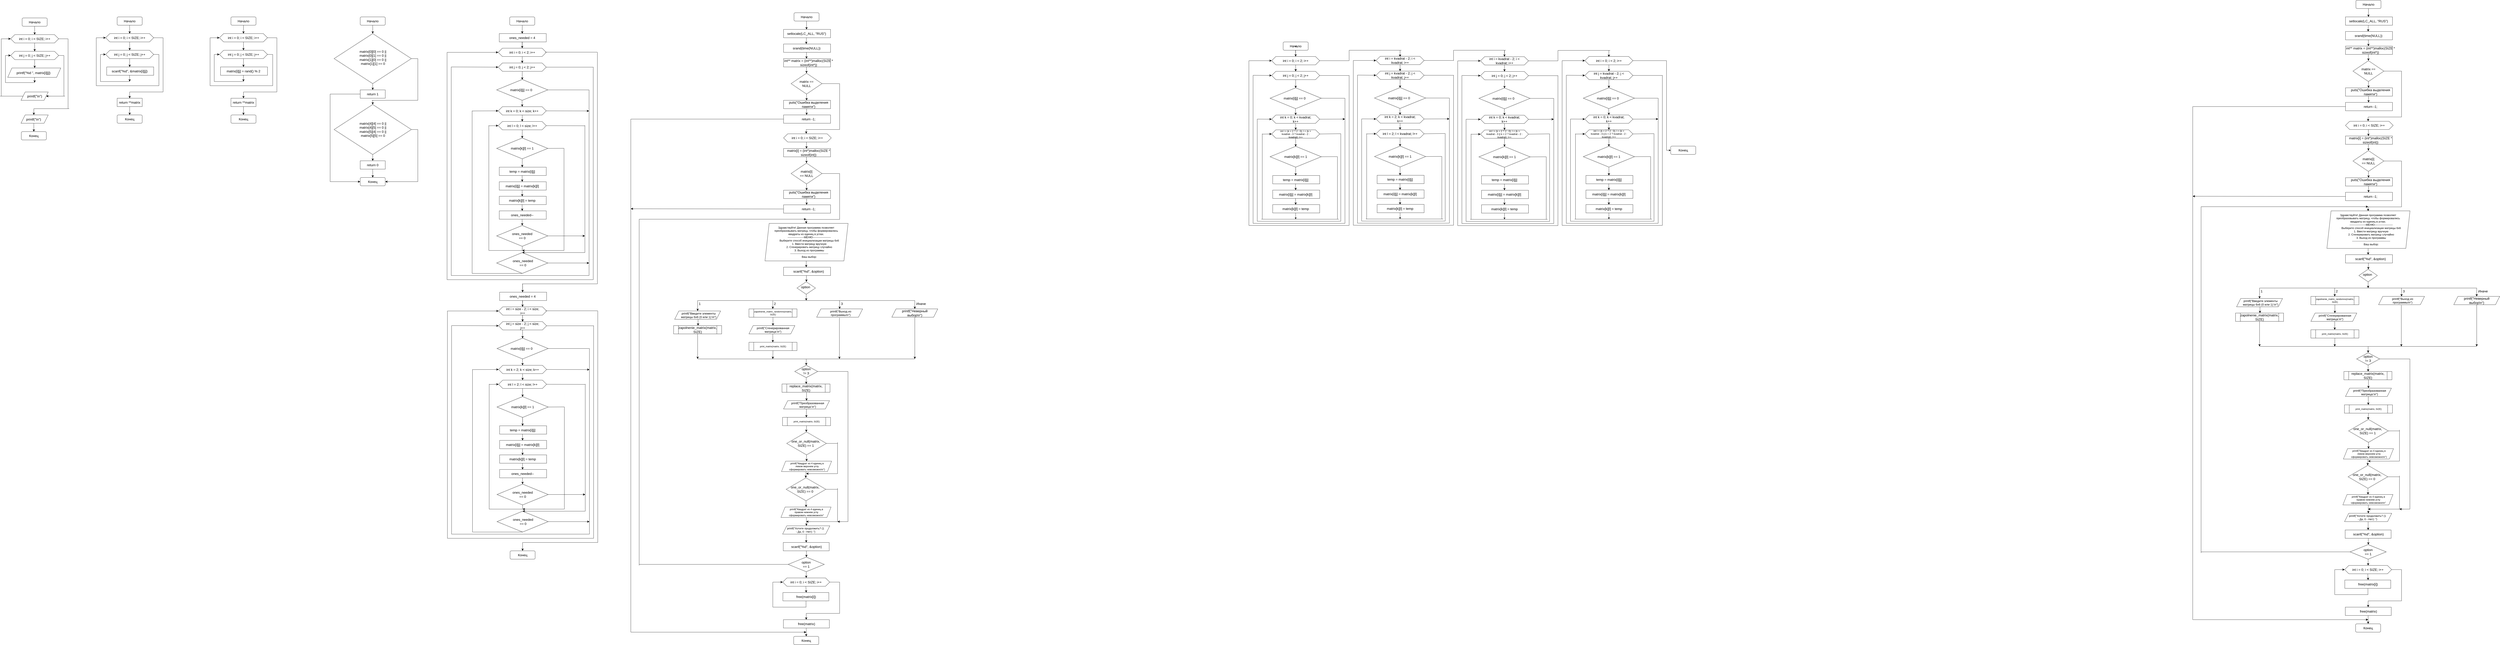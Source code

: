 <mxfile version="25.0.3">
  <diagram name="Страница — 1" id="wLzLnQC_n4ImIjXtYgtv">
    <mxGraphModel dx="8130" dy="5955" grid="1" gridSize="10" guides="1" tooltips="1" connect="1" arrows="1" fold="1" page="0" pageScale="1" pageWidth="827" pageHeight="1169" math="0" shadow="0">
      <root>
        <mxCell id="0" />
        <mxCell id="1" parent="0" />
        <mxCell id="WhICr9UihUXxUCOtgDrp-422" value="" style="rounded=1;whiteSpace=wrap;html=1;" parent="1" vertex="1">
          <mxGeometry x="-380" y="-1640" width="120" height="40" as="geometry" />
        </mxCell>
        <mxCell id="WhICr9UihUXxUCOtgDrp-423" value="" style="endArrow=classic;html=1;rounded=0;fontSize=12;startSize=8;endSize=8;curved=1;exitX=0.5;exitY=1;exitDx=0;exitDy=0;" parent="1" source="WhICr9UihUXxUCOtgDrp-422" edge="1">
          <mxGeometry width="50" height="50" relative="1" as="geometry">
            <mxPoint x="-320" y="-1500" as="sourcePoint" />
            <mxPoint x="-320" y="-1560" as="targetPoint" />
          </mxGeometry>
        </mxCell>
        <mxCell id="WhICr9UihUXxUCOtgDrp-424" value="" style="shape=hexagon;perimeter=hexagonPerimeter2;whiteSpace=wrap;html=1;fixedSize=1;" parent="1" vertex="1">
          <mxGeometry x="-435" y="-1560" width="230" height="40" as="geometry" />
        </mxCell>
        <mxCell id="WhICr9UihUXxUCOtgDrp-425" value="" style="endArrow=classic;html=1;rounded=0;fontSize=12;startSize=8;endSize=8;curved=1;exitX=0.5;exitY=1;exitDx=0;exitDy=0;" parent="1" source="WhICr9UihUXxUCOtgDrp-424" edge="1">
          <mxGeometry width="50" height="50" relative="1" as="geometry">
            <mxPoint x="-180" y="-1360" as="sourcePoint" />
            <mxPoint x="-320" y="-1480" as="targetPoint" />
          </mxGeometry>
        </mxCell>
        <mxCell id="WhICr9UihUXxUCOtgDrp-427" value="" style="shape=hexagon;perimeter=hexagonPerimeter2;whiteSpace=wrap;html=1;fixedSize=1;" parent="1" vertex="1">
          <mxGeometry x="-435" y="-1480" width="230" height="40" as="geometry" />
        </mxCell>
        <mxCell id="WhICr9UihUXxUCOtgDrp-428" value="" style="endArrow=classic;html=1;rounded=0;fontSize=12;startSize=8;endSize=8;curved=1;exitX=0.5;exitY=1;exitDx=0;exitDy=0;" parent="1" source="WhICr9UihUXxUCOtgDrp-427" edge="1">
          <mxGeometry width="50" height="50" relative="1" as="geometry">
            <mxPoint x="-180" y="-1280" as="sourcePoint" />
            <mxPoint x="-320" y="-1400" as="targetPoint" />
          </mxGeometry>
        </mxCell>
        <mxCell id="WhICr9UihUXxUCOtgDrp-429" value="" style="rounded=0;whiteSpace=wrap;html=1;" parent="1" vertex="1">
          <mxGeometry x="-430" y="-1400" width="225" height="40" as="geometry" />
        </mxCell>
        <mxCell id="WhICr9UihUXxUCOtgDrp-430" value="" style="rounded=0;whiteSpace=wrap;html=1;" parent="1" vertex="1">
          <mxGeometry x="-380" y="-1250" width="120" height="40" as="geometry" />
        </mxCell>
        <mxCell id="WhICr9UihUXxUCOtgDrp-431" value="" style="rounded=1;whiteSpace=wrap;html=1;" parent="1" vertex="1">
          <mxGeometry x="-380" y="-1170" width="120" height="40" as="geometry" />
        </mxCell>
        <mxCell id="WhICr9UihUXxUCOtgDrp-432" value="" style="endArrow=classic;html=1;rounded=0;fontSize=12;startSize=8;endSize=8;curved=1;exitX=0.5;exitY=1;exitDx=0;exitDy=0;entryX=0.5;entryY=0;entryDx=0;entryDy=0;" parent="1" source="WhICr9UihUXxUCOtgDrp-430" target="WhICr9UihUXxUCOtgDrp-431" edge="1">
          <mxGeometry width="50" height="50" relative="1" as="geometry">
            <mxPoint x="-160" y="-1160" as="sourcePoint" />
            <mxPoint x="-110" y="-1210" as="targetPoint" />
          </mxGeometry>
        </mxCell>
        <mxCell id="WhICr9UihUXxUCOtgDrp-433" value="" style="endArrow=classic;html=1;rounded=0;fontSize=12;startSize=8;endSize=8;curved=1;exitX=0.486;exitY=0.978;exitDx=0;exitDy=0;exitPerimeter=0;" parent="1" source="WhICr9UihUXxUCOtgDrp-429" edge="1">
          <mxGeometry width="50" height="50" relative="1" as="geometry">
            <mxPoint x="-322" y="-1360" as="sourcePoint" />
            <mxPoint x="-320" y="-1330" as="targetPoint" />
          </mxGeometry>
        </mxCell>
        <mxCell id="WhICr9UihUXxUCOtgDrp-434" value="" style="endArrow=none;html=1;rounded=0;fontSize=12;startSize=8;endSize=8;curved=1;" parent="1" edge="1">
          <mxGeometry width="50" height="50" relative="1" as="geometry">
            <mxPoint x="-460" y="-1330" as="sourcePoint" />
            <mxPoint x="-320" y="-1330" as="targetPoint" />
          </mxGeometry>
        </mxCell>
        <mxCell id="WhICr9UihUXxUCOtgDrp-435" value="" style="endArrow=none;html=1;rounded=0;fontSize=12;startSize=8;endSize=8;curved=1;" parent="1" edge="1">
          <mxGeometry width="50" height="50" relative="1" as="geometry">
            <mxPoint x="-460" y="-1330" as="sourcePoint" />
            <mxPoint x="-460" y="-1460" as="targetPoint" />
          </mxGeometry>
        </mxCell>
        <mxCell id="WhICr9UihUXxUCOtgDrp-436" value="" style="endArrow=classic;html=1;rounded=0;fontSize=12;startSize=8;endSize=8;curved=1;entryX=0;entryY=0.5;entryDx=0;entryDy=0;" parent="1" target="WhICr9UihUXxUCOtgDrp-427" edge="1">
          <mxGeometry width="50" height="50" relative="1" as="geometry">
            <mxPoint x="-460" y="-1460" as="sourcePoint" />
            <mxPoint x="-520" y="-1520" as="targetPoint" />
          </mxGeometry>
        </mxCell>
        <mxCell id="WhICr9UihUXxUCOtgDrp-437" value="" style="endArrow=none;html=1;rounded=0;fontSize=12;startSize=8;endSize=8;curved=1;exitX=1;exitY=0.5;exitDx=0;exitDy=0;" parent="1" source="WhICr9UihUXxUCOtgDrp-427" edge="1">
          <mxGeometry width="50" height="50" relative="1" as="geometry">
            <mxPoint x="-190" y="-1420" as="sourcePoint" />
            <mxPoint x="-180" y="-1460" as="targetPoint" />
          </mxGeometry>
        </mxCell>
        <mxCell id="WhICr9UihUXxUCOtgDrp-438" value="" style="endArrow=none;html=1;rounded=0;fontSize=12;startSize=8;endSize=8;curved=1;" parent="1" edge="1">
          <mxGeometry width="50" height="50" relative="1" as="geometry">
            <mxPoint x="-180" y="-1310" as="sourcePoint" />
            <mxPoint x="-180" y="-1460" as="targetPoint" />
          </mxGeometry>
        </mxCell>
        <mxCell id="WhICr9UihUXxUCOtgDrp-439" value="" style="endArrow=none;html=1;rounded=0;fontSize=12;startSize=8;endSize=8;curved=1;" parent="1" edge="1">
          <mxGeometry width="50" height="50" relative="1" as="geometry">
            <mxPoint x="-480" y="-1310" as="sourcePoint" />
            <mxPoint x="-180" y="-1310" as="targetPoint" />
          </mxGeometry>
        </mxCell>
        <mxCell id="WhICr9UihUXxUCOtgDrp-440" value="" style="endArrow=none;html=1;rounded=0;fontSize=12;startSize=8;endSize=8;curved=1;" parent="1" edge="1">
          <mxGeometry width="50" height="50" relative="1" as="geometry">
            <mxPoint x="-480" y="-1310" as="sourcePoint" />
            <mxPoint x="-480" y="-1540" as="targetPoint" />
          </mxGeometry>
        </mxCell>
        <mxCell id="WhICr9UihUXxUCOtgDrp-441" value="" style="endArrow=classic;html=1;rounded=0;fontSize=12;startSize=8;endSize=8;curved=1;entryX=0;entryY=0.5;entryDx=0;entryDy=0;" parent="1" target="WhICr9UihUXxUCOtgDrp-424" edge="1">
          <mxGeometry width="50" height="50" relative="1" as="geometry">
            <mxPoint x="-480" y="-1540" as="sourcePoint" />
            <mxPoint x="-460" y="-1620" as="targetPoint" />
          </mxGeometry>
        </mxCell>
        <mxCell id="WhICr9UihUXxUCOtgDrp-442" value="" style="endArrow=none;html=1;rounded=0;fontSize=12;startSize=8;endSize=8;curved=1;exitX=1;exitY=0.5;exitDx=0;exitDy=0;" parent="1" source="WhICr9UihUXxUCOtgDrp-424" edge="1">
          <mxGeometry width="50" height="50" relative="1" as="geometry">
            <mxPoint x="-120" y="-1500" as="sourcePoint" />
            <mxPoint x="-160" y="-1540" as="targetPoint" />
          </mxGeometry>
        </mxCell>
        <mxCell id="WhICr9UihUXxUCOtgDrp-444" value="" style="endArrow=none;html=1;rounded=0;fontSize=12;startSize=8;endSize=8;curved=1;" parent="1" edge="1">
          <mxGeometry width="50" height="50" relative="1" as="geometry">
            <mxPoint x="-160" y="-1280" as="sourcePoint" />
            <mxPoint x="-160" y="-1540" as="targetPoint" />
          </mxGeometry>
        </mxCell>
        <mxCell id="WhICr9UihUXxUCOtgDrp-445" value="" style="endArrow=none;html=1;rounded=0;fontSize=12;startSize=8;endSize=8;curved=1;" parent="1" edge="1">
          <mxGeometry width="50" height="50" relative="1" as="geometry">
            <mxPoint x="-320" y="-1280" as="sourcePoint" />
            <mxPoint x="-160" y="-1280" as="targetPoint" />
          </mxGeometry>
        </mxCell>
        <mxCell id="WhICr9UihUXxUCOtgDrp-446" value="" style="endArrow=classic;html=1;rounded=0;fontSize=12;startSize=8;endSize=8;curved=1;entryX=0.5;entryY=0;entryDx=0;entryDy=0;" parent="1" target="WhICr9UihUXxUCOtgDrp-430" edge="1">
          <mxGeometry width="50" height="50" relative="1" as="geometry">
            <mxPoint x="-320" y="-1280" as="sourcePoint" />
            <mxPoint x="-250" y="-1270" as="targetPoint" />
          </mxGeometry>
        </mxCell>
        <mxCell id="WhICr9UihUXxUCOtgDrp-447" value="Начало" style="text;html=1;align=center;verticalAlign=middle;whiteSpace=wrap;rounded=0;fontSize=16;" parent="1" vertex="1">
          <mxGeometry x="-380" y="-1640" width="120" height="40" as="geometry" />
        </mxCell>
        <mxCell id="WhICr9UihUXxUCOtgDrp-448" value="int i = 0; i &amp;lt; SIZE; i++" style="text;html=1;align=center;verticalAlign=middle;whiteSpace=wrap;rounded=0;fontSize=16;" parent="1" vertex="1">
          <mxGeometry x="-410" y="-1560" width="180" height="40" as="geometry" />
        </mxCell>
        <mxCell id="WhICr9UihUXxUCOtgDrp-449" value="int j = 0; j &amp;lt; SIZE; j++" style="text;html=1;align=center;verticalAlign=middle;whiteSpace=wrap;rounded=0;fontSize=16;" parent="1" vertex="1">
          <mxGeometry x="-410" y="-1480" width="180" height="40" as="geometry" />
        </mxCell>
        <mxCell id="WhICr9UihUXxUCOtgDrp-450" value="scanf(&quot;%d&quot;, &amp;amp;matrix[i][j])" style="text;html=1;align=center;verticalAlign=middle;whiteSpace=wrap;rounded=0;fontSize=16;" parent="1" vertex="1">
          <mxGeometry x="-430" y="-1400" width="220" height="40" as="geometry" />
        </mxCell>
        <mxCell id="WhICr9UihUXxUCOtgDrp-451" value="return **matrix" style="text;html=1;align=center;verticalAlign=middle;whiteSpace=wrap;rounded=0;fontSize=16;" parent="1" vertex="1">
          <mxGeometry x="-380" y="-1250" width="120" height="40" as="geometry" />
        </mxCell>
        <mxCell id="WhICr9UihUXxUCOtgDrp-452" value="Конец" style="text;html=1;align=center;verticalAlign=middle;whiteSpace=wrap;rounded=0;fontSize=16;" parent="1" vertex="1">
          <mxGeometry x="-380" y="-1170" width="120" height="40" as="geometry" />
        </mxCell>
        <mxCell id="WhICr9UihUXxUCOtgDrp-453" value="" style="rounded=1;whiteSpace=wrap;html=1;" parent="1" vertex="1">
          <mxGeometry x="165" y="-1640" width="120" height="40" as="geometry" />
        </mxCell>
        <mxCell id="WhICr9UihUXxUCOtgDrp-454" value="" style="endArrow=classic;html=1;rounded=0;fontSize=12;startSize=8;endSize=8;curved=1;exitX=0.5;exitY=1;exitDx=0;exitDy=0;" parent="1" source="WhICr9UihUXxUCOtgDrp-453" edge="1">
          <mxGeometry width="50" height="50" relative="1" as="geometry">
            <mxPoint x="225" y="-1500" as="sourcePoint" />
            <mxPoint x="225" y="-1560" as="targetPoint" />
          </mxGeometry>
        </mxCell>
        <mxCell id="WhICr9UihUXxUCOtgDrp-455" value="" style="shape=hexagon;perimeter=hexagonPerimeter2;whiteSpace=wrap;html=1;fixedSize=1;" parent="1" vertex="1">
          <mxGeometry x="110" y="-1560" width="230" height="40" as="geometry" />
        </mxCell>
        <mxCell id="WhICr9UihUXxUCOtgDrp-456" value="" style="endArrow=classic;html=1;rounded=0;fontSize=12;startSize=8;endSize=8;curved=1;exitX=0.5;exitY=1;exitDx=0;exitDy=0;" parent="1" source="WhICr9UihUXxUCOtgDrp-455" edge="1">
          <mxGeometry width="50" height="50" relative="1" as="geometry">
            <mxPoint x="365" y="-1360" as="sourcePoint" />
            <mxPoint x="225" y="-1480" as="targetPoint" />
          </mxGeometry>
        </mxCell>
        <mxCell id="WhICr9UihUXxUCOtgDrp-457" value="" style="shape=hexagon;perimeter=hexagonPerimeter2;whiteSpace=wrap;html=1;fixedSize=1;" parent="1" vertex="1">
          <mxGeometry x="110" y="-1480" width="230" height="40" as="geometry" />
        </mxCell>
        <mxCell id="WhICr9UihUXxUCOtgDrp-458" value="" style="endArrow=classic;html=1;rounded=0;fontSize=12;startSize=8;endSize=8;curved=1;exitX=0.5;exitY=1;exitDx=0;exitDy=0;" parent="1" source="WhICr9UihUXxUCOtgDrp-457" edge="1">
          <mxGeometry width="50" height="50" relative="1" as="geometry">
            <mxPoint x="365" y="-1280" as="sourcePoint" />
            <mxPoint x="225" y="-1400" as="targetPoint" />
          </mxGeometry>
        </mxCell>
        <mxCell id="WhICr9UihUXxUCOtgDrp-459" value="" style="rounded=0;whiteSpace=wrap;html=1;" parent="1" vertex="1">
          <mxGeometry x="115" y="-1400" width="225" height="40" as="geometry" />
        </mxCell>
        <mxCell id="WhICr9UihUXxUCOtgDrp-460" value="" style="rounded=0;whiteSpace=wrap;html=1;" parent="1" vertex="1">
          <mxGeometry x="165" y="-1250" width="120" height="40" as="geometry" />
        </mxCell>
        <mxCell id="WhICr9UihUXxUCOtgDrp-461" value="" style="rounded=1;whiteSpace=wrap;html=1;" parent="1" vertex="1">
          <mxGeometry x="165" y="-1170" width="120" height="40" as="geometry" />
        </mxCell>
        <mxCell id="WhICr9UihUXxUCOtgDrp-462" value="" style="endArrow=classic;html=1;rounded=0;fontSize=12;startSize=8;endSize=8;curved=1;exitX=0.5;exitY=1;exitDx=0;exitDy=0;entryX=0.5;entryY=0;entryDx=0;entryDy=0;" parent="1" source="WhICr9UihUXxUCOtgDrp-460" target="WhICr9UihUXxUCOtgDrp-461" edge="1">
          <mxGeometry width="50" height="50" relative="1" as="geometry">
            <mxPoint x="385" y="-1160" as="sourcePoint" />
            <mxPoint x="435" y="-1210" as="targetPoint" />
          </mxGeometry>
        </mxCell>
        <mxCell id="WhICr9UihUXxUCOtgDrp-463" value="" style="endArrow=classic;html=1;rounded=0;fontSize=12;startSize=8;endSize=8;curved=1;exitX=0.486;exitY=0.978;exitDx=0;exitDy=0;exitPerimeter=0;" parent="1" source="WhICr9UihUXxUCOtgDrp-459" edge="1">
          <mxGeometry width="50" height="50" relative="1" as="geometry">
            <mxPoint x="223" y="-1360" as="sourcePoint" />
            <mxPoint x="225" y="-1330" as="targetPoint" />
          </mxGeometry>
        </mxCell>
        <mxCell id="WhICr9UihUXxUCOtgDrp-464" value="" style="endArrow=none;html=1;rounded=0;fontSize=12;startSize=8;endSize=8;curved=1;" parent="1" edge="1">
          <mxGeometry width="50" height="50" relative="1" as="geometry">
            <mxPoint x="85" y="-1330" as="sourcePoint" />
            <mxPoint x="225" y="-1330" as="targetPoint" />
          </mxGeometry>
        </mxCell>
        <mxCell id="WhICr9UihUXxUCOtgDrp-465" value="" style="endArrow=none;html=1;rounded=0;fontSize=12;startSize=8;endSize=8;curved=1;" parent="1" edge="1">
          <mxGeometry width="50" height="50" relative="1" as="geometry">
            <mxPoint x="85" y="-1330" as="sourcePoint" />
            <mxPoint x="85" y="-1460" as="targetPoint" />
          </mxGeometry>
        </mxCell>
        <mxCell id="WhICr9UihUXxUCOtgDrp-466" value="" style="endArrow=classic;html=1;rounded=0;fontSize=12;startSize=8;endSize=8;curved=1;entryX=0;entryY=0.5;entryDx=0;entryDy=0;" parent="1" target="WhICr9UihUXxUCOtgDrp-457" edge="1">
          <mxGeometry width="50" height="50" relative="1" as="geometry">
            <mxPoint x="85" y="-1460" as="sourcePoint" />
            <mxPoint x="25" y="-1520" as="targetPoint" />
          </mxGeometry>
        </mxCell>
        <mxCell id="WhICr9UihUXxUCOtgDrp-467" value="" style="endArrow=none;html=1;rounded=0;fontSize=12;startSize=8;endSize=8;curved=1;exitX=1;exitY=0.5;exitDx=0;exitDy=0;" parent="1" source="WhICr9UihUXxUCOtgDrp-457" edge="1">
          <mxGeometry width="50" height="50" relative="1" as="geometry">
            <mxPoint x="355" y="-1420" as="sourcePoint" />
            <mxPoint x="365" y="-1460" as="targetPoint" />
          </mxGeometry>
        </mxCell>
        <mxCell id="WhICr9UihUXxUCOtgDrp-468" value="" style="endArrow=none;html=1;rounded=0;fontSize=12;startSize=8;endSize=8;curved=1;" parent="1" edge="1">
          <mxGeometry width="50" height="50" relative="1" as="geometry">
            <mxPoint x="365" y="-1310" as="sourcePoint" />
            <mxPoint x="365" y="-1460" as="targetPoint" />
          </mxGeometry>
        </mxCell>
        <mxCell id="WhICr9UihUXxUCOtgDrp-469" value="" style="endArrow=none;html=1;rounded=0;fontSize=12;startSize=8;endSize=8;curved=1;" parent="1" edge="1">
          <mxGeometry width="50" height="50" relative="1" as="geometry">
            <mxPoint x="65" y="-1310" as="sourcePoint" />
            <mxPoint x="365" y="-1310" as="targetPoint" />
          </mxGeometry>
        </mxCell>
        <mxCell id="WhICr9UihUXxUCOtgDrp-470" value="" style="endArrow=none;html=1;rounded=0;fontSize=12;startSize=8;endSize=8;curved=1;" parent="1" edge="1">
          <mxGeometry width="50" height="50" relative="1" as="geometry">
            <mxPoint x="65" y="-1310" as="sourcePoint" />
            <mxPoint x="65" y="-1540" as="targetPoint" />
          </mxGeometry>
        </mxCell>
        <mxCell id="WhICr9UihUXxUCOtgDrp-471" value="" style="endArrow=classic;html=1;rounded=0;fontSize=12;startSize=8;endSize=8;curved=1;entryX=0;entryY=0.5;entryDx=0;entryDy=0;" parent="1" target="WhICr9UihUXxUCOtgDrp-455" edge="1">
          <mxGeometry width="50" height="50" relative="1" as="geometry">
            <mxPoint x="65" y="-1540" as="sourcePoint" />
            <mxPoint x="85" y="-1620" as="targetPoint" />
          </mxGeometry>
        </mxCell>
        <mxCell id="WhICr9UihUXxUCOtgDrp-472" value="" style="endArrow=none;html=1;rounded=0;fontSize=12;startSize=8;endSize=8;curved=1;exitX=1;exitY=0.5;exitDx=0;exitDy=0;" parent="1" source="WhICr9UihUXxUCOtgDrp-455" edge="1">
          <mxGeometry width="50" height="50" relative="1" as="geometry">
            <mxPoint x="425" y="-1500" as="sourcePoint" />
            <mxPoint x="385" y="-1540" as="targetPoint" />
          </mxGeometry>
        </mxCell>
        <mxCell id="WhICr9UihUXxUCOtgDrp-473" value="" style="endArrow=none;html=1;rounded=0;fontSize=12;startSize=8;endSize=8;curved=1;" parent="1" edge="1">
          <mxGeometry width="50" height="50" relative="1" as="geometry">
            <mxPoint x="385" y="-1280" as="sourcePoint" />
            <mxPoint x="385" y="-1540" as="targetPoint" />
          </mxGeometry>
        </mxCell>
        <mxCell id="WhICr9UihUXxUCOtgDrp-474" value="" style="endArrow=none;html=1;rounded=0;fontSize=12;startSize=8;endSize=8;curved=1;" parent="1" edge="1">
          <mxGeometry width="50" height="50" relative="1" as="geometry">
            <mxPoint x="225" y="-1280" as="sourcePoint" />
            <mxPoint x="385" y="-1280" as="targetPoint" />
          </mxGeometry>
        </mxCell>
        <mxCell id="WhICr9UihUXxUCOtgDrp-475" value="" style="endArrow=classic;html=1;rounded=0;fontSize=12;startSize=8;endSize=8;curved=1;entryX=0.5;entryY=0;entryDx=0;entryDy=0;" parent="1" target="WhICr9UihUXxUCOtgDrp-460" edge="1">
          <mxGeometry width="50" height="50" relative="1" as="geometry">
            <mxPoint x="225" y="-1280" as="sourcePoint" />
            <mxPoint x="295" y="-1270" as="targetPoint" />
          </mxGeometry>
        </mxCell>
        <mxCell id="WhICr9UihUXxUCOtgDrp-476" value="Начало" style="text;html=1;align=center;verticalAlign=middle;whiteSpace=wrap;rounded=0;fontSize=16;" parent="1" vertex="1">
          <mxGeometry x="165" y="-1640" width="120" height="40" as="geometry" />
        </mxCell>
        <mxCell id="WhICr9UihUXxUCOtgDrp-477" value="int i = 0; i &amp;lt; SIZE; i++" style="text;html=1;align=center;verticalAlign=middle;whiteSpace=wrap;rounded=0;fontSize=16;" parent="1" vertex="1">
          <mxGeometry x="135" y="-1560" width="180" height="40" as="geometry" />
        </mxCell>
        <mxCell id="WhICr9UihUXxUCOtgDrp-478" value="int j = 0; j &amp;lt; SIZE; j++" style="text;html=1;align=center;verticalAlign=middle;whiteSpace=wrap;rounded=0;fontSize=16;" parent="1" vertex="1">
          <mxGeometry x="135" y="-1480" width="180" height="40" as="geometry" />
        </mxCell>
        <mxCell id="WhICr9UihUXxUCOtgDrp-479" value="matrix[i][j] = rand() % 2" style="text;html=1;align=center;verticalAlign=middle;whiteSpace=wrap;rounded=0;fontSize=16;" parent="1" vertex="1">
          <mxGeometry x="115" y="-1400" width="220" height="40" as="geometry" />
        </mxCell>
        <mxCell id="WhICr9UihUXxUCOtgDrp-480" value="return **matrix" style="text;html=1;align=center;verticalAlign=middle;whiteSpace=wrap;rounded=0;fontSize=16;" parent="1" vertex="1">
          <mxGeometry x="165" y="-1250" width="120" height="40" as="geometry" />
        </mxCell>
        <mxCell id="WhICr9UihUXxUCOtgDrp-481" value="Конец" style="text;html=1;align=center;verticalAlign=middle;whiteSpace=wrap;rounded=0;fontSize=16;" parent="1" vertex="1">
          <mxGeometry x="165" y="-1170" width="120" height="40" as="geometry" />
        </mxCell>
        <mxCell id="WhICr9UihUXxUCOtgDrp-482" value="" style="rounded=1;whiteSpace=wrap;html=1;" parent="1" vertex="1">
          <mxGeometry x="784" y="-1640" width="120" height="40" as="geometry" />
        </mxCell>
        <mxCell id="WhICr9UihUXxUCOtgDrp-483" value="" style="endArrow=classic;html=1;rounded=0;fontSize=12;startSize=8;endSize=8;curved=1;exitX=0.5;exitY=1;exitDx=0;exitDy=0;" parent="1" source="WhICr9UihUXxUCOtgDrp-482" edge="1">
          <mxGeometry width="50" height="50" relative="1" as="geometry">
            <mxPoint x="844" y="-1500" as="sourcePoint" />
            <mxPoint x="844" y="-1560" as="targetPoint" />
          </mxGeometry>
        </mxCell>
        <mxCell id="WhICr9UihUXxUCOtgDrp-484" value="Начало" style="text;html=1;align=center;verticalAlign=middle;whiteSpace=wrap;rounded=0;fontSize=16;" parent="1" vertex="1">
          <mxGeometry x="784" y="-1640" width="120" height="40" as="geometry" />
        </mxCell>
        <mxCell id="WhICr9UihUXxUCOtgDrp-485" value="" style="rhombus;whiteSpace=wrap;html=1;" parent="1" vertex="1">
          <mxGeometry x="659" y="-1560" width="370" height="240" as="geometry" />
        </mxCell>
        <mxCell id="WhICr9UihUXxUCOtgDrp-486" value="" style="rounded=0;whiteSpace=wrap;html=1;" parent="1" vertex="1">
          <mxGeometry x="784" y="-1290" width="120" height="40" as="geometry" />
        </mxCell>
        <mxCell id="WhICr9UihUXxUCOtgDrp-487" value="" style="endArrow=classic;html=1;rounded=0;fontSize=12;startSize=8;endSize=8;curved=1;entryX=0.5;entryY=0;entryDx=0;entryDy=0;" parent="1" target="WhICr9UihUXxUCOtgDrp-486" edge="1">
          <mxGeometry width="50" height="50" relative="1" as="geometry">
            <mxPoint x="844" y="-1320" as="sourcePoint" />
            <mxPoint x="914" y="-1310" as="targetPoint" />
          </mxGeometry>
        </mxCell>
        <mxCell id="WhICr9UihUXxUCOtgDrp-488" value="return 1" style="text;html=1;align=center;verticalAlign=middle;whiteSpace=wrap;rounded=0;fontSize=16;" parent="1" vertex="1">
          <mxGeometry x="784" y="-1290" width="120" height="40" as="geometry" />
        </mxCell>
        <mxCell id="WhICr9UihUXxUCOtgDrp-489" value="" style="rhombus;whiteSpace=wrap;html=1;" parent="1" vertex="1">
          <mxGeometry x="659" y="-1220" width="370" height="240" as="geometry" />
        </mxCell>
        <mxCell id="WhICr9UihUXxUCOtgDrp-490" value="" style="rounded=0;whiteSpace=wrap;html=1;" parent="1" vertex="1">
          <mxGeometry x="784" y="-950" width="120" height="40" as="geometry" />
        </mxCell>
        <mxCell id="WhICr9UihUXxUCOtgDrp-491" value="" style="endArrow=classic;html=1;rounded=0;fontSize=12;startSize=8;endSize=8;curved=1;entryX=0.5;entryY=0;entryDx=0;entryDy=0;" parent="1" target="WhICr9UihUXxUCOtgDrp-490" edge="1">
          <mxGeometry width="50" height="50" relative="1" as="geometry">
            <mxPoint x="844" y="-980" as="sourcePoint" />
            <mxPoint x="914" y="-970" as="targetPoint" />
          </mxGeometry>
        </mxCell>
        <mxCell id="WhICr9UihUXxUCOtgDrp-492" value="return 0" style="text;html=1;align=center;verticalAlign=middle;whiteSpace=wrap;rounded=0;fontSize=16;" parent="1" vertex="1">
          <mxGeometry x="784" y="-950" width="120" height="40" as="geometry" />
        </mxCell>
        <mxCell id="WhICr9UihUXxUCOtgDrp-493" value="" style="endArrow=none;html=1;rounded=0;fontSize=12;startSize=8;endSize=8;curved=1;" parent="1" edge="1">
          <mxGeometry width="50" height="50" relative="1" as="geometry">
            <mxPoint x="1030" y="-1440" as="sourcePoint" />
            <mxPoint x="1060" y="-1440" as="targetPoint" />
          </mxGeometry>
        </mxCell>
        <mxCell id="WhICr9UihUXxUCOtgDrp-494" value="" style="endArrow=none;html=1;rounded=0;fontSize=12;startSize=8;endSize=8;curved=1;" parent="1" edge="1">
          <mxGeometry width="50" height="50" relative="1" as="geometry">
            <mxPoint x="1060" y="-1240" as="sourcePoint" />
            <mxPoint x="1060" y="-1440" as="targetPoint" />
          </mxGeometry>
        </mxCell>
        <mxCell id="WhICr9UihUXxUCOtgDrp-495" value="" style="endArrow=none;html=1;rounded=0;fontSize=12;startSize=8;endSize=8;curved=1;" parent="1" edge="1">
          <mxGeometry width="50" height="50" relative="1" as="geometry">
            <mxPoint x="840" y="-1240" as="sourcePoint" />
            <mxPoint x="1060" y="-1240" as="targetPoint" />
          </mxGeometry>
        </mxCell>
        <mxCell id="WhICr9UihUXxUCOtgDrp-496" value="" style="endArrow=classic;html=1;rounded=0;fontSize=12;startSize=8;endSize=8;curved=1;entryX=0.5;entryY=0;entryDx=0;entryDy=0;" parent="1" target="WhICr9UihUXxUCOtgDrp-489" edge="1">
          <mxGeometry width="50" height="50" relative="1" as="geometry">
            <mxPoint x="844" y="-1240" as="sourcePoint" />
            <mxPoint x="690" y="-1210" as="targetPoint" />
          </mxGeometry>
        </mxCell>
        <mxCell id="WhICr9UihUXxUCOtgDrp-497" value="" style="endArrow=none;html=1;rounded=0;fontSize=12;startSize=8;endSize=8;curved=1;entryX=0;entryY=0.5;entryDx=0;entryDy=0;" parent="1" target="WhICr9UihUXxUCOtgDrp-488" edge="1">
          <mxGeometry width="50" height="50" relative="1" as="geometry">
            <mxPoint x="640" y="-1270" as="sourcePoint" />
            <mxPoint x="730" y="-1270" as="targetPoint" />
          </mxGeometry>
        </mxCell>
        <mxCell id="WhICr9UihUXxUCOtgDrp-498" value="" style="endArrow=none;html=1;rounded=0;fontSize=12;startSize=8;endSize=8;curved=1;" parent="1" edge="1">
          <mxGeometry width="50" height="50" relative="1" as="geometry">
            <mxPoint x="640" y="-850" as="sourcePoint" />
            <mxPoint x="640" y="-1270" as="targetPoint" />
          </mxGeometry>
        </mxCell>
        <mxCell id="WhICr9UihUXxUCOtgDrp-499" value="" style="rounded=1;whiteSpace=wrap;html=1;" parent="1" vertex="1">
          <mxGeometry x="784" y="-870" width="120" height="40" as="geometry" />
        </mxCell>
        <mxCell id="WhICr9UihUXxUCOtgDrp-501" value="Конец" style="text;html=1;align=center;verticalAlign=middle;whiteSpace=wrap;rounded=0;fontSize=16;" parent="1" vertex="1">
          <mxGeometry x="784" y="-870" width="120" height="40" as="geometry" />
        </mxCell>
        <mxCell id="WhICr9UihUXxUCOtgDrp-503" value="" style="endArrow=classic;html=1;rounded=0;fontSize=12;startSize=8;endSize=8;curved=1;entryX=0;entryY=0.5;entryDx=0;entryDy=0;" parent="1" target="WhICr9UihUXxUCOtgDrp-501" edge="1">
          <mxGeometry width="50" height="50" relative="1" as="geometry">
            <mxPoint x="640" y="-850" as="sourcePoint" />
            <mxPoint x="720" y="-850" as="targetPoint" />
          </mxGeometry>
        </mxCell>
        <mxCell id="WhICr9UihUXxUCOtgDrp-506" value="" style="endArrow=classic;html=1;rounded=0;fontSize=12;startSize=8;endSize=8;curved=1;exitX=0.5;exitY=1;exitDx=0;exitDy=0;entryX=0.5;entryY=0;entryDx=0;entryDy=0;" parent="1" source="WhICr9UihUXxUCOtgDrp-492" target="WhICr9UihUXxUCOtgDrp-501" edge="1">
          <mxGeometry width="50" height="50" relative="1" as="geometry">
            <mxPoint x="830" y="-760" as="sourcePoint" />
            <mxPoint x="880" y="-810" as="targetPoint" />
          </mxGeometry>
        </mxCell>
        <mxCell id="WhICr9UihUXxUCOtgDrp-507" value="" style="endArrow=none;html=1;rounded=0;fontSize=12;startSize=8;endSize=8;curved=1;" parent="1" edge="1">
          <mxGeometry width="50" height="50" relative="1" as="geometry">
            <mxPoint x="1030" y="-1100" as="sourcePoint" />
            <mxPoint x="1060" y="-1100" as="targetPoint" />
          </mxGeometry>
        </mxCell>
        <mxCell id="WhICr9UihUXxUCOtgDrp-508" value="" style="endArrow=none;html=1;rounded=0;fontSize=12;startSize=8;endSize=8;curved=1;" parent="1" edge="1">
          <mxGeometry width="50" height="50" relative="1" as="geometry">
            <mxPoint x="1060" y="-850" as="sourcePoint" />
            <mxPoint x="1060" y="-1100" as="targetPoint" />
          </mxGeometry>
        </mxCell>
        <mxCell id="WhICr9UihUXxUCOtgDrp-509" value="" style="endArrow=classic;html=1;rounded=0;fontSize=12;startSize=8;endSize=8;curved=1;entryX=1;entryY=0.5;entryDx=0;entryDy=0;" parent="1" target="WhICr9UihUXxUCOtgDrp-501" edge="1">
          <mxGeometry width="50" height="50" relative="1" as="geometry">
            <mxPoint x="1060" y="-850" as="sourcePoint" />
            <mxPoint x="1020" y="-850" as="targetPoint" />
          </mxGeometry>
        </mxCell>
        <mxCell id="WhICr9UihUXxUCOtgDrp-510" value="matrix[0][0] == 0 || matrix[0][1] == 0 || matrix[1][0] == 0 || matrix[1][1] == 0" style="text;html=1;align=center;verticalAlign=middle;whiteSpace=wrap;rounded=0;fontSize=16;" parent="1" vertex="1">
          <mxGeometry x="760" y="-1510" width="170" height="130" as="geometry" />
        </mxCell>
        <mxCell id="WhICr9UihUXxUCOtgDrp-511" value="matrix[4][4] == 0 || matrix[4][5] == 0 || matrix[5][4] == 0 || matrix[5][5] == 0" style="text;html=1;align=center;verticalAlign=middle;whiteSpace=wrap;rounded=0;fontSize=16;" parent="1" vertex="1">
          <mxGeometry x="760" y="-1165" width="170" height="130" as="geometry" />
        </mxCell>
        <mxCell id="WhICr9UihUXxUCOtgDrp-512" value="" style="rounded=1;whiteSpace=wrap;html=1;" parent="1" vertex="1">
          <mxGeometry x="1500" y="-1640" width="120" height="40" as="geometry" />
        </mxCell>
        <mxCell id="WhICr9UihUXxUCOtgDrp-513" value="" style="endArrow=classic;html=1;rounded=0;fontSize=12;startSize=8;endSize=8;curved=1;exitX=0.5;exitY=1;exitDx=0;exitDy=0;" parent="1" source="WhICr9UihUXxUCOtgDrp-512" edge="1">
          <mxGeometry width="50" height="50" relative="1" as="geometry">
            <mxPoint x="1560" y="-1500" as="sourcePoint" />
            <mxPoint x="1560" y="-1560" as="targetPoint" />
          </mxGeometry>
        </mxCell>
        <mxCell id="WhICr9UihUXxUCOtgDrp-514" value="Начало" style="text;html=1;align=center;verticalAlign=middle;whiteSpace=wrap;rounded=0;fontSize=16;" parent="1" vertex="1">
          <mxGeometry x="1500" y="-1640" width="120" height="40" as="geometry" />
        </mxCell>
        <mxCell id="WhICr9UihUXxUCOtgDrp-515" value="" style="endArrow=classic;html=1;rounded=0;fontSize=12;startSize=8;endSize=8;curved=1;exitX=0.5;exitY=1;exitDx=0;exitDy=0;" parent="1" edge="1">
          <mxGeometry width="50" height="50" relative="1" as="geometry">
            <mxPoint x="1560" y="-1600" as="sourcePoint" />
            <mxPoint x="1560" y="-1560" as="targetPoint" />
          </mxGeometry>
        </mxCell>
        <mxCell id="WhICr9UihUXxUCOtgDrp-516" value="" style="rounded=0;whiteSpace=wrap;html=1;" parent="1" vertex="1">
          <mxGeometry x="1450" y="-1560" width="225" height="40" as="geometry" />
        </mxCell>
        <mxCell id="WhICr9UihUXxUCOtgDrp-517" value="" style="endArrow=classic;html=1;rounded=0;fontSize=12;startSize=8;endSize=8;curved=1;exitX=0.486;exitY=0.978;exitDx=0;exitDy=0;exitPerimeter=0;" parent="1" source="WhICr9UihUXxUCOtgDrp-516" edge="1">
          <mxGeometry width="50" height="50" relative="1" as="geometry">
            <mxPoint x="1558" y="-1520" as="sourcePoint" />
            <mxPoint x="1560" y="-1490" as="targetPoint" />
          </mxGeometry>
        </mxCell>
        <mxCell id="WhICr9UihUXxUCOtgDrp-661" value="" style="edgeStyle=none;curved=1;rounded=0;orthogonalLoop=1;jettySize=auto;html=1;fontSize=12;startSize=8;endSize=8;" parent="1" source="WhICr9UihUXxUCOtgDrp-518" target="WhICr9UihUXxUCOtgDrp-525" edge="1">
          <mxGeometry relative="1" as="geometry" />
        </mxCell>
        <mxCell id="WhICr9UihUXxUCOtgDrp-518" value="ones_needed = 4" style="text;html=1;align=center;verticalAlign=middle;whiteSpace=wrap;rounded=0;fontSize=16;" parent="1" vertex="1">
          <mxGeometry x="1450" y="-1560" width="220" height="40" as="geometry" />
        </mxCell>
        <mxCell id="WhICr9UihUXxUCOtgDrp-519" value="" style="shape=hexagon;perimeter=hexagonPerimeter2;whiteSpace=wrap;html=1;fixedSize=1;" parent="1" vertex="1">
          <mxGeometry x="1445" y="-1490" width="230" height="40" as="geometry" />
        </mxCell>
        <mxCell id="WhICr9UihUXxUCOtgDrp-520" value="" style="endArrow=classic;html=1;rounded=0;fontSize=12;startSize=8;endSize=8;curved=1;exitX=0.5;exitY=1;exitDx=0;exitDy=0;entryX=0.5;entryY=0;entryDx=0;entryDy=0;" parent="1" source="WhICr9UihUXxUCOtgDrp-519" target="WhICr9UihUXxUCOtgDrp-525" edge="1">
          <mxGeometry width="50" height="50" relative="1" as="geometry">
            <mxPoint x="1700" y="-1290" as="sourcePoint" />
            <mxPoint x="1560" y="-1410" as="targetPoint" />
          </mxGeometry>
        </mxCell>
        <mxCell id="WhICr9UihUXxUCOtgDrp-521" value="int i = 0; i &lt; 2; i++" style="text;html=1;align=center;verticalAlign=middle;whiteSpace=wrap;rounded=0;fontSize=16;" parent="1" vertex="1">
          <mxGeometry x="1470" y="-1490" width="180" height="40" as="geometry" />
        </mxCell>
        <mxCell id="WhICr9UihUXxUCOtgDrp-523" value="" style="shape=hexagon;perimeter=hexagonPerimeter2;whiteSpace=wrap;html=1;fixedSize=1;" parent="1" vertex="1">
          <mxGeometry x="1445" y="-1419" width="230" height="40" as="geometry" />
        </mxCell>
        <mxCell id="WhICr9UihUXxUCOtgDrp-524" value="" style="endArrow=classic;html=1;rounded=0;fontSize=12;startSize=8;endSize=8;curved=1;exitX=0.5;exitY=1;exitDx=0;exitDy=0;" parent="1" source="WhICr9UihUXxUCOtgDrp-523" edge="1">
          <mxGeometry width="50" height="50" relative="1" as="geometry">
            <mxPoint x="1700" y="-1219" as="sourcePoint" />
            <mxPoint x="1560" y="-1339" as="targetPoint" />
          </mxGeometry>
        </mxCell>
        <mxCell id="WhICr9UihUXxUCOtgDrp-525" value="int j = 0; j &lt; 2; j++" style="text;html=1;align=center;verticalAlign=middle;whiteSpace=wrap;rounded=0;fontSize=16;" parent="1" vertex="1">
          <mxGeometry x="1470" y="-1419" width="180" height="40" as="geometry" />
        </mxCell>
        <mxCell id="WhICr9UihUXxUCOtgDrp-526" value="" style="rhombus;whiteSpace=wrap;html=1;" parent="1" vertex="1">
          <mxGeometry x="1437.5" y="-1340" width="245" height="100" as="geometry" />
        </mxCell>
        <mxCell id="WhICr9UihUXxUCOtgDrp-527" value="" style="endArrow=classic;html=1;rounded=0;fontSize=12;startSize=8;endSize=8;curved=1;exitX=0.486;exitY=0.978;exitDx=0;exitDy=0;exitPerimeter=0;" parent="1" edge="1">
          <mxGeometry width="50" height="50" relative="1" as="geometry">
            <mxPoint x="1559" y="-1240.5" as="sourcePoint" />
            <mxPoint x="1560" y="-1209.5" as="targetPoint" />
          </mxGeometry>
        </mxCell>
        <mxCell id="WhICr9UihUXxUCOtgDrp-528" value="" style="shape=hexagon;perimeter=hexagonPerimeter2;whiteSpace=wrap;html=1;fixedSize=1;" parent="1" vertex="1">
          <mxGeometry x="1445" y="-1209.5" width="230" height="40" as="geometry" />
        </mxCell>
        <mxCell id="WhICr9UihUXxUCOtgDrp-529" value="" style="endArrow=classic;html=1;rounded=0;fontSize=12;startSize=8;endSize=8;curved=1;exitX=0.5;exitY=1;exitDx=0;exitDy=0;entryX=0.5;entryY=0;entryDx=0;entryDy=0;" parent="1" source="WhICr9UihUXxUCOtgDrp-528" target="WhICr9UihUXxUCOtgDrp-534" edge="1">
          <mxGeometry width="50" height="50" relative="1" as="geometry">
            <mxPoint x="1700" y="-1009.5" as="sourcePoint" />
            <mxPoint x="1560" y="-1129.5" as="targetPoint" />
          </mxGeometry>
        </mxCell>
        <mxCell id="WhICr9UihUXxUCOtgDrp-530" value="int k = 0; k &lt; size; k++" style="text;html=1;align=center;verticalAlign=middle;whiteSpace=wrap;rounded=0;fontSize=16;" parent="1" vertex="1">
          <mxGeometry x="1470" y="-1209.5" width="180" height="40" as="geometry" />
        </mxCell>
        <mxCell id="WhICr9UihUXxUCOtgDrp-532" value="" style="shape=hexagon;perimeter=hexagonPerimeter2;whiteSpace=wrap;html=1;fixedSize=1;" parent="1" vertex="1">
          <mxGeometry x="1445" y="-1138.5" width="230" height="40" as="geometry" />
        </mxCell>
        <mxCell id="WhICr9UihUXxUCOtgDrp-533" value="" style="endArrow=classic;html=1;rounded=0;fontSize=12;startSize=8;endSize=8;curved=1;exitX=0.5;exitY=1;exitDx=0;exitDy=0;" parent="1" source="WhICr9UihUXxUCOtgDrp-532" edge="1">
          <mxGeometry width="50" height="50" relative="1" as="geometry">
            <mxPoint x="1700" y="-938.5" as="sourcePoint" />
            <mxPoint x="1560" y="-1058.5" as="targetPoint" />
          </mxGeometry>
        </mxCell>
        <mxCell id="WhICr9UihUXxUCOtgDrp-534" value="int l = 0; l &lt; size; l++" style="text;html=1;align=center;verticalAlign=middle;whiteSpace=wrap;rounded=0;fontSize=16;" parent="1" vertex="1">
          <mxGeometry x="1470" y="-1138.5" width="180" height="40" as="geometry" />
        </mxCell>
        <mxCell id="WhICr9UihUXxUCOtgDrp-535" value="" style="rhombus;whiteSpace=wrap;html=1;" parent="1" vertex="1">
          <mxGeometry x="1437.5" y="-1059.5" width="245" height="100" as="geometry" />
        </mxCell>
        <mxCell id="WhICr9UihUXxUCOtgDrp-545" value="" style="endArrow=classic;html=1;rounded=0;fontSize=12;startSize=8;endSize=8;curved=1;exitX=0.5;exitY=1;exitDx=0;exitDy=0;" parent="1" edge="1">
          <mxGeometry width="50" height="50" relative="1" as="geometry">
            <mxPoint x="1560" y="-959.5" as="sourcePoint" />
            <mxPoint x="1560" y="-919.5" as="targetPoint" />
          </mxGeometry>
        </mxCell>
        <mxCell id="WhICr9UihUXxUCOtgDrp-546" value="" style="endArrow=classic;html=1;rounded=0;fontSize=12;startSize=8;endSize=8;curved=1;exitX=0.5;exitY=1;exitDx=0;exitDy=0;" parent="1" edge="1">
          <mxGeometry width="50" height="50" relative="1" as="geometry">
            <mxPoint x="1560" y="-959.5" as="sourcePoint" />
            <mxPoint x="1560" y="-919.5" as="targetPoint" />
          </mxGeometry>
        </mxCell>
        <mxCell id="WhICr9UihUXxUCOtgDrp-547" value="" style="rounded=0;whiteSpace=wrap;html=1;" parent="1" vertex="1">
          <mxGeometry x="1450" y="-919.5" width="225" height="40" as="geometry" />
        </mxCell>
        <mxCell id="WhICr9UihUXxUCOtgDrp-548" value="" style="endArrow=classic;html=1;rounded=0;fontSize=12;startSize=8;endSize=8;curved=1;exitX=0.486;exitY=0.978;exitDx=0;exitDy=0;exitPerimeter=0;entryX=0.5;entryY=0;entryDx=0;entryDy=0;" parent="1" source="WhICr9UihUXxUCOtgDrp-547" target="WhICr9UihUXxUCOtgDrp-553" edge="1">
          <mxGeometry width="50" height="50" relative="1" as="geometry">
            <mxPoint x="1558" y="-879.5" as="sourcePoint" />
            <mxPoint x="1560" y="-849.5" as="targetPoint" />
          </mxGeometry>
        </mxCell>
        <mxCell id="WhICr9UihUXxUCOtgDrp-549" value="temp = matrix[i][j]" style="text;html=1;align=center;verticalAlign=middle;whiteSpace=wrap;rounded=0;fontSize=16;" parent="1" vertex="1">
          <mxGeometry x="1450" y="-919.5" width="220" height="40" as="geometry" />
        </mxCell>
        <mxCell id="WhICr9UihUXxUCOtgDrp-551" value="" style="rounded=0;whiteSpace=wrap;html=1;" parent="1" vertex="1">
          <mxGeometry x="1450" y="-849.5" width="225" height="40" as="geometry" />
        </mxCell>
        <mxCell id="WhICr9UihUXxUCOtgDrp-552" value="" style="endArrow=classic;html=1;rounded=0;fontSize=12;startSize=8;endSize=8;curved=1;exitX=0.486;exitY=0.978;exitDx=0;exitDy=0;exitPerimeter=0;" parent="1" source="WhICr9UihUXxUCOtgDrp-551" edge="1">
          <mxGeometry width="50" height="50" relative="1" as="geometry">
            <mxPoint x="1558" y="-809.5" as="sourcePoint" />
            <mxPoint x="1560" y="-779.5" as="targetPoint" />
          </mxGeometry>
        </mxCell>
        <mxCell id="WhICr9UihUXxUCOtgDrp-553" value="matrix[i][j] = matrix[k][l]" style="text;html=1;align=center;verticalAlign=middle;whiteSpace=wrap;rounded=0;fontSize=16;" parent="1" vertex="1">
          <mxGeometry x="1450" y="-849.5" width="220" height="40" as="geometry" />
        </mxCell>
        <mxCell id="WhICr9UihUXxUCOtgDrp-555" value="" style="rounded=0;whiteSpace=wrap;html=1;" parent="1" vertex="1">
          <mxGeometry x="1450" y="-780" width="225" height="40" as="geometry" />
        </mxCell>
        <mxCell id="WhICr9UihUXxUCOtgDrp-556" value="" style="endArrow=classic;html=1;rounded=0;fontSize=12;startSize=8;endSize=8;curved=1;exitX=0.486;exitY=0.978;exitDx=0;exitDy=0;exitPerimeter=0;" parent="1" source="WhICr9UihUXxUCOtgDrp-555" edge="1">
          <mxGeometry width="50" height="50" relative="1" as="geometry">
            <mxPoint x="1558" y="-740" as="sourcePoint" />
            <mxPoint x="1560" y="-710" as="targetPoint" />
          </mxGeometry>
        </mxCell>
        <mxCell id="WhICr9UihUXxUCOtgDrp-557" value="matrix[k][l] = temp" style="text;html=1;align=center;verticalAlign=middle;whiteSpace=wrap;rounded=0;fontSize=16;" parent="1" vertex="1">
          <mxGeometry x="1450" y="-780" width="220" height="40" as="geometry" />
        </mxCell>
        <mxCell id="WhICr9UihUXxUCOtgDrp-558" value="" style="rounded=0;whiteSpace=wrap;html=1;" parent="1" vertex="1">
          <mxGeometry x="1450" y="-710" width="225" height="40" as="geometry" />
        </mxCell>
        <mxCell id="WhICr9UihUXxUCOtgDrp-559" value="" style="endArrow=classic;html=1;rounded=0;fontSize=12;startSize=8;endSize=8;curved=1;exitX=0.486;exitY=0.978;exitDx=0;exitDy=0;exitPerimeter=0;" parent="1" source="WhICr9UihUXxUCOtgDrp-558" edge="1">
          <mxGeometry width="50" height="50" relative="1" as="geometry">
            <mxPoint x="1558" y="-670" as="sourcePoint" />
            <mxPoint x="1560" y="-640" as="targetPoint" />
          </mxGeometry>
        </mxCell>
        <mxCell id="WhICr9UihUXxUCOtgDrp-560" value="ones_needed--" style="text;html=1;align=center;verticalAlign=middle;whiteSpace=wrap;rounded=0;fontSize=16;" parent="1" vertex="1">
          <mxGeometry x="1450" y="-710" width="220" height="40" as="geometry" />
        </mxCell>
        <mxCell id="WhICr9UihUXxUCOtgDrp-561" value="" style="rhombus;whiteSpace=wrap;html=1;" parent="1" vertex="1">
          <mxGeometry x="1437.5" y="-640" width="245" height="100" as="geometry" />
        </mxCell>
        <mxCell id="WhICr9UihUXxUCOtgDrp-563" value="" style="rhombus;whiteSpace=wrap;html=1;" parent="1" vertex="1">
          <mxGeometry x="1437.5" y="-510" width="245" height="100" as="geometry" />
        </mxCell>
        <mxCell id="WhICr9UihUXxUCOtgDrp-565" value="" style="endArrow=none;html=1;rounded=0;fontSize=12;startSize=8;endSize=8;curved=1;exitX=1;exitY=0.5;exitDx=0;exitDy=0;" parent="1" edge="1">
          <mxGeometry width="50" height="50" relative="1" as="geometry">
            <mxPoint x="1670" y="-1470.91" as="sourcePoint" />
            <mxPoint x="1920" y="-1470.91" as="targetPoint" />
          </mxGeometry>
        </mxCell>
        <mxCell id="WhICr9UihUXxUCOtgDrp-566" value="" style="endArrow=none;html=1;rounded=0;fontSize=12;startSize=8;endSize=8;curved=1;" parent="1" edge="1">
          <mxGeometry width="50" height="50" relative="1" as="geometry">
            <mxPoint x="1920" y="-360" as="sourcePoint" />
            <mxPoint x="1920" y="-1470" as="targetPoint" />
          </mxGeometry>
        </mxCell>
        <mxCell id="WhICr9UihUXxUCOtgDrp-567" value="" style="endArrow=none;html=1;rounded=0;fontSize=12;startSize=8;endSize=8;curved=1;exitX=1;exitY=0.5;exitDx=0;exitDy=0;" parent="1" source="WhICr9UihUXxUCOtgDrp-523" edge="1">
          <mxGeometry width="50" height="50" relative="1" as="geometry">
            <mxPoint x="1760" y="-1210" as="sourcePoint" />
            <mxPoint x="1900" y="-1399" as="targetPoint" />
          </mxGeometry>
        </mxCell>
        <mxCell id="WhICr9UihUXxUCOtgDrp-568" value="" style="endArrow=none;html=1;rounded=0;fontSize=12;startSize=8;endSize=8;curved=1;" parent="1" edge="1">
          <mxGeometry width="50" height="50" relative="1" as="geometry">
            <mxPoint x="1900" y="-380" as="sourcePoint" />
            <mxPoint x="1900" y="-1400" as="targetPoint" />
          </mxGeometry>
        </mxCell>
        <mxCell id="WhICr9UihUXxUCOtgDrp-569" value="" style="endArrow=none;html=1;rounded=0;fontSize=12;startSize=8;endSize=8;curved=1;" parent="1" edge="1">
          <mxGeometry width="50" height="50" relative="1" as="geometry">
            <mxPoint x="1200" y="-380" as="sourcePoint" />
            <mxPoint x="1900" y="-380" as="targetPoint" />
          </mxGeometry>
        </mxCell>
        <mxCell id="WhICr9UihUXxUCOtgDrp-570" value="" style="endArrow=none;html=1;rounded=0;fontSize=12;startSize=8;endSize=8;curved=1;" parent="1" edge="1">
          <mxGeometry width="50" height="50" relative="1" as="geometry">
            <mxPoint x="1200" y="-380" as="sourcePoint" />
            <mxPoint x="1200" y="-1470" as="targetPoint" />
          </mxGeometry>
        </mxCell>
        <mxCell id="WhICr9UihUXxUCOtgDrp-571" value="" style="endArrow=classic;html=1;rounded=0;fontSize=12;startSize=8;endSize=8;curved=1;entryX=0;entryY=0.5;entryDx=0;entryDy=0;" parent="1" target="WhICr9UihUXxUCOtgDrp-519" edge="1">
          <mxGeometry width="50" height="50" relative="1" as="geometry">
            <mxPoint x="1200" y="-1470" as="sourcePoint" />
            <mxPoint x="1300" y="-1480" as="targetPoint" />
          </mxGeometry>
        </mxCell>
        <mxCell id="WhICr9UihUXxUCOtgDrp-572" value="" style="endArrow=none;html=1;rounded=0;fontSize=12;startSize=8;endSize=8;curved=1;exitX=1;exitY=0.5;exitDx=0;exitDy=0;" parent="1" source="WhICr9UihUXxUCOtgDrp-526" edge="1">
          <mxGeometry width="50" height="50" relative="1" as="geometry">
            <mxPoint x="1750" y="-1250" as="sourcePoint" />
            <mxPoint x="1880" y="-1290" as="targetPoint" />
          </mxGeometry>
        </mxCell>
        <mxCell id="WhICr9UihUXxUCOtgDrp-573" value="" style="endArrow=none;html=1;rounded=0;fontSize=12;startSize=8;endSize=8;curved=1;" parent="1" edge="1">
          <mxGeometry width="50" height="50" relative="1" as="geometry">
            <mxPoint x="1880" y="-400" as="sourcePoint" />
            <mxPoint x="1880" y="-1290" as="targetPoint" />
          </mxGeometry>
        </mxCell>
        <mxCell id="WhICr9UihUXxUCOtgDrp-574" value="" style="endArrow=none;html=1;rounded=0;fontSize=12;startSize=8;endSize=8;curved=1;" parent="1" edge="1">
          <mxGeometry width="50" height="50" relative="1" as="geometry">
            <mxPoint x="1220" y="-400" as="sourcePoint" />
            <mxPoint x="1880" y="-400" as="targetPoint" />
          </mxGeometry>
        </mxCell>
        <mxCell id="WhICr9UihUXxUCOtgDrp-575" value="" style="endArrow=none;html=1;rounded=0;fontSize=12;startSize=8;endSize=8;curved=1;" parent="1" edge="1">
          <mxGeometry width="50" height="50" relative="1" as="geometry">
            <mxPoint x="1220" y="-400" as="sourcePoint" />
            <mxPoint x="1220" y="-1400" as="targetPoint" />
          </mxGeometry>
        </mxCell>
        <mxCell id="WhICr9UihUXxUCOtgDrp-576" value="" style="endArrow=classic;html=1;rounded=0;fontSize=12;startSize=8;endSize=8;curved=1;entryX=0;entryY=0.5;entryDx=0;entryDy=0;" parent="1" target="WhICr9UihUXxUCOtgDrp-523" edge="1">
          <mxGeometry width="50" height="50" relative="1" as="geometry">
            <mxPoint x="1220" y="-1400" as="sourcePoint" />
            <mxPoint x="1340" y="-1400" as="targetPoint" />
          </mxGeometry>
        </mxCell>
        <mxCell id="WhICr9UihUXxUCOtgDrp-578" value="" style="endArrow=classic;html=1;rounded=0;fontSize=12;startSize=8;endSize=8;curved=1;exitX=1;exitY=0.5;exitDx=0;exitDy=0;" parent="1" source="WhICr9UihUXxUCOtgDrp-528" edge="1">
          <mxGeometry width="50" height="50" relative="1" as="geometry">
            <mxPoint x="1720" y="-1160" as="sourcePoint" />
            <mxPoint x="1880" y="-1189" as="targetPoint" />
          </mxGeometry>
        </mxCell>
        <mxCell id="WhICr9UihUXxUCOtgDrp-579" value="" style="endArrow=classic;html=1;rounded=0;fontSize=12;startSize=8;endSize=8;curved=1;exitX=1;exitY=0.5;exitDx=0;exitDy=0;" parent="1" source="WhICr9UihUXxUCOtgDrp-563" edge="1">
          <mxGeometry width="50" height="50" relative="1" as="geometry">
            <mxPoint x="1720" y="-420" as="sourcePoint" />
            <mxPoint x="1880" y="-460" as="targetPoint" />
          </mxGeometry>
        </mxCell>
        <mxCell id="WhICr9UihUXxUCOtgDrp-580" value="" style="endArrow=none;html=1;rounded=0;fontSize=12;startSize=8;endSize=8;curved=1;exitX=1;exitY=0.5;exitDx=0;exitDy=0;" parent="1" source="WhICr9UihUXxUCOtgDrp-535" edge="1">
          <mxGeometry width="50" height="50" relative="1" as="geometry">
            <mxPoint x="1720" y="-960" as="sourcePoint" />
            <mxPoint x="1760" y="-1010" as="targetPoint" />
          </mxGeometry>
        </mxCell>
        <mxCell id="WhICr9UihUXxUCOtgDrp-581" value="" style="endArrow=none;html=1;rounded=0;fontSize=12;startSize=8;endSize=8;curved=1;" parent="1" edge="1">
          <mxGeometry width="50" height="50" relative="1" as="geometry">
            <mxPoint x="1760" y="-520" as="sourcePoint" />
            <mxPoint x="1760" y="-1010" as="targetPoint" />
          </mxGeometry>
        </mxCell>
        <mxCell id="WhICr9UihUXxUCOtgDrp-582" value="" style="endArrow=none;html=1;rounded=0;fontSize=12;startSize=8;endSize=8;curved=1;entryX=0.5;entryY=1;entryDx=0;entryDy=0;" parent="1" target="WhICr9UihUXxUCOtgDrp-561" edge="1">
          <mxGeometry width="50" height="50" relative="1" as="geometry">
            <mxPoint x="1560" y="-520" as="sourcePoint" />
            <mxPoint x="1600" y="-540" as="targetPoint" />
          </mxGeometry>
        </mxCell>
        <mxCell id="WhICr9UihUXxUCOtgDrp-583" value="" style="endArrow=none;html=1;rounded=0;fontSize=12;startSize=8;endSize=8;curved=1;" parent="1" edge="1">
          <mxGeometry width="50" height="50" relative="1" as="geometry">
            <mxPoint x="1400" y="-520" as="sourcePoint" />
            <mxPoint x="1560" y="-520" as="targetPoint" />
          </mxGeometry>
        </mxCell>
        <mxCell id="WhICr9UihUXxUCOtgDrp-584" value="" style="endArrow=classic;html=1;rounded=0;fontSize=12;startSize=8;endSize=8;curved=1;" parent="1" edge="1">
          <mxGeometry width="50" height="50" relative="1" as="geometry">
            <mxPoint x="1760" y="-520" as="sourcePoint" />
            <mxPoint x="1560" y="-520" as="targetPoint" />
          </mxGeometry>
        </mxCell>
        <mxCell id="WhICr9UihUXxUCOtgDrp-585" value="" style="endArrow=none;html=1;rounded=0;fontSize=12;startSize=8;endSize=8;curved=1;" parent="1" edge="1">
          <mxGeometry width="50" height="50" relative="1" as="geometry">
            <mxPoint x="1400" y="-520" as="sourcePoint" />
            <mxPoint x="1400" y="-1120" as="targetPoint" />
          </mxGeometry>
        </mxCell>
        <mxCell id="WhICr9UihUXxUCOtgDrp-586" value="" style="endArrow=classic;html=1;rounded=0;fontSize=12;startSize=8;endSize=8;curved=1;entryX=0;entryY=0.5;entryDx=0;entryDy=0;" parent="1" target="WhICr9UihUXxUCOtgDrp-532" edge="1">
          <mxGeometry width="50" height="50" relative="1" as="geometry">
            <mxPoint x="1400" y="-1118" as="sourcePoint" />
            <mxPoint x="1380" y="-1180" as="targetPoint" />
          </mxGeometry>
        </mxCell>
        <mxCell id="WhICr9UihUXxUCOtgDrp-587" value="" style="endArrow=none;html=1;rounded=0;fontSize=12;startSize=8;endSize=8;curved=1;exitX=1;exitY=0.5;exitDx=0;exitDy=0;" parent="1" source="WhICr9UihUXxUCOtgDrp-532" edge="1">
          <mxGeometry width="50" height="50" relative="1" as="geometry">
            <mxPoint x="1720" y="-1060" as="sourcePoint" />
            <mxPoint x="1860" y="-1118" as="targetPoint" />
          </mxGeometry>
        </mxCell>
        <mxCell id="WhICr9UihUXxUCOtgDrp-588" value="" style="endArrow=none;html=1;rounded=0;fontSize=12;startSize=8;endSize=8;curved=1;" parent="1" edge="1">
          <mxGeometry width="50" height="50" relative="1" as="geometry">
            <mxPoint x="1860" y="-510" as="sourcePoint" />
            <mxPoint x="1860" y="-1120" as="targetPoint" />
          </mxGeometry>
        </mxCell>
        <mxCell id="WhICr9UihUXxUCOtgDrp-590" value="" style="endArrow=classic;html=1;rounded=0;fontSize=12;startSize=8;endSize=8;curved=1;entryX=0.5;entryY=0;entryDx=0;entryDy=0;" parent="1" target="WhICr9UihUXxUCOtgDrp-563" edge="1">
          <mxGeometry width="50" height="50" relative="1" as="geometry">
            <mxPoint x="1860" y="-510" as="sourcePoint" />
            <mxPoint x="1800" y="-520" as="targetPoint" />
          </mxGeometry>
        </mxCell>
        <mxCell id="WhICr9UihUXxUCOtgDrp-591" value="" style="endArrow=classic;html=1;rounded=0;fontSize=12;startSize=8;endSize=8;curved=1;exitX=1;exitY=0.5;exitDx=0;exitDy=0;" parent="1" source="WhICr9UihUXxUCOtgDrp-561" edge="1">
          <mxGeometry width="50" height="50" relative="1" as="geometry">
            <mxPoint x="1710" y="-560" as="sourcePoint" />
            <mxPoint x="1860" y="-590" as="targetPoint" />
          </mxGeometry>
        </mxCell>
        <mxCell id="WhICr9UihUXxUCOtgDrp-592" value="" style="endArrow=none;html=1;rounded=0;fontSize=12;startSize=8;endSize=8;curved=1;entryX=0.5;entryY=1;entryDx=0;entryDy=0;" parent="1" target="WhICr9UihUXxUCOtgDrp-563" edge="1">
          <mxGeometry width="50" height="50" relative="1" as="geometry">
            <mxPoint x="1320" y="-410" as="sourcePoint" />
            <mxPoint x="1380" y="-460" as="targetPoint" />
          </mxGeometry>
        </mxCell>
        <mxCell id="WhICr9UihUXxUCOtgDrp-593" value="" style="endArrow=none;html=1;rounded=0;fontSize=12;startSize=8;endSize=8;curved=1;" parent="1" edge="1">
          <mxGeometry width="50" height="50" relative="1" as="geometry">
            <mxPoint x="1320" y="-410" as="sourcePoint" />
            <mxPoint x="1320" y="-1190" as="targetPoint" />
          </mxGeometry>
        </mxCell>
        <mxCell id="WhICr9UihUXxUCOtgDrp-594" value="" style="endArrow=classic;html=1;rounded=0;fontSize=12;startSize=8;endSize=8;curved=1;entryX=0;entryY=0.5;entryDx=0;entryDy=0;" parent="1" target="WhICr9UihUXxUCOtgDrp-528" edge="1">
          <mxGeometry width="50" height="50" relative="1" as="geometry">
            <mxPoint x="1320" y="-1189" as="sourcePoint" />
            <mxPoint x="1430" y="-1210" as="targetPoint" />
          </mxGeometry>
        </mxCell>
        <mxCell id="WhICr9UihUXxUCOtgDrp-595" value="" style="endArrow=none;html=1;rounded=0;fontSize=12;startSize=8;endSize=8;curved=1;" parent="1" edge="1">
          <mxGeometry width="50" height="50" relative="1" as="geometry">
            <mxPoint x="1560" y="-360" as="sourcePoint" />
            <mxPoint x="1920" y="-360" as="targetPoint" />
          </mxGeometry>
        </mxCell>
        <mxCell id="WhICr9UihUXxUCOtgDrp-662" value="matrix[i][j] == 0" style="text;html=1;align=center;verticalAlign=middle;whiteSpace=wrap;rounded=0;fontSize=16;" parent="1" vertex="1">
          <mxGeometry x="1500" y="-1320" width="110" height="60" as="geometry" />
        </mxCell>
        <mxCell id="WhICr9UihUXxUCOtgDrp-663" value="matrix[k][l] == 1" style="text;html=1;align=center;verticalAlign=middle;whiteSpace=wrap;rounded=0;fontSize=16;" parent="1" vertex="1">
          <mxGeometry x="1500" y="-1040" width="120" height="60" as="geometry" />
        </mxCell>
        <mxCell id="WhICr9UihUXxUCOtgDrp-664" value="ones_needed == 0" style="text;html=1;align=center;verticalAlign=middle;whiteSpace=wrap;rounded=0;fontSize=16;" parent="1" vertex="1">
          <mxGeometry x="1510" y="-620" width="100" height="60" as="geometry" />
        </mxCell>
        <mxCell id="WhICr9UihUXxUCOtgDrp-665" value="ones_needed == 0" style="text;html=1;align=center;verticalAlign=middle;whiteSpace=wrap;rounded=0;fontSize=16;" parent="1" vertex="1">
          <mxGeometry x="1512.5" y="-490" width="100" height="60" as="geometry" />
        </mxCell>
        <mxCell id="WhICr9UihUXxUCOtgDrp-666" value="" style="endArrow=classic;html=1;rounded=0;fontSize=12;startSize=8;endSize=8;curved=1;exitX=0.5;exitY=1;exitDx=0;exitDy=0;" parent="1" edge="1">
          <mxGeometry width="50" height="50" relative="1" as="geometry">
            <mxPoint x="1561.73" y="-360" as="sourcePoint" />
            <mxPoint x="1561.73" y="-320" as="targetPoint" />
          </mxGeometry>
        </mxCell>
        <mxCell id="WhICr9UihUXxUCOtgDrp-667" value="" style="endArrow=classic;html=1;rounded=0;fontSize=12;startSize=8;endSize=8;curved=1;exitX=0.5;exitY=1;exitDx=0;exitDy=0;" parent="1" edge="1">
          <mxGeometry width="50" height="50" relative="1" as="geometry">
            <mxPoint x="1561.73" y="-360" as="sourcePoint" />
            <mxPoint x="1561.73" y="-320" as="targetPoint" />
          </mxGeometry>
        </mxCell>
        <mxCell id="WhICr9UihUXxUCOtgDrp-668" value="" style="rounded=0;whiteSpace=wrap;html=1;" parent="1" vertex="1">
          <mxGeometry x="1451.73" y="-320" width="225" height="40" as="geometry" />
        </mxCell>
        <mxCell id="WhICr9UihUXxUCOtgDrp-669" value="" style="endArrow=classic;html=1;rounded=0;fontSize=12;startSize=8;endSize=8;curved=1;exitX=0.486;exitY=0.978;exitDx=0;exitDy=0;exitPerimeter=0;" parent="1" source="WhICr9UihUXxUCOtgDrp-668" edge="1">
          <mxGeometry width="50" height="50" relative="1" as="geometry">
            <mxPoint x="1559.73" y="-280" as="sourcePoint" />
            <mxPoint x="1561.73" y="-250" as="targetPoint" />
          </mxGeometry>
        </mxCell>
        <mxCell id="WhICr9UihUXxUCOtgDrp-670" value="" style="edgeStyle=none;curved=1;rounded=0;orthogonalLoop=1;jettySize=auto;html=1;fontSize=12;startSize=8;endSize=8;" parent="1" source="WhICr9UihUXxUCOtgDrp-671" target="WhICr9UihUXxUCOtgDrp-677" edge="1">
          <mxGeometry relative="1" as="geometry" />
        </mxCell>
        <mxCell id="WhICr9UihUXxUCOtgDrp-671" value="ones_needed = 4" style="text;html=1;align=center;verticalAlign=middle;whiteSpace=wrap;rounded=0;fontSize=16;" parent="1" vertex="1">
          <mxGeometry x="1451.73" y="-320" width="220" height="40" as="geometry" />
        </mxCell>
        <mxCell id="WhICr9UihUXxUCOtgDrp-672" value="" style="shape=hexagon;perimeter=hexagonPerimeter2;whiteSpace=wrap;html=1;fixedSize=1;" parent="1" vertex="1">
          <mxGeometry x="1446.73" y="-250" width="230" height="40" as="geometry" />
        </mxCell>
        <mxCell id="WhICr9UihUXxUCOtgDrp-673" value="" style="endArrow=classic;html=1;rounded=0;fontSize=12;startSize=8;endSize=8;curved=1;exitX=0.5;exitY=1;exitDx=0;exitDy=0;entryX=0.5;entryY=0;entryDx=0;entryDy=0;" parent="1" source="WhICr9UihUXxUCOtgDrp-672" target="WhICr9UihUXxUCOtgDrp-677" edge="1">
          <mxGeometry width="50" height="50" relative="1" as="geometry">
            <mxPoint x="1701.73" y="-50" as="sourcePoint" />
            <mxPoint x="1561.73" y="-170" as="targetPoint" />
          </mxGeometry>
        </mxCell>
        <mxCell id="WhICr9UihUXxUCOtgDrp-674" value="int i = size - 2; i &lt; size; i++" style="text;html=1;align=center;verticalAlign=middle;whiteSpace=wrap;rounded=0;fontSize=16;" parent="1" vertex="1">
          <mxGeometry x="1471.73" y="-250" width="180" height="40" as="geometry" />
        </mxCell>
        <mxCell id="WhICr9UihUXxUCOtgDrp-675" value="" style="shape=hexagon;perimeter=hexagonPerimeter2;whiteSpace=wrap;html=1;fixedSize=1;" parent="1" vertex="1">
          <mxGeometry x="1446.73" y="-179" width="230" height="40" as="geometry" />
        </mxCell>
        <mxCell id="WhICr9UihUXxUCOtgDrp-676" value="" style="endArrow=classic;html=1;rounded=0;fontSize=12;startSize=8;endSize=8;curved=1;exitX=0.5;exitY=1;exitDx=0;exitDy=0;" parent="1" source="WhICr9UihUXxUCOtgDrp-675" edge="1">
          <mxGeometry width="50" height="50" relative="1" as="geometry">
            <mxPoint x="1701.73" y="21" as="sourcePoint" />
            <mxPoint x="1561.73" y="-99" as="targetPoint" />
          </mxGeometry>
        </mxCell>
        <mxCell id="WhICr9UihUXxUCOtgDrp-677" value="int j = size - 2; j &lt; size; j++" style="text;html=1;align=center;verticalAlign=middle;whiteSpace=wrap;rounded=0;fontSize=16;" parent="1" vertex="1">
          <mxGeometry x="1471.73" y="-179" width="180" height="40" as="geometry" />
        </mxCell>
        <mxCell id="WhICr9UihUXxUCOtgDrp-678" value="" style="rhombus;whiteSpace=wrap;html=1;" parent="1" vertex="1">
          <mxGeometry x="1439.23" y="-100" width="245" height="100" as="geometry" />
        </mxCell>
        <mxCell id="WhICr9UihUXxUCOtgDrp-679" value="" style="endArrow=classic;html=1;rounded=0;fontSize=12;startSize=8;endSize=8;curved=1;exitX=0.486;exitY=0.978;exitDx=0;exitDy=0;exitPerimeter=0;" parent="1" edge="1">
          <mxGeometry width="50" height="50" relative="1" as="geometry">
            <mxPoint x="1560.73" y="-0.5" as="sourcePoint" />
            <mxPoint x="1561.73" y="30.5" as="targetPoint" />
          </mxGeometry>
        </mxCell>
        <mxCell id="WhICr9UihUXxUCOtgDrp-680" value="" style="shape=hexagon;perimeter=hexagonPerimeter2;whiteSpace=wrap;html=1;fixedSize=1;" parent="1" vertex="1">
          <mxGeometry x="1446.73" y="30.5" width="230" height="40" as="geometry" />
        </mxCell>
        <mxCell id="WhICr9UihUXxUCOtgDrp-681" value="" style="endArrow=classic;html=1;rounded=0;fontSize=12;startSize=8;endSize=8;curved=1;exitX=0.5;exitY=1;exitDx=0;exitDy=0;entryX=0.5;entryY=0;entryDx=0;entryDy=0;" parent="1" source="WhICr9UihUXxUCOtgDrp-680" target="WhICr9UihUXxUCOtgDrp-685" edge="1">
          <mxGeometry width="50" height="50" relative="1" as="geometry">
            <mxPoint x="1701.73" y="230.5" as="sourcePoint" />
            <mxPoint x="1561.73" y="110.5" as="targetPoint" />
          </mxGeometry>
        </mxCell>
        <mxCell id="WhICr9UihUXxUCOtgDrp-682" value="int k = 2; k &lt; size; k++" style="text;html=1;align=center;verticalAlign=middle;whiteSpace=wrap;rounded=0;fontSize=16;" parent="1" vertex="1">
          <mxGeometry x="1471.73" y="30.5" width="180" height="40" as="geometry" />
        </mxCell>
        <mxCell id="WhICr9UihUXxUCOtgDrp-683" value="" style="shape=hexagon;perimeter=hexagonPerimeter2;whiteSpace=wrap;html=1;fixedSize=1;" parent="1" vertex="1">
          <mxGeometry x="1446.73" y="101.5" width="230" height="40" as="geometry" />
        </mxCell>
        <mxCell id="WhICr9UihUXxUCOtgDrp-684" value="" style="endArrow=classic;html=1;rounded=0;fontSize=12;startSize=8;endSize=8;curved=1;exitX=0.5;exitY=1;exitDx=0;exitDy=0;" parent="1" source="WhICr9UihUXxUCOtgDrp-683" edge="1">
          <mxGeometry width="50" height="50" relative="1" as="geometry">
            <mxPoint x="1701.73" y="301.5" as="sourcePoint" />
            <mxPoint x="1561.73" y="181.5" as="targetPoint" />
          </mxGeometry>
        </mxCell>
        <mxCell id="WhICr9UihUXxUCOtgDrp-685" value="int l = 2; l &lt; size; l++" style="text;html=1;align=center;verticalAlign=middle;whiteSpace=wrap;rounded=0;fontSize=16;" parent="1" vertex="1">
          <mxGeometry x="1471.73" y="101.5" width="180" height="40" as="geometry" />
        </mxCell>
        <mxCell id="WhICr9UihUXxUCOtgDrp-686" value="" style="rhombus;whiteSpace=wrap;html=1;" parent="1" vertex="1">
          <mxGeometry x="1439.23" y="180.5" width="245" height="100" as="geometry" />
        </mxCell>
        <mxCell id="WhICr9UihUXxUCOtgDrp-687" value="" style="endArrow=classic;html=1;rounded=0;fontSize=12;startSize=8;endSize=8;curved=1;exitX=0.5;exitY=1;exitDx=0;exitDy=0;" parent="1" edge="1">
          <mxGeometry width="50" height="50" relative="1" as="geometry">
            <mxPoint x="1561.73" y="280.5" as="sourcePoint" />
            <mxPoint x="1561.73" y="320.5" as="targetPoint" />
          </mxGeometry>
        </mxCell>
        <mxCell id="WhICr9UihUXxUCOtgDrp-688" value="" style="endArrow=classic;html=1;rounded=0;fontSize=12;startSize=8;endSize=8;curved=1;exitX=0.5;exitY=1;exitDx=0;exitDy=0;" parent="1" edge="1">
          <mxGeometry width="50" height="50" relative="1" as="geometry">
            <mxPoint x="1561.73" y="280.5" as="sourcePoint" />
            <mxPoint x="1561.73" y="320.5" as="targetPoint" />
          </mxGeometry>
        </mxCell>
        <mxCell id="WhICr9UihUXxUCOtgDrp-689" value="" style="rounded=0;whiteSpace=wrap;html=1;" parent="1" vertex="1">
          <mxGeometry x="1451.73" y="320.5" width="225" height="40" as="geometry" />
        </mxCell>
        <mxCell id="WhICr9UihUXxUCOtgDrp-690" value="" style="endArrow=classic;html=1;rounded=0;fontSize=12;startSize=8;endSize=8;curved=1;exitX=0.486;exitY=0.978;exitDx=0;exitDy=0;exitPerimeter=0;entryX=0.5;entryY=0;entryDx=0;entryDy=0;" parent="1" source="WhICr9UihUXxUCOtgDrp-689" target="WhICr9UihUXxUCOtgDrp-694" edge="1">
          <mxGeometry width="50" height="50" relative="1" as="geometry">
            <mxPoint x="1559.73" y="360.5" as="sourcePoint" />
            <mxPoint x="1561.73" y="390.5" as="targetPoint" />
          </mxGeometry>
        </mxCell>
        <mxCell id="WhICr9UihUXxUCOtgDrp-691" value="temp = matrix[i][j]" style="text;html=1;align=center;verticalAlign=middle;whiteSpace=wrap;rounded=0;fontSize=16;" parent="1" vertex="1">
          <mxGeometry x="1451.73" y="320.5" width="220" height="40" as="geometry" />
        </mxCell>
        <mxCell id="WhICr9UihUXxUCOtgDrp-692" value="" style="rounded=0;whiteSpace=wrap;html=1;" parent="1" vertex="1">
          <mxGeometry x="1451.73" y="390.5" width="225" height="40" as="geometry" />
        </mxCell>
        <mxCell id="WhICr9UihUXxUCOtgDrp-693" value="" style="endArrow=classic;html=1;rounded=0;fontSize=12;startSize=8;endSize=8;curved=1;exitX=0.486;exitY=0.978;exitDx=0;exitDy=0;exitPerimeter=0;" parent="1" source="WhICr9UihUXxUCOtgDrp-692" edge="1">
          <mxGeometry width="50" height="50" relative="1" as="geometry">
            <mxPoint x="1559.73" y="430.5" as="sourcePoint" />
            <mxPoint x="1561.73" y="460.5" as="targetPoint" />
          </mxGeometry>
        </mxCell>
        <mxCell id="WhICr9UihUXxUCOtgDrp-694" value="matrix[i][j] = matrix[k][l]" style="text;html=1;align=center;verticalAlign=middle;whiteSpace=wrap;rounded=0;fontSize=16;" parent="1" vertex="1">
          <mxGeometry x="1451.73" y="390.5" width="220" height="40" as="geometry" />
        </mxCell>
        <mxCell id="WhICr9UihUXxUCOtgDrp-695" value="" style="rounded=0;whiteSpace=wrap;html=1;" parent="1" vertex="1">
          <mxGeometry x="1451.73" y="460" width="225" height="40" as="geometry" />
        </mxCell>
        <mxCell id="WhICr9UihUXxUCOtgDrp-696" value="" style="endArrow=classic;html=1;rounded=0;fontSize=12;startSize=8;endSize=8;curved=1;exitX=0.486;exitY=0.978;exitDx=0;exitDy=0;exitPerimeter=0;" parent="1" source="WhICr9UihUXxUCOtgDrp-695" edge="1">
          <mxGeometry width="50" height="50" relative="1" as="geometry">
            <mxPoint x="1559.73" y="500" as="sourcePoint" />
            <mxPoint x="1561.73" y="530" as="targetPoint" />
          </mxGeometry>
        </mxCell>
        <mxCell id="WhICr9UihUXxUCOtgDrp-697" value="matrix[k][l] = temp" style="text;html=1;align=center;verticalAlign=middle;whiteSpace=wrap;rounded=0;fontSize=16;" parent="1" vertex="1">
          <mxGeometry x="1451.73" y="460" width="220" height="40" as="geometry" />
        </mxCell>
        <mxCell id="WhICr9UihUXxUCOtgDrp-698" value="" style="rounded=0;whiteSpace=wrap;html=1;" parent="1" vertex="1">
          <mxGeometry x="1451.73" y="530" width="225" height="40" as="geometry" />
        </mxCell>
        <mxCell id="WhICr9UihUXxUCOtgDrp-699" value="" style="endArrow=classic;html=1;rounded=0;fontSize=12;startSize=8;endSize=8;curved=1;exitX=0.486;exitY=0.978;exitDx=0;exitDy=0;exitPerimeter=0;" parent="1" source="WhICr9UihUXxUCOtgDrp-698" edge="1">
          <mxGeometry width="50" height="50" relative="1" as="geometry">
            <mxPoint x="1559.73" y="570" as="sourcePoint" />
            <mxPoint x="1561.73" y="600" as="targetPoint" />
          </mxGeometry>
        </mxCell>
        <mxCell id="WhICr9UihUXxUCOtgDrp-700" value="ones_needed--" style="text;html=1;align=center;verticalAlign=middle;whiteSpace=wrap;rounded=0;fontSize=16;" parent="1" vertex="1">
          <mxGeometry x="1451.73" y="530" width="220" height="40" as="geometry" />
        </mxCell>
        <mxCell id="WhICr9UihUXxUCOtgDrp-701" value="" style="rhombus;whiteSpace=wrap;html=1;" parent="1" vertex="1">
          <mxGeometry x="1439.23" y="600" width="245" height="100" as="geometry" />
        </mxCell>
        <mxCell id="WhICr9UihUXxUCOtgDrp-702" value="" style="rhombus;whiteSpace=wrap;html=1;" parent="1" vertex="1">
          <mxGeometry x="1439.23" y="730" width="245" height="100" as="geometry" />
        </mxCell>
        <mxCell id="WhICr9UihUXxUCOtgDrp-703" value="" style="endArrow=none;html=1;rounded=0;fontSize=12;startSize=8;endSize=8;curved=1;exitX=1;exitY=0.5;exitDx=0;exitDy=0;" parent="1" edge="1">
          <mxGeometry width="50" height="50" relative="1" as="geometry">
            <mxPoint x="1671.73" y="-230.91" as="sourcePoint" />
            <mxPoint x="1921.73" y="-230.91" as="targetPoint" />
          </mxGeometry>
        </mxCell>
        <mxCell id="WhICr9UihUXxUCOtgDrp-704" value="" style="endArrow=none;html=1;rounded=0;fontSize=12;startSize=8;endSize=8;curved=1;" parent="1" edge="1">
          <mxGeometry width="50" height="50" relative="1" as="geometry">
            <mxPoint x="1921.73" y="880" as="sourcePoint" />
            <mxPoint x="1921.73" y="-230" as="targetPoint" />
          </mxGeometry>
        </mxCell>
        <mxCell id="WhICr9UihUXxUCOtgDrp-705" value="" style="endArrow=none;html=1;rounded=0;fontSize=12;startSize=8;endSize=8;curved=1;exitX=1;exitY=0.5;exitDx=0;exitDy=0;" parent="1" source="WhICr9UihUXxUCOtgDrp-675" edge="1">
          <mxGeometry width="50" height="50" relative="1" as="geometry">
            <mxPoint x="1761.73" y="30" as="sourcePoint" />
            <mxPoint x="1901.73" y="-159" as="targetPoint" />
          </mxGeometry>
        </mxCell>
        <mxCell id="WhICr9UihUXxUCOtgDrp-706" value="" style="endArrow=none;html=1;rounded=0;fontSize=12;startSize=8;endSize=8;curved=1;" parent="1" edge="1">
          <mxGeometry width="50" height="50" relative="1" as="geometry">
            <mxPoint x="1901.73" y="860" as="sourcePoint" />
            <mxPoint x="1901.73" y="-160" as="targetPoint" />
          </mxGeometry>
        </mxCell>
        <mxCell id="WhICr9UihUXxUCOtgDrp-707" value="" style="endArrow=none;html=1;rounded=0;fontSize=12;startSize=8;endSize=8;curved=1;" parent="1" edge="1">
          <mxGeometry width="50" height="50" relative="1" as="geometry">
            <mxPoint x="1201.73" y="860" as="sourcePoint" />
            <mxPoint x="1901.73" y="860" as="targetPoint" />
          </mxGeometry>
        </mxCell>
        <mxCell id="WhICr9UihUXxUCOtgDrp-708" value="" style="endArrow=none;html=1;rounded=0;fontSize=12;startSize=8;endSize=8;curved=1;" parent="1" edge="1">
          <mxGeometry width="50" height="50" relative="1" as="geometry">
            <mxPoint x="1201.73" y="860" as="sourcePoint" />
            <mxPoint x="1201.73" y="-230" as="targetPoint" />
          </mxGeometry>
        </mxCell>
        <mxCell id="WhICr9UihUXxUCOtgDrp-709" value="" style="endArrow=classic;html=1;rounded=0;fontSize=12;startSize=8;endSize=8;curved=1;entryX=0;entryY=0.5;entryDx=0;entryDy=0;" parent="1" target="WhICr9UihUXxUCOtgDrp-672" edge="1">
          <mxGeometry width="50" height="50" relative="1" as="geometry">
            <mxPoint x="1201.73" y="-230" as="sourcePoint" />
            <mxPoint x="1301.73" y="-240" as="targetPoint" />
          </mxGeometry>
        </mxCell>
        <mxCell id="WhICr9UihUXxUCOtgDrp-710" value="" style="endArrow=none;html=1;rounded=0;fontSize=12;startSize=8;endSize=8;curved=1;exitX=1;exitY=0.5;exitDx=0;exitDy=0;" parent="1" source="WhICr9UihUXxUCOtgDrp-678" edge="1">
          <mxGeometry width="50" height="50" relative="1" as="geometry">
            <mxPoint x="1751.73" y="-10" as="sourcePoint" />
            <mxPoint x="1881.73" y="-50" as="targetPoint" />
          </mxGeometry>
        </mxCell>
        <mxCell id="WhICr9UihUXxUCOtgDrp-711" value="" style="endArrow=none;html=1;rounded=0;fontSize=12;startSize=8;endSize=8;curved=1;" parent="1" edge="1">
          <mxGeometry width="50" height="50" relative="1" as="geometry">
            <mxPoint x="1881.73" y="840" as="sourcePoint" />
            <mxPoint x="1881.73" y="-50" as="targetPoint" />
          </mxGeometry>
        </mxCell>
        <mxCell id="WhICr9UihUXxUCOtgDrp-712" value="" style="endArrow=none;html=1;rounded=0;fontSize=12;startSize=8;endSize=8;curved=1;" parent="1" edge="1">
          <mxGeometry width="50" height="50" relative="1" as="geometry">
            <mxPoint x="1221.73" y="840" as="sourcePoint" />
            <mxPoint x="1881.73" y="840" as="targetPoint" />
          </mxGeometry>
        </mxCell>
        <mxCell id="WhICr9UihUXxUCOtgDrp-713" value="" style="endArrow=none;html=1;rounded=0;fontSize=12;startSize=8;endSize=8;curved=1;" parent="1" edge="1">
          <mxGeometry width="50" height="50" relative="1" as="geometry">
            <mxPoint x="1221.73" y="840" as="sourcePoint" />
            <mxPoint x="1221.73" y="-160" as="targetPoint" />
          </mxGeometry>
        </mxCell>
        <mxCell id="WhICr9UihUXxUCOtgDrp-714" value="" style="endArrow=classic;html=1;rounded=0;fontSize=12;startSize=8;endSize=8;curved=1;entryX=0;entryY=0.5;entryDx=0;entryDy=0;" parent="1" target="WhICr9UihUXxUCOtgDrp-675" edge="1">
          <mxGeometry width="50" height="50" relative="1" as="geometry">
            <mxPoint x="1221.73" y="-160" as="sourcePoint" />
            <mxPoint x="1341.73" y="-160" as="targetPoint" />
          </mxGeometry>
        </mxCell>
        <mxCell id="WhICr9UihUXxUCOtgDrp-715" value="" style="endArrow=classic;html=1;rounded=0;fontSize=12;startSize=8;endSize=8;curved=1;exitX=1;exitY=0.5;exitDx=0;exitDy=0;" parent="1" source="WhICr9UihUXxUCOtgDrp-680" edge="1">
          <mxGeometry width="50" height="50" relative="1" as="geometry">
            <mxPoint x="1721.73" y="80" as="sourcePoint" />
            <mxPoint x="1881.73" y="51" as="targetPoint" />
          </mxGeometry>
        </mxCell>
        <mxCell id="WhICr9UihUXxUCOtgDrp-716" value="" style="endArrow=classic;html=1;rounded=0;fontSize=12;startSize=8;endSize=8;curved=1;exitX=1;exitY=0.5;exitDx=0;exitDy=0;" parent="1" source="WhICr9UihUXxUCOtgDrp-702" edge="1">
          <mxGeometry width="50" height="50" relative="1" as="geometry">
            <mxPoint x="1721.73" y="820" as="sourcePoint" />
            <mxPoint x="1881.73" y="780" as="targetPoint" />
          </mxGeometry>
        </mxCell>
        <mxCell id="WhICr9UihUXxUCOtgDrp-717" value="" style="endArrow=none;html=1;rounded=0;fontSize=12;startSize=8;endSize=8;curved=1;exitX=1;exitY=0.5;exitDx=0;exitDy=0;" parent="1" source="WhICr9UihUXxUCOtgDrp-686" edge="1">
          <mxGeometry width="50" height="50" relative="1" as="geometry">
            <mxPoint x="1721.73" y="280" as="sourcePoint" />
            <mxPoint x="1761.73" y="230" as="targetPoint" />
          </mxGeometry>
        </mxCell>
        <mxCell id="WhICr9UihUXxUCOtgDrp-718" value="" style="endArrow=none;html=1;rounded=0;fontSize=12;startSize=8;endSize=8;curved=1;" parent="1" edge="1">
          <mxGeometry width="50" height="50" relative="1" as="geometry">
            <mxPoint x="1761.73" y="720" as="sourcePoint" />
            <mxPoint x="1761.73" y="230" as="targetPoint" />
          </mxGeometry>
        </mxCell>
        <mxCell id="WhICr9UihUXxUCOtgDrp-719" value="" style="endArrow=none;html=1;rounded=0;fontSize=12;startSize=8;endSize=8;curved=1;entryX=0.5;entryY=1;entryDx=0;entryDy=0;" parent="1" target="WhICr9UihUXxUCOtgDrp-701" edge="1">
          <mxGeometry width="50" height="50" relative="1" as="geometry">
            <mxPoint x="1561.73" y="720" as="sourcePoint" />
            <mxPoint x="1601.73" y="700" as="targetPoint" />
          </mxGeometry>
        </mxCell>
        <mxCell id="WhICr9UihUXxUCOtgDrp-720" value="" style="endArrow=none;html=1;rounded=0;fontSize=12;startSize=8;endSize=8;curved=1;" parent="1" edge="1">
          <mxGeometry width="50" height="50" relative="1" as="geometry">
            <mxPoint x="1401.73" y="720" as="sourcePoint" />
            <mxPoint x="1561.73" y="720" as="targetPoint" />
          </mxGeometry>
        </mxCell>
        <mxCell id="WhICr9UihUXxUCOtgDrp-721" value="" style="endArrow=classic;html=1;rounded=0;fontSize=12;startSize=8;endSize=8;curved=1;" parent="1" edge="1">
          <mxGeometry width="50" height="50" relative="1" as="geometry">
            <mxPoint x="1761.73" y="720" as="sourcePoint" />
            <mxPoint x="1561.73" y="720" as="targetPoint" />
          </mxGeometry>
        </mxCell>
        <mxCell id="WhICr9UihUXxUCOtgDrp-722" value="" style="endArrow=none;html=1;rounded=0;fontSize=12;startSize=8;endSize=8;curved=1;" parent="1" edge="1">
          <mxGeometry width="50" height="50" relative="1" as="geometry">
            <mxPoint x="1401.73" y="720" as="sourcePoint" />
            <mxPoint x="1401.73" y="120" as="targetPoint" />
          </mxGeometry>
        </mxCell>
        <mxCell id="WhICr9UihUXxUCOtgDrp-723" value="" style="endArrow=classic;html=1;rounded=0;fontSize=12;startSize=8;endSize=8;curved=1;entryX=0;entryY=0.5;entryDx=0;entryDy=0;" parent="1" target="WhICr9UihUXxUCOtgDrp-683" edge="1">
          <mxGeometry width="50" height="50" relative="1" as="geometry">
            <mxPoint x="1401.73" y="122" as="sourcePoint" />
            <mxPoint x="1381.73" y="60" as="targetPoint" />
          </mxGeometry>
        </mxCell>
        <mxCell id="WhICr9UihUXxUCOtgDrp-724" value="" style="endArrow=none;html=1;rounded=0;fontSize=12;startSize=8;endSize=8;curved=1;exitX=1;exitY=0.5;exitDx=0;exitDy=0;" parent="1" source="WhICr9UihUXxUCOtgDrp-683" edge="1">
          <mxGeometry width="50" height="50" relative="1" as="geometry">
            <mxPoint x="1721.73" y="180" as="sourcePoint" />
            <mxPoint x="1861.73" y="122" as="targetPoint" />
          </mxGeometry>
        </mxCell>
        <mxCell id="WhICr9UihUXxUCOtgDrp-725" value="" style="endArrow=none;html=1;rounded=0;fontSize=12;startSize=8;endSize=8;curved=1;" parent="1" edge="1">
          <mxGeometry width="50" height="50" relative="1" as="geometry">
            <mxPoint x="1861.73" y="730" as="sourcePoint" />
            <mxPoint x="1861.73" y="120" as="targetPoint" />
          </mxGeometry>
        </mxCell>
        <mxCell id="WhICr9UihUXxUCOtgDrp-726" value="" style="endArrow=classic;html=1;rounded=0;fontSize=12;startSize=8;endSize=8;curved=1;entryX=0.5;entryY=0;entryDx=0;entryDy=0;" parent="1" target="WhICr9UihUXxUCOtgDrp-702" edge="1">
          <mxGeometry width="50" height="50" relative="1" as="geometry">
            <mxPoint x="1861.73" y="730" as="sourcePoint" />
            <mxPoint x="1801.73" y="720" as="targetPoint" />
          </mxGeometry>
        </mxCell>
        <mxCell id="WhICr9UihUXxUCOtgDrp-727" value="" style="endArrow=classic;html=1;rounded=0;fontSize=12;startSize=8;endSize=8;curved=1;exitX=1;exitY=0.5;exitDx=0;exitDy=0;" parent="1" source="WhICr9UihUXxUCOtgDrp-701" edge="1">
          <mxGeometry width="50" height="50" relative="1" as="geometry">
            <mxPoint x="1711.73" y="680" as="sourcePoint" />
            <mxPoint x="1861.73" y="650" as="targetPoint" />
          </mxGeometry>
        </mxCell>
        <mxCell id="WhICr9UihUXxUCOtgDrp-728" value="" style="endArrow=none;html=1;rounded=0;fontSize=12;startSize=8;endSize=8;curved=1;entryX=0.5;entryY=1;entryDx=0;entryDy=0;" parent="1" target="WhICr9UihUXxUCOtgDrp-702" edge="1">
          <mxGeometry width="50" height="50" relative="1" as="geometry">
            <mxPoint x="1321.73" y="830" as="sourcePoint" />
            <mxPoint x="1381.73" y="780" as="targetPoint" />
          </mxGeometry>
        </mxCell>
        <mxCell id="WhICr9UihUXxUCOtgDrp-729" value="" style="endArrow=none;html=1;rounded=0;fontSize=12;startSize=8;endSize=8;curved=1;" parent="1" edge="1">
          <mxGeometry width="50" height="50" relative="1" as="geometry">
            <mxPoint x="1321.73" y="830" as="sourcePoint" />
            <mxPoint x="1321.73" y="50" as="targetPoint" />
          </mxGeometry>
        </mxCell>
        <mxCell id="WhICr9UihUXxUCOtgDrp-730" value="" style="endArrow=classic;html=1;rounded=0;fontSize=12;startSize=8;endSize=8;curved=1;entryX=0;entryY=0.5;entryDx=0;entryDy=0;" parent="1" target="WhICr9UihUXxUCOtgDrp-680" edge="1">
          <mxGeometry width="50" height="50" relative="1" as="geometry">
            <mxPoint x="1321.73" y="51" as="sourcePoint" />
            <mxPoint x="1431.73" y="30" as="targetPoint" />
          </mxGeometry>
        </mxCell>
        <mxCell id="WhICr9UihUXxUCOtgDrp-731" value="" style="endArrow=none;html=1;rounded=0;fontSize=12;startSize=8;endSize=8;curved=1;" parent="1" edge="1">
          <mxGeometry width="50" height="50" relative="1" as="geometry">
            <mxPoint x="1561.73" y="880" as="sourcePoint" />
            <mxPoint x="1921.73" y="880" as="targetPoint" />
          </mxGeometry>
        </mxCell>
        <mxCell id="WhICr9UihUXxUCOtgDrp-732" value="matrix[i][j] == 0" style="text;html=1;align=center;verticalAlign=middle;whiteSpace=wrap;rounded=0;fontSize=16;" parent="1" vertex="1">
          <mxGeometry x="1501.73" y="-80" width="110" height="60" as="geometry" />
        </mxCell>
        <mxCell id="WhICr9UihUXxUCOtgDrp-733" value="matrix[k][l] == 1" style="text;html=1;align=center;verticalAlign=middle;whiteSpace=wrap;rounded=0;fontSize=16;" parent="1" vertex="1">
          <mxGeometry x="1501.73" y="200" width="120" height="60" as="geometry" />
        </mxCell>
        <mxCell id="WhICr9UihUXxUCOtgDrp-734" value="ones_needed == 0" style="text;html=1;align=center;verticalAlign=middle;whiteSpace=wrap;rounded=0;fontSize=16;" parent="1" vertex="1">
          <mxGeometry x="1511.73" y="620" width="100" height="60" as="geometry" />
        </mxCell>
        <mxCell id="WhICr9UihUXxUCOtgDrp-735" value="ones_needed == 0" style="text;html=1;align=center;verticalAlign=middle;whiteSpace=wrap;rounded=0;fontSize=16;" parent="1" vertex="1">
          <mxGeometry x="1514.23" y="750" width="100" height="60" as="geometry" />
        </mxCell>
        <mxCell id="WhICr9UihUXxUCOtgDrp-736" value="" style="rounded=1;whiteSpace=wrap;html=1;" parent="1" vertex="1">
          <mxGeometry x="1501.73" y="920" width="120" height="40" as="geometry" />
        </mxCell>
        <mxCell id="WhICr9UihUXxUCOtgDrp-737" value="" style="endArrow=classic;html=1;rounded=0;fontSize=12;startSize=8;endSize=8;curved=1;exitX=0.5;exitY=1;exitDx=0;exitDy=0;entryX=0.5;entryY=0;entryDx=0;entryDy=0;" parent="1" target="WhICr9UihUXxUCOtgDrp-736" edge="1">
          <mxGeometry width="50" height="50" relative="1" as="geometry">
            <mxPoint x="1561.73" y="880" as="sourcePoint" />
            <mxPoint x="1771.73" y="880" as="targetPoint" />
          </mxGeometry>
        </mxCell>
        <mxCell id="WhICr9UihUXxUCOtgDrp-738" value="Конец" style="text;html=1;align=center;verticalAlign=middle;whiteSpace=wrap;rounded=0;fontSize=16;" parent="1" vertex="1">
          <mxGeometry x="1501.73" y="920" width="120" height="40" as="geometry" />
        </mxCell>
        <mxCell id="WhICr9UihUXxUCOtgDrp-739" value="" style="rounded=1;whiteSpace=wrap;html=1;" parent="1" vertex="1">
          <mxGeometry x="-835" y="-1635" width="120" height="40" as="geometry" />
        </mxCell>
        <mxCell id="WhICr9UihUXxUCOtgDrp-740" value="" style="endArrow=classic;html=1;rounded=0;fontSize=12;startSize=8;endSize=8;curved=1;exitX=0.5;exitY=1;exitDx=0;exitDy=0;" parent="1" source="WhICr9UihUXxUCOtgDrp-739" edge="1">
          <mxGeometry width="50" height="50" relative="1" as="geometry">
            <mxPoint x="-775" y="-1495" as="sourcePoint" />
            <mxPoint x="-775" y="-1555" as="targetPoint" />
          </mxGeometry>
        </mxCell>
        <mxCell id="WhICr9UihUXxUCOtgDrp-741" value="" style="shape=hexagon;perimeter=hexagonPerimeter2;whiteSpace=wrap;html=1;fixedSize=1;" parent="1" vertex="1">
          <mxGeometry x="-890" y="-1555" width="230" height="40" as="geometry" />
        </mxCell>
        <mxCell id="WhICr9UihUXxUCOtgDrp-742" value="" style="endArrow=classic;html=1;rounded=0;fontSize=12;startSize=8;endSize=8;curved=1;exitX=0.5;exitY=1;exitDx=0;exitDy=0;" parent="1" source="WhICr9UihUXxUCOtgDrp-741" edge="1">
          <mxGeometry width="50" height="50" relative="1" as="geometry">
            <mxPoint x="-635" y="-1355" as="sourcePoint" />
            <mxPoint x="-775" y="-1475" as="targetPoint" />
          </mxGeometry>
        </mxCell>
        <mxCell id="WhICr9UihUXxUCOtgDrp-743" value="" style="shape=hexagon;perimeter=hexagonPerimeter2;whiteSpace=wrap;html=1;fixedSize=1;" parent="1" vertex="1">
          <mxGeometry x="-890" y="-1475" width="230" height="40" as="geometry" />
        </mxCell>
        <mxCell id="WhICr9UihUXxUCOtgDrp-744" value="" style="endArrow=classic;html=1;rounded=0;fontSize=12;startSize=8;endSize=8;curved=1;exitX=0.5;exitY=1;exitDx=0;exitDy=0;" parent="1" source="WhICr9UihUXxUCOtgDrp-743" edge="1">
          <mxGeometry width="50" height="50" relative="1" as="geometry">
            <mxPoint x="-635" y="-1275" as="sourcePoint" />
            <mxPoint x="-775" y="-1395" as="targetPoint" />
          </mxGeometry>
        </mxCell>
        <mxCell id="WhICr9UihUXxUCOtgDrp-747" value="" style="rounded=1;whiteSpace=wrap;html=1;" parent="1" vertex="1">
          <mxGeometry x="-839" y="-1090" width="120" height="40" as="geometry" />
        </mxCell>
        <mxCell id="WhICr9UihUXxUCOtgDrp-748" value="" style="endArrow=classic;html=1;rounded=0;fontSize=12;startSize=8;endSize=8;curved=1;exitX=0.5;exitY=1;exitDx=0;exitDy=0;entryX=0.5;entryY=0;entryDx=0;entryDy=0;" parent="1" target="WhICr9UihUXxUCOtgDrp-747" edge="1">
          <mxGeometry width="50" height="50" relative="1" as="geometry">
            <mxPoint x="-779" y="-1130" as="sourcePoint" />
            <mxPoint x="-569" y="-1130" as="targetPoint" />
          </mxGeometry>
        </mxCell>
        <mxCell id="WhICr9UihUXxUCOtgDrp-749" value="" style="endArrow=classic;html=1;rounded=0;fontSize=12;startSize=8;endSize=8;curved=1;exitX=0.486;exitY=0.978;exitDx=0;exitDy=0;exitPerimeter=0;" parent="1" edge="1">
          <mxGeometry width="50" height="50" relative="1" as="geometry">
            <mxPoint x="-775.65" y="-1355.88" as="sourcePoint" />
            <mxPoint x="-775" y="-1325" as="targetPoint" />
          </mxGeometry>
        </mxCell>
        <mxCell id="WhICr9UihUXxUCOtgDrp-750" value="" style="endArrow=none;html=1;rounded=0;fontSize=12;startSize=8;endSize=8;curved=1;" parent="1" edge="1">
          <mxGeometry width="50" height="50" relative="1" as="geometry">
            <mxPoint x="-915" y="-1325" as="sourcePoint" />
            <mxPoint x="-775" y="-1325" as="targetPoint" />
          </mxGeometry>
        </mxCell>
        <mxCell id="WhICr9UihUXxUCOtgDrp-751" value="" style="endArrow=none;html=1;rounded=0;fontSize=12;startSize=8;endSize=8;curved=1;" parent="1" edge="1">
          <mxGeometry width="50" height="50" relative="1" as="geometry">
            <mxPoint x="-915" y="-1325" as="sourcePoint" />
            <mxPoint x="-915" y="-1455" as="targetPoint" />
          </mxGeometry>
        </mxCell>
        <mxCell id="WhICr9UihUXxUCOtgDrp-752" value="" style="endArrow=classic;html=1;rounded=0;fontSize=12;startSize=8;endSize=8;curved=1;entryX=0;entryY=0.5;entryDx=0;entryDy=0;" parent="1" target="WhICr9UihUXxUCOtgDrp-743" edge="1">
          <mxGeometry width="50" height="50" relative="1" as="geometry">
            <mxPoint x="-915" y="-1455" as="sourcePoint" />
            <mxPoint x="-975" y="-1515" as="targetPoint" />
          </mxGeometry>
        </mxCell>
        <mxCell id="WhICr9UihUXxUCOtgDrp-753" value="" style="endArrow=none;html=1;rounded=0;fontSize=12;startSize=8;endSize=8;curved=1;exitX=1;exitY=0.5;exitDx=0;exitDy=0;" parent="1" source="WhICr9UihUXxUCOtgDrp-743" edge="1">
          <mxGeometry width="50" height="50" relative="1" as="geometry">
            <mxPoint x="-645" y="-1415" as="sourcePoint" />
            <mxPoint x="-635" y="-1455" as="targetPoint" />
          </mxGeometry>
        </mxCell>
        <mxCell id="WhICr9UihUXxUCOtgDrp-754" value="" style="endArrow=none;html=1;rounded=0;fontSize=12;startSize=8;endSize=8;curved=1;" parent="1" edge="1">
          <mxGeometry width="50" height="50" relative="1" as="geometry">
            <mxPoint x="-635" y="-1260" as="sourcePoint" />
            <mxPoint x="-635" y="-1455" as="targetPoint" />
          </mxGeometry>
        </mxCell>
        <mxCell id="WhICr9UihUXxUCOtgDrp-756" value="" style="endArrow=none;html=1;rounded=0;fontSize=12;startSize=8;endSize=8;curved=1;" parent="1" edge="1">
          <mxGeometry width="50" height="50" relative="1" as="geometry">
            <mxPoint x="-935" y="-1260" as="sourcePoint" />
            <mxPoint x="-935" y="-1535" as="targetPoint" />
          </mxGeometry>
        </mxCell>
        <mxCell id="WhICr9UihUXxUCOtgDrp-757" value="" style="endArrow=classic;html=1;rounded=0;fontSize=12;startSize=8;endSize=8;curved=1;entryX=0;entryY=0.5;entryDx=0;entryDy=0;" parent="1" target="WhICr9UihUXxUCOtgDrp-741" edge="1">
          <mxGeometry width="50" height="50" relative="1" as="geometry">
            <mxPoint x="-935" y="-1535" as="sourcePoint" />
            <mxPoint x="-915" y="-1615" as="targetPoint" />
          </mxGeometry>
        </mxCell>
        <mxCell id="WhICr9UihUXxUCOtgDrp-758" value="" style="endArrow=none;html=1;rounded=0;fontSize=12;startSize=8;endSize=8;curved=1;exitX=1;exitY=0.5;exitDx=0;exitDy=0;" parent="1" source="WhICr9UihUXxUCOtgDrp-741" edge="1">
          <mxGeometry width="50" height="50" relative="1" as="geometry">
            <mxPoint x="-575" y="-1495" as="sourcePoint" />
            <mxPoint x="-615" y="-1535" as="targetPoint" />
          </mxGeometry>
        </mxCell>
        <mxCell id="WhICr9UihUXxUCOtgDrp-759" value="" style="endArrow=none;html=1;rounded=0;fontSize=12;startSize=8;endSize=8;curved=1;" parent="1" edge="1">
          <mxGeometry width="50" height="50" relative="1" as="geometry">
            <mxPoint x="-615" y="-1200" as="sourcePoint" />
            <mxPoint x="-615" y="-1535" as="targetPoint" />
          </mxGeometry>
        </mxCell>
        <mxCell id="WhICr9UihUXxUCOtgDrp-760" value="" style="endArrow=none;html=1;rounded=0;fontSize=12;startSize=8;endSize=8;curved=1;" parent="1" edge="1">
          <mxGeometry width="50" height="50" relative="1" as="geometry">
            <mxPoint x="-779" y="-1200" as="sourcePoint" />
            <mxPoint x="-610" y="-1200" as="targetPoint" />
          </mxGeometry>
        </mxCell>
        <mxCell id="WhICr9UihUXxUCOtgDrp-761" value="" style="endArrow=classic;html=1;rounded=0;fontSize=12;startSize=8;endSize=8;curved=1;entryX=0.5;entryY=0;entryDx=0;entryDy=0;" parent="1" edge="1">
          <mxGeometry width="50" height="50" relative="1" as="geometry">
            <mxPoint x="-779" y="-1200" as="sourcePoint" />
            <mxPoint x="-779" y="-1170" as="targetPoint" />
          </mxGeometry>
        </mxCell>
        <mxCell id="WhICr9UihUXxUCOtgDrp-762" value="Начало" style="text;html=1;align=center;verticalAlign=middle;whiteSpace=wrap;rounded=0;fontSize=16;" parent="1" vertex="1">
          <mxGeometry x="-835" y="-1635" width="120" height="40" as="geometry" />
        </mxCell>
        <mxCell id="WhICr9UihUXxUCOtgDrp-763" value="int i = 0; i &amp;lt; SIZE; i++" style="text;html=1;align=center;verticalAlign=middle;whiteSpace=wrap;rounded=0;fontSize=16;" parent="1" vertex="1">
          <mxGeometry x="-865" y="-1555" width="180" height="40" as="geometry" />
        </mxCell>
        <mxCell id="WhICr9UihUXxUCOtgDrp-764" value="int j = 0; j &amp;lt; SIZE; j++" style="text;html=1;align=center;verticalAlign=middle;whiteSpace=wrap;rounded=0;fontSize=16;" parent="1" vertex="1">
          <mxGeometry x="-865" y="-1475" width="180" height="40" as="geometry" />
        </mxCell>
        <mxCell id="WhICr9UihUXxUCOtgDrp-765" value="scanf(&quot;%d&quot;, &amp;amp;matrix[i][j])" style="text;html=1;align=center;verticalAlign=middle;whiteSpace=wrap;rounded=0;fontSize=16;" parent="1" vertex="1">
          <mxGeometry x="-882.5" y="-1390" width="215" height="35" as="geometry" />
        </mxCell>
        <mxCell id="WhICr9UihUXxUCOtgDrp-767" value="Конец" style="text;html=1;align=center;verticalAlign=middle;whiteSpace=wrap;rounded=0;fontSize=16;" parent="1" vertex="1">
          <mxGeometry x="-839" y="-1090" width="120" height="40" as="geometry" />
        </mxCell>
        <mxCell id="WhICr9UihUXxUCOtgDrp-768" value="" style="shape=parallelogram;perimeter=parallelogramPerimeter;whiteSpace=wrap;html=1;fixedSize=1;" parent="1" vertex="1">
          <mxGeometry x="-840.5" y="-1170" width="130.5" height="40" as="geometry" />
        </mxCell>
        <mxCell id="WhICr9UihUXxUCOtgDrp-769" value="" style="shape=parallelogram;perimeter=parallelogramPerimeter;whiteSpace=wrap;html=1;fixedSize=1;" parent="1" vertex="1">
          <mxGeometry x="-840.5" y="-1280" width="130.5" height="40" as="geometry" />
        </mxCell>
        <mxCell id="WhICr9UihUXxUCOtgDrp-770" value="" style="endArrow=classic;html=1;rounded=0;fontSize=12;startSize=8;endSize=8;curved=1;" parent="1" target="WhICr9UihUXxUCOtgDrp-769" edge="1">
          <mxGeometry width="50" height="50" relative="1" as="geometry">
            <mxPoint x="-630" y="-1260" as="sourcePoint" />
            <mxPoint x="-650" y="-1250" as="targetPoint" />
          </mxGeometry>
        </mxCell>
        <mxCell id="WhICr9UihUXxUCOtgDrp-771" value="" style="endArrow=none;html=1;rounded=0;fontSize=12;startSize=8;endSize=8;curved=1;entryX=0;entryY=0.5;entryDx=0;entryDy=0;" parent="1" target="WhICr9UihUXxUCOtgDrp-769" edge="1">
          <mxGeometry width="50" height="50" relative="1" as="geometry">
            <mxPoint x="-940" y="-1260" as="sourcePoint" />
            <mxPoint x="-890" y="-1270" as="targetPoint" />
          </mxGeometry>
        </mxCell>
        <mxCell id="WhICr9UihUXxUCOtgDrp-773" value="" style="shape=parallelogram;perimeter=parallelogramPerimeter;whiteSpace=wrap;html=1;fixedSize=1;" parent="1" vertex="1">
          <mxGeometry x="-904" y="-1395" width="254" height="45" as="geometry" />
        </mxCell>
        <mxCell id="WhICr9UihUXxUCOtgDrp-774" value="printf(&quot;%d &quot;, matrix[i][j])" style="text;html=1;align=center;verticalAlign=middle;whiteSpace=wrap;rounded=0;fontSize=16;" parent="1" vertex="1">
          <mxGeometry x="-882.5" y="-1395" width="202.5" height="45" as="geometry" />
        </mxCell>
        <mxCell id="WhICr9UihUXxUCOtgDrp-775" value="printf(&quot;\n&quot;)" style="text;html=1;align=center;verticalAlign=middle;whiteSpace=wrap;rounded=0;fontSize=16;" parent="1" vertex="1">
          <mxGeometry x="-820" y="-1280" width="90" height="40" as="geometry" />
        </mxCell>
        <mxCell id="WhICr9UihUXxUCOtgDrp-776" value="printf(&quot;\n&quot;)" style="text;html=1;align=center;verticalAlign=middle;whiteSpace=wrap;rounded=0;fontSize=16;" parent="1" vertex="1">
          <mxGeometry x="-820" y="-1168.5" width="80" height="38.5" as="geometry" />
        </mxCell>
        <mxCell id="WhICr9UihUXxUCOtgDrp-777" value="" style="rounded=1;whiteSpace=wrap;html=1;" parent="1" vertex="1">
          <mxGeometry x="2861.5" y="-1660" width="120" height="40" as="geometry" />
        </mxCell>
        <mxCell id="WhICr9UihUXxUCOtgDrp-778" value="" style="endArrow=classic;html=1;rounded=0;fontSize=12;startSize=8;endSize=8;curved=1;exitX=0.5;exitY=1;exitDx=0;exitDy=0;" parent="1" source="WhICr9UihUXxUCOtgDrp-777" edge="1">
          <mxGeometry width="50" height="50" relative="1" as="geometry">
            <mxPoint x="2921.5" y="-1520" as="sourcePoint" />
            <mxPoint x="2921.5" y="-1580" as="targetPoint" />
          </mxGeometry>
        </mxCell>
        <mxCell id="WhICr9UihUXxUCOtgDrp-779" value="Начало" style="text;html=1;align=center;verticalAlign=middle;whiteSpace=wrap;rounded=0;fontSize=16;" parent="1" vertex="1">
          <mxGeometry x="2861.5" y="-1660" width="120" height="40" as="geometry" />
        </mxCell>
        <mxCell id="WhICr9UihUXxUCOtgDrp-780" value="" style="rounded=0;whiteSpace=wrap;html=1;" parent="1" vertex="1">
          <mxGeometry x="2811.5" y="-1580" width="225" height="40" as="geometry" />
        </mxCell>
        <mxCell id="WhICr9UihUXxUCOtgDrp-781" value="" style="endArrow=classic;html=1;rounded=0;fontSize=12;startSize=8;endSize=8;curved=1;exitX=0.486;exitY=0.978;exitDx=0;exitDy=0;exitPerimeter=0;" parent="1" source="WhICr9UihUXxUCOtgDrp-780" edge="1">
          <mxGeometry width="50" height="50" relative="1" as="geometry">
            <mxPoint x="2919.5" y="-1540" as="sourcePoint" />
            <mxPoint x="2920" y="-1510" as="targetPoint" />
          </mxGeometry>
        </mxCell>
        <mxCell id="WhICr9UihUXxUCOtgDrp-782" value="setlocale(LC_ALL, &quot;RUS&quot;)" style="text;html=1;align=center;verticalAlign=middle;whiteSpace=wrap;rounded=0;fontSize=16;" parent="1" vertex="1">
          <mxGeometry x="2811.5" y="-1580" width="220" height="40" as="geometry" />
        </mxCell>
        <mxCell id="WhICr9UihUXxUCOtgDrp-783" value="" style="rounded=0;whiteSpace=wrap;html=1;" parent="1" vertex="1">
          <mxGeometry x="2811.5" y="-1510" width="225" height="40" as="geometry" />
        </mxCell>
        <mxCell id="WhICr9UihUXxUCOtgDrp-784" value="" style="endArrow=classic;html=1;rounded=0;fontSize=12;startSize=8;endSize=8;curved=1;exitX=0.486;exitY=0.978;exitDx=0;exitDy=0;exitPerimeter=0;" parent="1" source="WhICr9UihUXxUCOtgDrp-783" edge="1">
          <mxGeometry width="50" height="50" relative="1" as="geometry">
            <mxPoint x="2919.5" y="-1470" as="sourcePoint" />
            <mxPoint x="2921.5" y="-1440" as="targetPoint" />
          </mxGeometry>
        </mxCell>
        <mxCell id="WhICr9UihUXxUCOtgDrp-785" value="srand(time(NULL))" style="text;html=1;align=center;verticalAlign=middle;whiteSpace=wrap;rounded=0;fontSize=16;" parent="1" vertex="1">
          <mxGeometry x="2811.5" y="-1510" width="220" height="40" as="geometry" />
        </mxCell>
        <mxCell id="WhICr9UihUXxUCOtgDrp-786" value="" style="rounded=0;whiteSpace=wrap;html=1;" parent="1" vertex="1">
          <mxGeometry x="2811.5" y="-1440" width="225" height="40" as="geometry" />
        </mxCell>
        <mxCell id="WhICr9UihUXxUCOtgDrp-787" value="" style="endArrow=classic;html=1;rounded=0;fontSize=12;startSize=8;endSize=8;curved=1;exitX=0.486;exitY=0.978;exitDx=0;exitDy=0;exitPerimeter=0;" parent="1" source="WhICr9UihUXxUCOtgDrp-786" edge="1">
          <mxGeometry width="50" height="50" relative="1" as="geometry">
            <mxPoint x="2919.5" y="-1400" as="sourcePoint" />
            <mxPoint x="2921.5" y="-1370" as="targetPoint" />
          </mxGeometry>
        </mxCell>
        <mxCell id="WhICr9UihUXxUCOtgDrp-788" value="int** matrix = (int**)malloc(SIZE * sizeof(int*))" style="text;html=1;align=center;verticalAlign=middle;whiteSpace=wrap;rounded=0;fontSize=16;" parent="1" vertex="1">
          <mxGeometry x="2811.5" y="-1440" width="238.5" height="40" as="geometry" />
        </mxCell>
        <mxCell id="WhICr9UihUXxUCOtgDrp-789" value="" style="rhombus;whiteSpace=wrap;html=1;" parent="1" vertex="1">
          <mxGeometry x="2847.5" y="-1370" width="148" height="100" as="geometry" />
        </mxCell>
        <mxCell id="WhICr9UihUXxUCOtgDrp-790" value="matrix == NULL" style="text;html=1;align=center;verticalAlign=middle;whiteSpace=wrap;rounded=0;fontSize=16;" parent="1" vertex="1">
          <mxGeometry x="2887.25" y="-1345" width="68.5" height="50" as="geometry" />
        </mxCell>
        <mxCell id="WhICr9UihUXxUCOtgDrp-791" value="" style="endArrow=classic;html=1;rounded=0;fontSize=12;startSize=8;endSize=8;curved=1;exitX=0.5;exitY=1;exitDx=0;exitDy=0;" parent="1" source="WhICr9UihUXxUCOtgDrp-789" edge="1">
          <mxGeometry width="50" height="50" relative="1" as="geometry">
            <mxPoint x="2940" y="-1200" as="sourcePoint" />
            <mxPoint x="2922" y="-1240" as="targetPoint" />
          </mxGeometry>
        </mxCell>
        <mxCell id="WhICr9UihUXxUCOtgDrp-792" value="" style="rounded=0;whiteSpace=wrap;html=1;" parent="1" vertex="1">
          <mxGeometry x="2811.5" y="-1240" width="225" height="40" as="geometry" />
        </mxCell>
        <mxCell id="WhICr9UihUXxUCOtgDrp-793" value="puts(&quot;Ошибка выделения памяти&quot;)" style="text;html=1;align=center;verticalAlign=middle;whiteSpace=wrap;rounded=0;fontSize=16;" parent="1" vertex="1">
          <mxGeometry x="2811.5" y="-1240" width="238.5" height="40" as="geometry" />
        </mxCell>
        <mxCell id="WhICr9UihUXxUCOtgDrp-794" value="" style="endArrow=classic;html=1;rounded=0;fontSize=12;startSize=8;endSize=8;curved=1;exitX=0.5;exitY=1;exitDx=0;exitDy=0;" parent="1" edge="1">
          <mxGeometry width="50" height="50" relative="1" as="geometry">
            <mxPoint x="2922" y="-1200" as="sourcePoint" />
            <mxPoint x="2922" y="-1170" as="targetPoint" />
          </mxGeometry>
        </mxCell>
        <mxCell id="WhICr9UihUXxUCOtgDrp-795" value="" style="rounded=0;whiteSpace=wrap;html=1;" parent="1" vertex="1">
          <mxGeometry x="2811.5" y="-1170" width="225" height="40" as="geometry" />
        </mxCell>
        <mxCell id="WhICr9UihUXxUCOtgDrp-796" value="return -1;" style="text;html=1;align=center;verticalAlign=middle;whiteSpace=wrap;rounded=0;fontSize=16;" parent="1" vertex="1">
          <mxGeometry x="2811.5" y="-1170" width="238.5" height="40" as="geometry" />
        </mxCell>
        <mxCell id="WhICr9UihUXxUCOtgDrp-797" value="" style="endArrow=none;html=1;rounded=0;fontSize=12;startSize=8;endSize=8;curved=1;exitX=1;exitY=0.5;exitDx=0;exitDy=0;" parent="1" source="WhICr9UihUXxUCOtgDrp-789" edge="1">
          <mxGeometry width="50" height="50" relative="1" as="geometry">
            <mxPoint x="2970" y="-1250" as="sourcePoint" />
            <mxPoint x="3080" y="-1320" as="targetPoint" />
          </mxGeometry>
        </mxCell>
        <mxCell id="WhICr9UihUXxUCOtgDrp-798" value="" style="endArrow=none;html=1;rounded=0;fontSize=12;startSize=8;endSize=8;curved=1;" parent="1" edge="1">
          <mxGeometry width="50" height="50" relative="1" as="geometry">
            <mxPoint x="3080" y="-1100" as="sourcePoint" />
            <mxPoint x="3080" y="-1320" as="targetPoint" />
          </mxGeometry>
        </mxCell>
        <mxCell id="WhICr9UihUXxUCOtgDrp-799" value="" style="endArrow=none;html=1;rounded=0;fontSize=12;startSize=8;endSize=8;curved=1;" parent="1" edge="1">
          <mxGeometry width="50" height="50" relative="1" as="geometry">
            <mxPoint x="2920" y="-1100" as="sourcePoint" />
            <mxPoint x="3080" y="-1100" as="targetPoint" />
          </mxGeometry>
        </mxCell>
        <mxCell id="WhICr9UihUXxUCOtgDrp-800" value="" style="endArrow=classic;html=1;rounded=0;fontSize=12;startSize=8;endSize=8;curved=1;" parent="1" edge="1">
          <mxGeometry width="50" height="50" relative="1" as="geometry">
            <mxPoint x="2920" y="-1100" as="sourcePoint" />
            <mxPoint x="2920" y="-1080" as="targetPoint" />
          </mxGeometry>
        </mxCell>
        <mxCell id="WhICr9UihUXxUCOtgDrp-801" value="" style="shape=hexagon;perimeter=hexagonPerimeter2;whiteSpace=wrap;html=1;fixedSize=1;" parent="1" vertex="1">
          <mxGeometry x="2811.5" y="-1079.5" width="228.5" height="39.5" as="geometry" />
        </mxCell>
        <mxCell id="WhICr9UihUXxUCOtgDrp-802" value="int i = 0; i &lt; SIZE; i++" style="text;html=1;align=center;verticalAlign=middle;whiteSpace=wrap;rounded=0;fontSize=16;" parent="1" vertex="1">
          <mxGeometry x="2830" y="-1080" width="190" height="40" as="geometry" />
        </mxCell>
        <mxCell id="WhICr9UihUXxUCOtgDrp-803" value="" style="endArrow=classic;html=1;rounded=0;fontSize=12;startSize=8;endSize=8;curved=1;exitX=0.486;exitY=0.978;exitDx=0;exitDy=0;exitPerimeter=0;" parent="1" edge="1">
          <mxGeometry width="50" height="50" relative="1" as="geometry">
            <mxPoint x="2921" y="-1040" as="sourcePoint" />
            <mxPoint x="2921.5" y="-1009" as="targetPoint" />
          </mxGeometry>
        </mxCell>
        <mxCell id="WhICr9UihUXxUCOtgDrp-804" value="" style="rounded=0;whiteSpace=wrap;html=1;" parent="1" vertex="1">
          <mxGeometry x="2811.5" y="-1009" width="225" height="40" as="geometry" />
        </mxCell>
        <mxCell id="WhICr9UihUXxUCOtgDrp-805" value="" style="endArrow=classic;html=1;rounded=0;fontSize=12;startSize=8;endSize=8;curved=1;exitX=0.486;exitY=0.978;exitDx=0;exitDy=0;exitPerimeter=0;" parent="1" source="WhICr9UihUXxUCOtgDrp-804" edge="1">
          <mxGeometry width="50" height="50" relative="1" as="geometry">
            <mxPoint x="2919.5" y="-969" as="sourcePoint" />
            <mxPoint x="2921.5" y="-939" as="targetPoint" />
          </mxGeometry>
        </mxCell>
        <mxCell id="WhICr9UihUXxUCOtgDrp-806" value="matrix[i] = (int*)malloc(SIZE * sizeof(int))" style="text;html=1;align=center;verticalAlign=middle;whiteSpace=wrap;rounded=0;fontSize=16;" parent="1" vertex="1">
          <mxGeometry x="2811.5" y="-1009" width="238.5" height="40" as="geometry" />
        </mxCell>
        <mxCell id="WhICr9UihUXxUCOtgDrp-807" value="" style="rhombus;whiteSpace=wrap;html=1;" parent="1" vertex="1">
          <mxGeometry x="2847.5" y="-939" width="148" height="100" as="geometry" />
        </mxCell>
        <mxCell id="WhICr9UihUXxUCOtgDrp-808" value="matrix[i] == NULL" style="text;html=1;align=center;verticalAlign=middle;whiteSpace=wrap;rounded=0;fontSize=16;" parent="1" vertex="1">
          <mxGeometry x="2887.25" y="-914" width="68.5" height="50" as="geometry" />
        </mxCell>
        <mxCell id="WhICr9UihUXxUCOtgDrp-809" value="" style="endArrow=classic;html=1;rounded=0;fontSize=12;startSize=8;endSize=8;curved=1;exitX=0.5;exitY=1;exitDx=0;exitDy=0;" parent="1" source="WhICr9UihUXxUCOtgDrp-807" edge="1">
          <mxGeometry width="50" height="50" relative="1" as="geometry">
            <mxPoint x="2940" y="-769" as="sourcePoint" />
            <mxPoint x="2922" y="-809" as="targetPoint" />
          </mxGeometry>
        </mxCell>
        <mxCell id="WhICr9UihUXxUCOtgDrp-810" value="" style="rounded=0;whiteSpace=wrap;html=1;" parent="1" vertex="1">
          <mxGeometry x="2811.5" y="-809" width="225" height="40" as="geometry" />
        </mxCell>
        <mxCell id="WhICr9UihUXxUCOtgDrp-811" value="puts(&quot;Ошибка выделения памяти&quot;)" style="text;html=1;align=center;verticalAlign=middle;whiteSpace=wrap;rounded=0;fontSize=16;" parent="1" vertex="1">
          <mxGeometry x="2811.5" y="-809" width="238.5" height="40" as="geometry" />
        </mxCell>
        <mxCell id="WhICr9UihUXxUCOtgDrp-812" value="" style="endArrow=classic;html=1;rounded=0;fontSize=12;startSize=8;endSize=8;curved=1;exitX=0.5;exitY=1;exitDx=0;exitDy=0;" parent="1" edge="1">
          <mxGeometry width="50" height="50" relative="1" as="geometry">
            <mxPoint x="2922" y="-769" as="sourcePoint" />
            <mxPoint x="2922" y="-739" as="targetPoint" />
          </mxGeometry>
        </mxCell>
        <mxCell id="WhICr9UihUXxUCOtgDrp-813" value="" style="rounded=0;whiteSpace=wrap;html=1;" parent="1" vertex="1">
          <mxGeometry x="2811.5" y="-739" width="225" height="40" as="geometry" />
        </mxCell>
        <mxCell id="WhICr9UihUXxUCOtgDrp-814" value="return -1;" style="text;html=1;align=center;verticalAlign=middle;whiteSpace=wrap;rounded=0;fontSize=16;" parent="1" vertex="1">
          <mxGeometry x="2811.5" y="-739" width="238.5" height="40" as="geometry" />
        </mxCell>
        <mxCell id="WhICr9UihUXxUCOtgDrp-815" value="" style="endArrow=none;html=1;rounded=0;fontSize=12;startSize=8;endSize=8;curved=1;exitX=1;exitY=0.5;exitDx=0;exitDy=0;" parent="1" source="WhICr9UihUXxUCOtgDrp-807" edge="1">
          <mxGeometry width="50" height="50" relative="1" as="geometry">
            <mxPoint x="2970" y="-819" as="sourcePoint" />
            <mxPoint x="3080" y="-889" as="targetPoint" />
          </mxGeometry>
        </mxCell>
        <mxCell id="WhICr9UihUXxUCOtgDrp-816" value="" style="endArrow=none;html=1;rounded=0;fontSize=12;startSize=8;endSize=8;curved=1;" parent="1" edge="1">
          <mxGeometry width="50" height="50" relative="1" as="geometry">
            <mxPoint x="3080" y="-669" as="sourcePoint" />
            <mxPoint x="3080" y="-889" as="targetPoint" />
          </mxGeometry>
        </mxCell>
        <mxCell id="WhICr9UihUXxUCOtgDrp-817" value="" style="endArrow=none;html=1;rounded=0;fontSize=12;startSize=8;endSize=8;curved=1;" parent="1" edge="1">
          <mxGeometry width="50" height="50" relative="1" as="geometry">
            <mxPoint x="2920" y="-669" as="sourcePoint" />
            <mxPoint x="3080" y="-669" as="targetPoint" />
          </mxGeometry>
        </mxCell>
        <mxCell id="WhICr9UihUXxUCOtgDrp-818" value="" style="endArrow=classic;html=1;rounded=0;fontSize=12;startSize=8;endSize=8;curved=1;" parent="1" edge="1">
          <mxGeometry width="50" height="50" relative="1" as="geometry">
            <mxPoint x="2920" y="-669" as="sourcePoint" />
            <mxPoint x="2920" y="-649" as="targetPoint" />
          </mxGeometry>
        </mxCell>
        <mxCell id="WhICr9UihUXxUCOtgDrp-819" value="" style="shape=parallelogram;perimeter=parallelogramPerimeter;whiteSpace=wrap;html=1;fixedSize=1;" parent="1" vertex="1">
          <mxGeometry x="2722.5" y="-650" width="398" height="180" as="geometry" />
        </mxCell>
        <mxCell id="WhICr9UihUXxUCOtgDrp-820" value="Здравствуйте! Данная программа позволяет преобразовывать матрицу, чтобы формировались квадраты из единиц в углах.&lt;br&gt;&amp;nbsp; &amp;nbsp; &amp;nbsp; &amp;nbsp; ------------------МЕНЮ--------------------&lt;br&gt;&amp;nbsp; &amp;nbsp; &amp;nbsp; &amp;nbsp; Выберите способ инициализации матрицы 6x6&lt;br&gt;&amp;nbsp; &amp;nbsp; &amp;nbsp; &amp;nbsp; 1. Ввести матрицу вручную&lt;br&gt;&amp;nbsp; &amp;nbsp; &amp;nbsp; &amp;nbsp; 2. Сгенерировать матрицу случайно&lt;br&gt;&amp;nbsp; &amp;nbsp; &amp;nbsp; &amp;nbsp; 3. Выход из программы&lt;br&gt;&amp;nbsp; &amp;nbsp; &amp;nbsp; &amp;nbsp; ------------------------------------------&lt;br&gt;&amp;nbsp; &amp;nbsp; &amp;nbsp; &amp;nbsp; Ваш выбор:" style="text;html=1;align=center;verticalAlign=middle;whiteSpace=wrap;rounded=0;fontSize=13;" parent="1" vertex="1">
          <mxGeometry x="2740" y="-650" width="360" height="180" as="geometry" />
        </mxCell>
        <mxCell id="WhICr9UihUXxUCOtgDrp-821" value="" style="endArrow=classic;html=1;rounded=0;fontSize=12;startSize=8;endSize=8;curved=1;exitX=0.5;exitY=1;exitDx=0;exitDy=0;" parent="1" source="WhICr9UihUXxUCOtgDrp-820" edge="1">
          <mxGeometry width="50" height="50" relative="1" as="geometry">
            <mxPoint x="2980" y="-330" as="sourcePoint" />
            <mxPoint x="2920" y="-440" as="targetPoint" />
          </mxGeometry>
        </mxCell>
        <mxCell id="WhICr9UihUXxUCOtgDrp-822" value="" style="rounded=0;whiteSpace=wrap;html=1;" parent="1" vertex="1">
          <mxGeometry x="2811.5" y="-440" width="225" height="40" as="geometry" />
        </mxCell>
        <mxCell id="WhICr9UihUXxUCOtgDrp-823" value="scanf(&quot;%d&quot;, &amp;amp;option)" style="text;html=1;align=center;verticalAlign=middle;whiteSpace=wrap;rounded=0;fontSize=16;" parent="1" vertex="1">
          <mxGeometry x="2811.5" y="-440" width="238.5" height="40" as="geometry" />
        </mxCell>
        <mxCell id="WhICr9UihUXxUCOtgDrp-824" value="" style="endArrow=classic;html=1;rounded=0;fontSize=12;startSize=8;endSize=8;curved=1;exitX=0.459;exitY=0.98;exitDx=0;exitDy=0;exitPerimeter=0;" parent="1" source="WhICr9UihUXxUCOtgDrp-823" edge="1">
          <mxGeometry width="50" height="50" relative="1" as="geometry">
            <mxPoint x="2960" y="-300" as="sourcePoint" />
            <mxPoint x="2921" y="-370" as="targetPoint" />
          </mxGeometry>
        </mxCell>
        <mxCell id="WhICr9UihUXxUCOtgDrp-825" value="" style="rhombus;whiteSpace=wrap;html=1;" parent="1" vertex="1">
          <mxGeometry x="2875.75" y="-370" width="88.5" height="60" as="geometry" />
        </mxCell>
        <mxCell id="WhICr9UihUXxUCOtgDrp-826" value="option" style="text;html=1;align=center;verticalAlign=middle;whiteSpace=wrap;rounded=0;fontSize=16;" parent="1" vertex="1">
          <mxGeometry x="2887.25" y="-360" width="60" height="30" as="geometry" />
        </mxCell>
        <mxCell id="WhICr9UihUXxUCOtgDrp-827" value="" style="endArrow=classic;html=1;rounded=0;fontSize=12;startSize=8;endSize=8;curved=1;exitX=0.5;exitY=1;exitDx=0;exitDy=0;" parent="1" source="WhICr9UihUXxUCOtgDrp-825" edge="1">
          <mxGeometry width="50" height="50" relative="1" as="geometry">
            <mxPoint x="2970" y="-230" as="sourcePoint" />
            <mxPoint x="2920" y="-280" as="targetPoint" />
          </mxGeometry>
        </mxCell>
        <mxCell id="WhICr9UihUXxUCOtgDrp-828" value="" style="endArrow=none;html=1;rounded=0;fontSize=12;startSize=8;endSize=8;curved=1;" parent="1" edge="1">
          <mxGeometry width="50" height="50" relative="1" as="geometry">
            <mxPoint x="2400" y="-280" as="sourcePoint" />
            <mxPoint x="3440" y="-280" as="targetPoint" />
          </mxGeometry>
        </mxCell>
        <mxCell id="WhICr9UihUXxUCOtgDrp-829" value="" style="endArrow=classic;html=1;rounded=0;fontSize=12;startSize=8;endSize=8;curved=1;" parent="1" edge="1">
          <mxGeometry width="50" height="50" relative="1" as="geometry">
            <mxPoint x="2400" y="-280" as="sourcePoint" />
            <mxPoint x="2400" y="-230" as="targetPoint" />
          </mxGeometry>
        </mxCell>
        <mxCell id="WhICr9UihUXxUCOtgDrp-830" value="" style="endArrow=classic;html=1;rounded=0;fontSize=12;startSize=8;endSize=8;curved=1;" parent="1" edge="1">
          <mxGeometry width="50" height="50" relative="1" as="geometry">
            <mxPoint x="2760" y="-280" as="sourcePoint" />
            <mxPoint x="2760" y="-240" as="targetPoint" />
          </mxGeometry>
        </mxCell>
        <mxCell id="WhICr9UihUXxUCOtgDrp-831" value="" style="endArrow=classic;html=1;rounded=0;fontSize=12;startSize=8;endSize=8;curved=1;" parent="1" edge="1">
          <mxGeometry width="50" height="50" relative="1" as="geometry">
            <mxPoint x="3080" y="-280" as="sourcePoint" />
            <mxPoint x="3080" y="-240" as="targetPoint" />
          </mxGeometry>
        </mxCell>
        <mxCell id="WhICr9UihUXxUCOtgDrp-832" value="" style="endArrow=classic;html=1;rounded=0;fontSize=12;startSize=8;endSize=8;curved=1;" parent="1" edge="1">
          <mxGeometry width="50" height="50" relative="1" as="geometry">
            <mxPoint x="3440" y="-280" as="sourcePoint" />
            <mxPoint x="3440" y="-240" as="targetPoint" />
          </mxGeometry>
        </mxCell>
        <mxCell id="WhICr9UihUXxUCOtgDrp-833" value="" style="shape=parallelogram;perimeter=parallelogramPerimeter;whiteSpace=wrap;html=1;fixedSize=1;" parent="1" vertex="1">
          <mxGeometry x="2290" y="-230" width="220" height="40" as="geometry" />
        </mxCell>
        <mxCell id="WhICr9UihUXxUCOtgDrp-834" value="" style="endArrow=classic;html=1;rounded=0;fontSize=12;startSize=8;endSize=8;curved=1;exitX=0.5;exitY=1;exitDx=0;exitDy=0;" parent="1" edge="1">
          <mxGeometry width="50" height="50" relative="1" as="geometry">
            <mxPoint x="2402" y="-190" as="sourcePoint" />
            <mxPoint x="2402" y="-160" as="targetPoint" />
          </mxGeometry>
        </mxCell>
        <mxCell id="WhICr9UihUXxUCOtgDrp-838" value="printf(&quot;Введите элементы матрицы 6x6 (0 или 1):\n&quot;)" style="text;html=1;align=center;verticalAlign=middle;whiteSpace=wrap;rounded=0;fontSize=14;" parent="1" vertex="1">
          <mxGeometry x="2310" y="-230" width="190" height="40" as="geometry" />
        </mxCell>
        <mxCell id="WhICr9UihUXxUCOtgDrp-839" value="" style="shape=process;whiteSpace=wrap;html=1;backgroundOutline=1;" parent="1" vertex="1">
          <mxGeometry x="2285" y="-160" width="230" height="40" as="geometry" />
        </mxCell>
        <mxCell id="WhICr9UihUXxUCOtgDrp-840" value="zapolnenie_matrix(matrix, SIZE)" style="text;html=1;align=center;verticalAlign=middle;whiteSpace=wrap;rounded=0;fontSize=16;" parent="1" vertex="1">
          <mxGeometry x="2310" y="-160" width="180" height="40" as="geometry" />
        </mxCell>
        <mxCell id="WhICr9UihUXxUCOtgDrp-842" value="" style="shape=process;whiteSpace=wrap;html=1;backgroundOutline=1;" parent="1" vertex="1">
          <mxGeometry x="2645.75" y="-240" width="230" height="40" as="geometry" />
        </mxCell>
        <mxCell id="WhICr9UihUXxUCOtgDrp-843" value="zapolnenie_matrix_randomno(matrix, SIZE)" style="text;html=1;align=center;verticalAlign=middle;whiteSpace=wrap;rounded=0;fontSize=11;" parent="1" vertex="1">
          <mxGeometry x="2670.75" y="-240" width="180" height="40" as="geometry" />
        </mxCell>
        <mxCell id="WhICr9UihUXxUCOtgDrp-844" value="" style="shape=parallelogram;perimeter=parallelogramPerimeter;whiteSpace=wrap;html=1;fixedSize=1;" parent="1" vertex="1">
          <mxGeometry x="2645.75" y="-160" width="220" height="40" as="geometry" />
        </mxCell>
        <mxCell id="WhICr9UihUXxUCOtgDrp-845" value="printf(&quot;Сгенерированная матрица:\n&quot;)" style="text;html=1;align=center;verticalAlign=middle;whiteSpace=wrap;rounded=0;fontSize=14;" parent="1" vertex="1">
          <mxGeometry x="2665.75" y="-160" width="190" height="40" as="geometry" />
        </mxCell>
        <mxCell id="WhICr9UihUXxUCOtgDrp-846" value="" style="endArrow=classic;html=1;rounded=0;fontSize=12;startSize=8;endSize=8;curved=1;exitX=0.5;exitY=1;exitDx=0;exitDy=0;entryX=0.5;entryY=0;entryDx=0;entryDy=0;" parent="1" source="WhICr9UihUXxUCOtgDrp-843" target="WhICr9UihUXxUCOtgDrp-845" edge="1">
          <mxGeometry width="50" height="50" relative="1" as="geometry">
            <mxPoint x="2770" y="20" as="sourcePoint" />
            <mxPoint x="2820" y="-30" as="targetPoint" />
          </mxGeometry>
        </mxCell>
        <mxCell id="WhICr9UihUXxUCOtgDrp-847" value="" style="endArrow=classic;html=1;rounded=0;fontSize=12;startSize=8;endSize=8;curved=1;" parent="1" edge="1">
          <mxGeometry width="50" height="50" relative="1" as="geometry">
            <mxPoint x="2760" y="-120" as="sourcePoint" />
            <mxPoint x="2760" y="-80" as="targetPoint" />
          </mxGeometry>
        </mxCell>
        <mxCell id="WhICr9UihUXxUCOtgDrp-848" value="" style="shape=process;whiteSpace=wrap;html=1;backgroundOutline=1;" parent="1" vertex="1">
          <mxGeometry x="2645.75" y="-80" width="230" height="40" as="geometry" />
        </mxCell>
        <mxCell id="WhICr9UihUXxUCOtgDrp-849" value="print_matrix(matrix, SIZE)" style="text;html=1;align=center;verticalAlign=middle;whiteSpace=wrap;rounded=0;fontSize=11;" parent="1" vertex="1">
          <mxGeometry x="2670.75" y="-80" width="180" height="40" as="geometry" />
        </mxCell>
        <mxCell id="WhICr9UihUXxUCOtgDrp-850" value="" style="shape=parallelogram;perimeter=parallelogramPerimeter;whiteSpace=wrap;html=1;fixedSize=1;" parent="1" vertex="1">
          <mxGeometry x="2970" y="-240" width="220" height="40" as="geometry" />
        </mxCell>
        <mxCell id="WhICr9UihUXxUCOtgDrp-851" value="printf(&quot;Выход из программы\n&quot;)" style="text;html=1;align=center;verticalAlign=middle;whiteSpace=wrap;rounded=0;fontSize=14;" parent="1" vertex="1">
          <mxGeometry x="2990" y="-240" width="190" height="40" as="geometry" />
        </mxCell>
        <mxCell id="WhICr9UihUXxUCOtgDrp-852" value="printf(&quot;Неверный выбор\n&quot;)" style="text;whiteSpace=wrap;" parent="1" vertex="1">
          <mxGeometry x="3350" y="-240" width="180" height="40" as="geometry" />
        </mxCell>
        <mxCell id="WhICr9UihUXxUCOtgDrp-853" value="" style="shape=parallelogram;perimeter=parallelogramPerimeter;whiteSpace=wrap;html=1;fixedSize=1;" parent="1" vertex="1">
          <mxGeometry x="3330" y="-240" width="220" height="40" as="geometry" />
        </mxCell>
        <mxCell id="WhICr9UihUXxUCOtgDrp-855" value="printf(&quot;Неверный выбор\n&quot;)" style="text;html=1;align=center;verticalAlign=middle;whiteSpace=wrap;rounded=0;fontSize=16;" parent="1" vertex="1">
          <mxGeometry x="3350" y="-240" width="180" height="40" as="geometry" />
        </mxCell>
        <mxCell id="WhICr9UihUXxUCOtgDrp-857" value="1" style="text;html=1;align=center;verticalAlign=middle;whiteSpace=wrap;rounded=0;fontSize=16;" parent="1" vertex="1">
          <mxGeometry x="2380" y="-280" width="60" height="30" as="geometry" />
        </mxCell>
        <mxCell id="WhICr9UihUXxUCOtgDrp-858" value="2" style="text;html=1;align=center;verticalAlign=middle;whiteSpace=wrap;rounded=0;fontSize=16;" parent="1" vertex="1">
          <mxGeometry x="2740" y="-280" width="60" height="30" as="geometry" />
        </mxCell>
        <mxCell id="WhICr9UihUXxUCOtgDrp-859" value="3" style="text;html=1;align=center;verticalAlign=middle;whiteSpace=wrap;rounded=0;fontSize=16;" parent="1" vertex="1">
          <mxGeometry x="3060.5" y="-280" width="60" height="30" as="geometry" />
        </mxCell>
        <mxCell id="WhICr9UihUXxUCOtgDrp-860" value="Иначе" style="text;html=1;align=center;verticalAlign=middle;whiteSpace=wrap;rounded=0;fontSize=16;" parent="1" vertex="1">
          <mxGeometry x="3440" y="-280" width="60" height="30" as="geometry" />
        </mxCell>
        <mxCell id="WhICr9UihUXxUCOtgDrp-861" value="" style="endArrow=none;html=1;rounded=0;fontSize=12;startSize=8;endSize=8;curved=1;" parent="1" edge="1">
          <mxGeometry width="50" height="50" relative="1" as="geometry">
            <mxPoint x="2400" as="sourcePoint" />
            <mxPoint x="3440" as="targetPoint" />
          </mxGeometry>
        </mxCell>
        <mxCell id="WhICr9UihUXxUCOtgDrp-862" value="" style="endArrow=classic;html=1;rounded=0;fontSize=12;startSize=8;endSize=8;curved=1;exitX=0.5;exitY=1;exitDx=0;exitDy=0;" parent="1" source="WhICr9UihUXxUCOtgDrp-840" edge="1">
          <mxGeometry width="50" height="50" relative="1" as="geometry">
            <mxPoint x="2430" y="-30" as="sourcePoint" />
            <mxPoint x="2400" as="targetPoint" />
          </mxGeometry>
        </mxCell>
        <mxCell id="WhICr9UihUXxUCOtgDrp-863" value="" style="endArrow=classic;html=1;rounded=0;fontSize=12;startSize=8;endSize=8;curved=1;exitX=0.5;exitY=1;exitDx=0;exitDy=0;" parent="1" source="WhICr9UihUXxUCOtgDrp-849" edge="1">
          <mxGeometry width="50" height="50" relative="1" as="geometry">
            <mxPoint x="2770" y="100" as="sourcePoint" />
            <mxPoint x="2760" as="targetPoint" />
          </mxGeometry>
        </mxCell>
        <mxCell id="WhICr9UihUXxUCOtgDrp-864" value="" style="endArrow=classic;html=1;rounded=0;fontSize=12;startSize=8;endSize=8;curved=1;exitX=0.468;exitY=1.059;exitDx=0;exitDy=0;exitPerimeter=0;" parent="1" source="WhICr9UihUXxUCOtgDrp-851" edge="1">
          <mxGeometry width="50" height="50" relative="1" as="geometry">
            <mxPoint x="3080" y="-20" as="sourcePoint" />
            <mxPoint x="3079" as="targetPoint" />
          </mxGeometry>
        </mxCell>
        <mxCell id="WhICr9UihUXxUCOtgDrp-865" value="" style="endArrow=classic;html=1;rounded=0;fontSize=12;startSize=8;endSize=8;curved=1;exitX=0.5;exitY=1;exitDx=0;exitDy=0;" parent="1" source="WhICr9UihUXxUCOtgDrp-855" edge="1">
          <mxGeometry width="50" height="50" relative="1" as="geometry">
            <mxPoint x="3500" y="-90" as="sourcePoint" />
            <mxPoint x="3440" as="targetPoint" />
          </mxGeometry>
        </mxCell>
        <mxCell id="WhICr9UihUXxUCOtgDrp-866" value="" style="endArrow=classic;html=1;rounded=0;fontSize=12;startSize=8;endSize=8;curved=1;" parent="1" edge="1">
          <mxGeometry width="50" height="50" relative="1" as="geometry">
            <mxPoint x="2920" as="sourcePoint" />
            <mxPoint x="2920" y="30" as="targetPoint" />
          </mxGeometry>
        </mxCell>
        <mxCell id="WhICr9UihUXxUCOtgDrp-867" value="" style="rhombus;whiteSpace=wrap;html=1;" parent="1" vertex="1">
          <mxGeometry x="2865" y="30.5" width="110" height="59" as="geometry" />
        </mxCell>
        <mxCell id="WhICr9UihUXxUCOtgDrp-869" value="option != 3" style="text;html=1;align=center;verticalAlign=middle;whiteSpace=wrap;rounded=0;fontSize=16;" parent="1" vertex="1">
          <mxGeometry x="2890" y="45" width="60" height="25" as="geometry" />
        </mxCell>
        <mxCell id="WhICr9UihUXxUCOtgDrp-870" value="" style="endArrow=classic;html=1;rounded=0;fontSize=12;startSize=8;endSize=8;curved=1;" parent="1" edge="1">
          <mxGeometry width="50" height="50" relative="1" as="geometry">
            <mxPoint x="2920" y="90" as="sourcePoint" />
            <mxPoint x="2920" y="120" as="targetPoint" />
          </mxGeometry>
        </mxCell>
        <mxCell id="WhICr9UihUXxUCOtgDrp-871" value="" style="shape=process;whiteSpace=wrap;html=1;backgroundOutline=1;" parent="1" vertex="1">
          <mxGeometry x="2803.95" y="120" width="230" height="40" as="geometry" />
        </mxCell>
        <mxCell id="WhICr9UihUXxUCOtgDrp-872" value="replace_matrix(matrix, SIZE)" style="text;html=1;align=center;verticalAlign=middle;whiteSpace=wrap;rounded=0;fontSize=16;" parent="1" vertex="1">
          <mxGeometry x="2828.95" y="120" width="180" height="40" as="geometry" />
        </mxCell>
        <mxCell id="WhICr9UihUXxUCOtgDrp-874" value="" style="endArrow=classic;html=1;rounded=0;fontSize=12;startSize=8;endSize=8;curved=1;" parent="1" edge="1">
          <mxGeometry width="50" height="50" relative="1" as="geometry">
            <mxPoint x="2921.5" y="160" as="sourcePoint" />
            <mxPoint x="2921.5" y="200" as="targetPoint" />
          </mxGeometry>
        </mxCell>
        <mxCell id="WhICr9UihUXxUCOtgDrp-875" value="" style="shape=parallelogram;perimeter=parallelogramPerimeter;whiteSpace=wrap;html=1;fixedSize=1;" parent="1" vertex="1">
          <mxGeometry x="2811.5" y="200" width="220" height="40" as="geometry" />
        </mxCell>
        <mxCell id="WhICr9UihUXxUCOtgDrp-876" value="printf(&quot;Преобразованная матрица:\n&quot;)" style="text;html=1;align=center;verticalAlign=middle;whiteSpace=wrap;rounded=0;fontSize=14;" parent="1" vertex="1">
          <mxGeometry x="2831.5" y="200" width="190" height="40" as="geometry" />
        </mxCell>
        <mxCell id="WhICr9UihUXxUCOtgDrp-878" value="" style="endArrow=classic;html=1;rounded=0;fontSize=12;startSize=8;endSize=8;curved=1;" parent="1" edge="1">
          <mxGeometry width="50" height="50" relative="1" as="geometry">
            <mxPoint x="2920.75" y="240" as="sourcePoint" />
            <mxPoint x="2920.75" y="280" as="targetPoint" />
          </mxGeometry>
        </mxCell>
        <mxCell id="WhICr9UihUXxUCOtgDrp-879" value="" style="shape=process;whiteSpace=wrap;html=1;backgroundOutline=1;" parent="1" vertex="1">
          <mxGeometry x="2806.5" y="280" width="230" height="40" as="geometry" />
        </mxCell>
        <mxCell id="WhICr9UihUXxUCOtgDrp-880" value="print_matrix(matrix, SIZE)" style="text;html=1;align=center;verticalAlign=middle;whiteSpace=wrap;rounded=0;fontSize=11;" parent="1" vertex="1">
          <mxGeometry x="2831.5" y="280" width="180" height="40" as="geometry" />
        </mxCell>
        <mxCell id="WhICr9UihUXxUCOtgDrp-881" value="" style="endArrow=classic;html=1;rounded=0;fontSize=12;startSize=8;endSize=8;curved=1;exitX=0.5;exitY=1;exitDx=0;exitDy=0;" parent="1" source="WhICr9UihUXxUCOtgDrp-880" edge="1">
          <mxGeometry width="50" height="50" relative="1" as="geometry">
            <mxPoint x="2940" y="460" as="sourcePoint" />
            <mxPoint x="2920" y="350" as="targetPoint" />
          </mxGeometry>
        </mxCell>
        <mxCell id="WhICr9UihUXxUCOtgDrp-882" value="" style="rhombus;whiteSpace=wrap;html=1;" parent="1" vertex="1">
          <mxGeometry x="2826.5" y="350" width="190" height="110" as="geometry" />
        </mxCell>
        <mxCell id="WhICr9UihUXxUCOtgDrp-883" value="one_or_null(matrix, SIZE) == 1" style="text;html=1;align=center;verticalAlign=middle;whiteSpace=wrap;rounded=0;fontSize=16;" parent="1" vertex="1">
          <mxGeometry x="2865.75" y="380" width="104.25" height="50" as="geometry" />
        </mxCell>
        <mxCell id="WhICr9UihUXxUCOtgDrp-884" value="" style="endArrow=classic;html=1;rounded=0;fontSize=12;startSize=8;endSize=8;curved=1;exitX=0.5;exitY=1;exitDx=0;exitDy=0;" parent="1" source="WhICr9UihUXxUCOtgDrp-882" edge="1">
          <mxGeometry width="50" height="50" relative="1" as="geometry">
            <mxPoint x="2920" y="540" as="sourcePoint" />
            <mxPoint x="2922" y="490" as="targetPoint" />
          </mxGeometry>
        </mxCell>
        <mxCell id="WhICr9UihUXxUCOtgDrp-885" value="" style="shape=parallelogram;perimeter=parallelogramPerimeter;whiteSpace=wrap;html=1;fixedSize=1;" parent="1" vertex="1">
          <mxGeometry x="2801.5" y="490" width="240" height="50" as="geometry" />
        </mxCell>
        <mxCell id="WhICr9UihUXxUCOtgDrp-886" value="printf(&quot;Квадрат из 4 единиц в левом верхнем углу сформировать невозможно\n&quot;)" style="text;html=1;align=center;verticalAlign=middle;whiteSpace=wrap;rounded=0;fontSize=12;" parent="1" vertex="1">
          <mxGeometry x="2826.5" y="490" width="193.5" height="50" as="geometry" />
        </mxCell>
        <mxCell id="WhICr9UihUXxUCOtgDrp-893" value="" style="endArrow=classic;html=1;rounded=0;fontSize=12;startSize=8;endSize=8;curved=1;exitX=0.5;exitY=1;exitDx=0;exitDy=0;" parent="1" edge="1">
          <mxGeometry width="50" height="50" relative="1" as="geometry">
            <mxPoint x="2919.45" y="540" as="sourcePoint" />
            <mxPoint x="2917.45" y="570" as="targetPoint" />
          </mxGeometry>
        </mxCell>
        <mxCell id="WhICr9UihUXxUCOtgDrp-894" value="" style="rhombus;whiteSpace=wrap;html=1;" parent="1" vertex="1">
          <mxGeometry x="2823.95" y="570" width="190" height="110" as="geometry" />
        </mxCell>
        <mxCell id="WhICr9UihUXxUCOtgDrp-895" value="one_or_null(matrix, SIZE) == 0" style="text;html=1;align=center;verticalAlign=middle;whiteSpace=wrap;rounded=0;fontSize=16;" parent="1" vertex="1">
          <mxGeometry x="2863.2" y="600" width="104.25" height="50" as="geometry" />
        </mxCell>
        <mxCell id="WhICr9UihUXxUCOtgDrp-896" value="" style="endArrow=classic;html=1;rounded=0;fontSize=12;startSize=8;endSize=8;curved=1;exitX=0.5;exitY=1;exitDx=0;exitDy=0;" parent="1" source="WhICr9UihUXxUCOtgDrp-894" edge="1">
          <mxGeometry width="50" height="50" relative="1" as="geometry">
            <mxPoint x="2917.45" y="760" as="sourcePoint" />
            <mxPoint x="2919.45" y="710" as="targetPoint" />
          </mxGeometry>
        </mxCell>
        <mxCell id="WhICr9UihUXxUCOtgDrp-897" value="" style="shape=parallelogram;perimeter=parallelogramPerimeter;whiteSpace=wrap;html=1;fixedSize=1;" parent="1" vertex="1">
          <mxGeometry x="2798.95" y="710" width="240" height="50" as="geometry" />
        </mxCell>
        <mxCell id="WhICr9UihUXxUCOtgDrp-898" value="printf(&quot;Квадрат из 4 единиц в правом нижнем углу сформировать невозможно\n&quot;" style="text;html=1;align=center;verticalAlign=middle;whiteSpace=wrap;rounded=0;fontSize=12;" parent="1" vertex="1">
          <mxGeometry x="2823.95" y="710" width="193.5" height="50" as="geometry" />
        </mxCell>
        <mxCell id="WhICr9UihUXxUCOtgDrp-899" value="" style="endArrow=classic;html=1;rounded=0;fontSize=12;startSize=8;endSize=8;curved=1;exitX=0.5;exitY=1;exitDx=0;exitDy=0;" parent="1" source="WhICr9UihUXxUCOtgDrp-898" edge="1">
          <mxGeometry width="50" height="50" relative="1" as="geometry">
            <mxPoint x="2910" y="870" as="sourcePoint" />
            <mxPoint x="2921" y="800" as="targetPoint" />
          </mxGeometry>
        </mxCell>
        <mxCell id="WhICr9UihUXxUCOtgDrp-900" value="" style="shape=parallelogram;perimeter=parallelogramPerimeter;whiteSpace=wrap;html=1;fixedSize=1;" parent="1" vertex="1">
          <mxGeometry x="2806.98" y="800" width="226.05" height="40" as="geometry" />
        </mxCell>
        <mxCell id="WhICr9UihUXxUCOtgDrp-901" value="printf(&quot;Хотите продолжить? (1 - Да, 0 - Нет): &quot;)" style="text;html=1;align=center;verticalAlign=middle;whiteSpace=wrap;rounded=0;fontSize=13;" parent="1" vertex="1">
          <mxGeometry x="2823.95" y="800" width="186.05" height="40" as="geometry" />
        </mxCell>
        <mxCell id="WhICr9UihUXxUCOtgDrp-902" value="" style="endArrow=classic;html=1;rounded=0;fontSize=12;startSize=8;endSize=8;curved=1;" parent="1" edge="1">
          <mxGeometry width="50" height="50" relative="1" as="geometry">
            <mxPoint x="2920" y="840" as="sourcePoint" />
            <mxPoint x="2920" y="880" as="targetPoint" />
          </mxGeometry>
        </mxCell>
        <mxCell id="WhICr9UihUXxUCOtgDrp-903" value="" style="rounded=0;whiteSpace=wrap;html=1;" parent="1" vertex="1">
          <mxGeometry x="2810" y="880" width="220" height="40" as="geometry" />
        </mxCell>
        <mxCell id="WhICr9UihUXxUCOtgDrp-904" value="scanf(&quot;%d&quot;, &amp;option)" style="text;html=1;align=center;verticalAlign=middle;whiteSpace=wrap;rounded=0;fontSize=16;" parent="1" vertex="1">
          <mxGeometry x="2811.5" y="880" width="218.5" height="40" as="geometry" />
        </mxCell>
        <mxCell id="WhICr9UihUXxUCOtgDrp-905" value="" style="endArrow=classic;html=1;rounded=0;fontSize=12;startSize=8;endSize=8;curved=1;exitX=0.5;exitY=1;exitDx=0;exitDy=0;" parent="1" source="WhICr9UihUXxUCOtgDrp-904" edge="1">
          <mxGeometry width="50" height="50" relative="1" as="geometry">
            <mxPoint x="2900" y="980" as="sourcePoint" />
            <mxPoint x="2921" y="950" as="targetPoint" />
          </mxGeometry>
        </mxCell>
        <mxCell id="WhICr9UihUXxUCOtgDrp-906" value="" style="rhombus;whiteSpace=wrap;html=1;" parent="1" vertex="1">
          <mxGeometry x="2833.5" y="950" width="173" height="70" as="geometry" />
        </mxCell>
        <mxCell id="WhICr9UihUXxUCOtgDrp-907" value="option == 1" style="text;html=1;align=center;verticalAlign=middle;whiteSpace=wrap;rounded=0;fontSize=16;" parent="1" vertex="1">
          <mxGeometry x="2890" y="970" width="60" height="30" as="geometry" />
        </mxCell>
        <mxCell id="WhICr9UihUXxUCOtgDrp-908" value="" style="endArrow=classic;html=1;rounded=0;fontSize=12;startSize=8;endSize=8;curved=1;exitX=0.5;exitY=1;exitDx=0;exitDy=0;" parent="1" source="WhICr9UihUXxUCOtgDrp-906" edge="1">
          <mxGeometry width="50" height="50" relative="1" as="geometry">
            <mxPoint x="2910" y="1100" as="sourcePoint" />
            <mxPoint x="2920" y="1050" as="targetPoint" />
          </mxGeometry>
        </mxCell>
        <mxCell id="WhICr9UihUXxUCOtgDrp-909" value="" style="shape=hexagon;perimeter=hexagonPerimeter2;whiteSpace=wrap;html=1;fixedSize=1;" parent="1" vertex="1">
          <mxGeometry x="2807.5" y="1050" width="225" height="40" as="geometry" />
        </mxCell>
        <mxCell id="WhICr9UihUXxUCOtgDrp-910" value="int i = 0; i &lt; SIZE; i++" style="text;html=1;align=center;verticalAlign=middle;whiteSpace=wrap;rounded=0;fontSize=16;" parent="1" vertex="1">
          <mxGeometry x="2826.5" y="1050" width="183.5" height="40" as="geometry" />
        </mxCell>
        <mxCell id="WhICr9UihUXxUCOtgDrp-911" value="" style="endArrow=classic;html=1;rounded=0;fontSize=12;startSize=8;endSize=8;curved=1;exitX=0.5;exitY=1;exitDx=0;exitDy=0;" parent="1" source="WhICr9UihUXxUCOtgDrp-910" edge="1">
          <mxGeometry width="50" height="50" relative="1" as="geometry">
            <mxPoint x="2930" y="1160" as="sourcePoint" />
            <mxPoint x="2920" y="1120" as="targetPoint" />
          </mxGeometry>
        </mxCell>
        <mxCell id="WhICr9UihUXxUCOtgDrp-912" value="" style="rounded=0;whiteSpace=wrap;html=1;" parent="1" vertex="1">
          <mxGeometry x="2808.25" y="1120" width="220" height="40" as="geometry" />
        </mxCell>
        <mxCell id="WhICr9UihUXxUCOtgDrp-913" value="free(matrix[i])" style="text;html=1;align=center;verticalAlign=middle;whiteSpace=wrap;rounded=0;fontSize=16;" parent="1" vertex="1">
          <mxGeometry x="2809.75" y="1120" width="218.5" height="40" as="geometry" />
        </mxCell>
        <mxCell id="WhICr9UihUXxUCOtgDrp-914" value="" style="endArrow=none;html=1;rounded=0;fontSize=12;startSize=8;endSize=8;curved=1;entryX=0.5;entryY=1;entryDx=0;entryDy=0;" parent="1" target="WhICr9UihUXxUCOtgDrp-913" edge="1">
          <mxGeometry width="50" height="50" relative="1" as="geometry">
            <mxPoint x="2919" y="1190" as="sourcePoint" />
            <mxPoint x="2960" y="1210" as="targetPoint" />
          </mxGeometry>
        </mxCell>
        <mxCell id="WhICr9UihUXxUCOtgDrp-915" value="" style="endArrow=none;html=1;rounded=0;fontSize=12;startSize=8;endSize=8;curved=1;" parent="1" edge="1">
          <mxGeometry width="50" height="50" relative="1" as="geometry">
            <mxPoint x="2760" y="1190" as="sourcePoint" />
            <mxPoint x="2920" y="1190" as="targetPoint" />
          </mxGeometry>
        </mxCell>
        <mxCell id="WhICr9UihUXxUCOtgDrp-916" value="" style="endArrow=none;html=1;rounded=0;fontSize=12;startSize=8;endSize=8;curved=1;" parent="1" edge="1">
          <mxGeometry width="50" height="50" relative="1" as="geometry">
            <mxPoint x="2760" y="1190" as="sourcePoint" />
            <mxPoint x="2760" y="1070" as="targetPoint" />
          </mxGeometry>
        </mxCell>
        <mxCell id="WhICr9UihUXxUCOtgDrp-917" value="" style="endArrow=classic;html=1;rounded=0;fontSize=12;startSize=8;endSize=8;curved=1;entryX=0;entryY=0.5;entryDx=0;entryDy=0;" parent="1" target="WhICr9UihUXxUCOtgDrp-909" edge="1">
          <mxGeometry width="50" height="50" relative="1" as="geometry">
            <mxPoint x="2760" y="1070" as="sourcePoint" />
            <mxPoint x="2740" y="1000" as="targetPoint" />
          </mxGeometry>
        </mxCell>
        <mxCell id="WhICr9UihUXxUCOtgDrp-918" value="" style="endArrow=none;html=1;rounded=0;fontSize=12;startSize=8;endSize=8;curved=1;exitX=1;exitY=0.5;exitDx=0;exitDy=0;" parent="1" source="WhICr9UihUXxUCOtgDrp-909" edge="1">
          <mxGeometry width="50" height="50" relative="1" as="geometry">
            <mxPoint x="3080" y="1120" as="sourcePoint" />
            <mxPoint x="3080" y="1070" as="targetPoint" />
          </mxGeometry>
        </mxCell>
        <mxCell id="WhICr9UihUXxUCOtgDrp-919" value="" style="endArrow=none;html=1;rounded=0;fontSize=12;startSize=8;endSize=8;curved=1;" parent="1" edge="1">
          <mxGeometry width="50" height="50" relative="1" as="geometry">
            <mxPoint x="3080" y="1220" as="sourcePoint" />
            <mxPoint x="3080" y="1070" as="targetPoint" />
          </mxGeometry>
        </mxCell>
        <mxCell id="WhICr9UihUXxUCOtgDrp-920" value="" style="endArrow=none;html=1;rounded=0;fontSize=12;startSize=8;endSize=8;curved=1;" parent="1" edge="1">
          <mxGeometry width="50" height="50" relative="1" as="geometry">
            <mxPoint x="2920" y="1220" as="sourcePoint" />
            <mxPoint x="3080" y="1220" as="targetPoint" />
          </mxGeometry>
        </mxCell>
        <mxCell id="WhICr9UihUXxUCOtgDrp-921" value="" style="endArrow=classic;html=1;rounded=0;fontSize=12;startSize=8;endSize=8;curved=1;" parent="1" edge="1">
          <mxGeometry width="50" height="50" relative="1" as="geometry">
            <mxPoint x="2920" y="1220" as="sourcePoint" />
            <mxPoint x="2920" y="1250" as="targetPoint" />
          </mxGeometry>
        </mxCell>
        <mxCell id="WhICr9UihUXxUCOtgDrp-922" value="" style="rounded=0;whiteSpace=wrap;html=1;" parent="1" vertex="1">
          <mxGeometry x="2810.75" y="1250" width="220" height="40" as="geometry" />
        </mxCell>
        <mxCell id="WhICr9UihUXxUCOtgDrp-923" value="free(matrix)" style="text;html=1;align=center;verticalAlign=middle;whiteSpace=wrap;rounded=0;fontSize=16;" parent="1" vertex="1">
          <mxGeometry x="2812.25" y="1250" width="218.5" height="40" as="geometry" />
        </mxCell>
        <mxCell id="WhICr9UihUXxUCOtgDrp-924" value="" style="rounded=1;whiteSpace=wrap;html=1;" parent="1" vertex="1">
          <mxGeometry x="2860" y="1330" width="120" height="40" as="geometry" />
        </mxCell>
        <mxCell id="WhICr9UihUXxUCOtgDrp-925" value="" style="endArrow=classic;html=1;rounded=0;fontSize=12;startSize=8;endSize=8;curved=1;exitX=0.5;exitY=1;exitDx=0;exitDy=0;entryX=0.5;entryY=0;entryDx=0;entryDy=0;" parent="1" target="WhICr9UihUXxUCOtgDrp-924" edge="1">
          <mxGeometry width="50" height="50" relative="1" as="geometry">
            <mxPoint x="2920" y="1290" as="sourcePoint" />
            <mxPoint x="3130" y="1290" as="targetPoint" />
          </mxGeometry>
        </mxCell>
        <mxCell id="WhICr9UihUXxUCOtgDrp-926" value="Конец" style="text;html=1;align=center;verticalAlign=middle;whiteSpace=wrap;rounded=0;fontSize=16;" parent="1" vertex="1">
          <mxGeometry x="2860" y="1330" width="120" height="40" as="geometry" />
        </mxCell>
        <mxCell id="WhICr9UihUXxUCOtgDrp-927" value="" style="endArrow=none;html=1;rounded=0;fontSize=12;startSize=8;endSize=8;curved=1;entryX=0;entryY=0.5;entryDx=0;entryDy=0;" parent="1" target="WhICr9UihUXxUCOtgDrp-906" edge="1">
          <mxGeometry width="50" height="50" relative="1" as="geometry">
            <mxPoint x="2120" y="985" as="sourcePoint" />
            <mxPoint x="2710" y="980" as="targetPoint" />
          </mxGeometry>
        </mxCell>
        <mxCell id="WhICr9UihUXxUCOtgDrp-928" value="" style="endArrow=none;html=1;rounded=0;fontSize=12;startSize=8;endSize=8;curved=1;" parent="1" edge="1">
          <mxGeometry width="50" height="50" relative="1" as="geometry">
            <mxPoint x="2120" y="990" as="sourcePoint" />
            <mxPoint x="2120" y="-670" as="targetPoint" />
          </mxGeometry>
        </mxCell>
        <mxCell id="WhICr9UihUXxUCOtgDrp-929" value="" style="endArrow=classic;html=1;rounded=0;fontSize=12;startSize=8;endSize=8;curved=1;" parent="1" edge="1">
          <mxGeometry width="50" height="50" relative="1" as="geometry">
            <mxPoint x="2120" y="-670" as="sourcePoint" />
            <mxPoint x="2920" y="-670" as="targetPoint" />
          </mxGeometry>
        </mxCell>
        <mxCell id="WhICr9UihUXxUCOtgDrp-930" value="" style="endArrow=none;html=1;rounded=0;fontSize=12;startSize=8;endSize=8;curved=1;exitX=1;exitY=0.5;exitDx=0;exitDy=0;" parent="1" source="WhICr9UihUXxUCOtgDrp-882" edge="1">
          <mxGeometry width="50" height="50" relative="1" as="geometry">
            <mxPoint x="3060" y="400" as="sourcePoint" />
            <mxPoint x="3070" y="405" as="targetPoint" />
          </mxGeometry>
        </mxCell>
        <mxCell id="WhICr9UihUXxUCOtgDrp-931" value="" style="endArrow=none;html=1;rounded=0;fontSize=12;startSize=8;endSize=8;curved=1;" parent="1" edge="1">
          <mxGeometry width="50" height="50" relative="1" as="geometry">
            <mxPoint x="3070" y="550" as="sourcePoint" />
            <mxPoint x="3070" y="400" as="targetPoint" />
          </mxGeometry>
        </mxCell>
        <mxCell id="WhICr9UihUXxUCOtgDrp-932" value="" style="endArrow=classic;html=1;rounded=0;fontSize=12;startSize=8;endSize=8;curved=1;" parent="1" edge="1">
          <mxGeometry width="50" height="50" relative="1" as="geometry">
            <mxPoint x="3070" y="550" as="sourcePoint" />
            <mxPoint x="2920" y="550" as="targetPoint" />
          </mxGeometry>
        </mxCell>
        <mxCell id="WhICr9UihUXxUCOtgDrp-933" value="" style="endArrow=none;html=1;rounded=0;fontSize=12;startSize=8;endSize=8;curved=1;exitX=1;exitY=0.5;exitDx=0;exitDy=0;" parent="1" source="WhICr9UihUXxUCOtgDrp-894" edge="1">
          <mxGeometry width="50" height="50" relative="1" as="geometry">
            <mxPoint x="3090" y="660" as="sourcePoint" />
            <mxPoint x="3070" y="625" as="targetPoint" />
          </mxGeometry>
        </mxCell>
        <mxCell id="WhICr9UihUXxUCOtgDrp-934" value="" style="endArrow=none;html=1;rounded=0;fontSize=12;startSize=8;endSize=8;curved=1;" parent="1" edge="1">
          <mxGeometry width="50" height="50" relative="1" as="geometry">
            <mxPoint x="3070" y="780" as="sourcePoint" />
            <mxPoint x="3070" y="620" as="targetPoint" />
          </mxGeometry>
        </mxCell>
        <mxCell id="WhICr9UihUXxUCOtgDrp-935" value="" style="endArrow=classic;html=1;rounded=0;fontSize=12;startSize=8;endSize=8;curved=1;" parent="1" edge="1">
          <mxGeometry width="50" height="50" relative="1" as="geometry">
            <mxPoint x="3070" y="780" as="sourcePoint" />
            <mxPoint x="2920" y="780" as="targetPoint" />
          </mxGeometry>
        </mxCell>
        <mxCell id="WhICr9UihUXxUCOtgDrp-936" value="" style="endArrow=none;html=1;rounded=0;fontSize=12;startSize=8;endSize=8;curved=1;exitX=1;exitY=0.5;exitDx=0;exitDy=0;" parent="1" source="WhICr9UihUXxUCOtgDrp-867" edge="1">
          <mxGeometry width="50" height="50" relative="1" as="geometry">
            <mxPoint x="3050" y="70" as="sourcePoint" />
            <mxPoint x="3120" y="60" as="targetPoint" />
          </mxGeometry>
        </mxCell>
        <mxCell id="WhICr9UihUXxUCOtgDrp-937" value="" style="endArrow=none;html=1;rounded=0;fontSize=12;startSize=8;endSize=8;curved=1;" parent="1" edge="1">
          <mxGeometry width="50" height="50" relative="1" as="geometry">
            <mxPoint x="3120" y="780" as="sourcePoint" />
            <mxPoint x="3120" y="60" as="targetPoint" />
          </mxGeometry>
        </mxCell>
        <mxCell id="WhICr9UihUXxUCOtgDrp-938" value="" style="endArrow=classic;html=1;rounded=0;fontSize=12;startSize=8;endSize=8;curved=1;" parent="1" edge="1">
          <mxGeometry width="50" height="50" relative="1" as="geometry">
            <mxPoint x="3120" y="780" as="sourcePoint" />
            <mxPoint x="3070" y="780" as="targetPoint" />
          </mxGeometry>
        </mxCell>
        <mxCell id="WhICr9UihUXxUCOtgDrp-939" value="" style="endArrow=none;html=1;rounded=0;fontSize=12;startSize=8;endSize=8;curved=1;entryX=0;entryY=0.5;entryDx=0;entryDy=0;" parent="1" target="WhICr9UihUXxUCOtgDrp-796" edge="1">
          <mxGeometry width="50" height="50" relative="1" as="geometry">
            <mxPoint x="2080" y="-1150" as="sourcePoint" />
            <mxPoint x="2570" y="-1120" as="targetPoint" />
          </mxGeometry>
        </mxCell>
        <mxCell id="WhICr9UihUXxUCOtgDrp-940" value="" style="endArrow=none;html=1;rounded=0;fontSize=12;startSize=8;endSize=8;curved=1;" parent="1" edge="1">
          <mxGeometry width="50" height="50" relative="1" as="geometry">
            <mxPoint x="2080" y="1310" as="sourcePoint" />
            <mxPoint x="2080" y="-1150" as="targetPoint" />
          </mxGeometry>
        </mxCell>
        <mxCell id="WhICr9UihUXxUCOtgDrp-941" value="" style="endArrow=classic;html=1;rounded=0;fontSize=12;startSize=8;endSize=8;curved=1;exitX=0;exitY=0.5;exitDx=0;exitDy=0;" parent="1" source="WhICr9UihUXxUCOtgDrp-814" edge="1">
          <mxGeometry width="50" height="50" relative="1" as="geometry">
            <mxPoint x="2590" y="-740" as="sourcePoint" />
            <mxPoint x="2080" y="-720" as="targetPoint" />
          </mxGeometry>
        </mxCell>
        <mxCell id="WhICr9UihUXxUCOtgDrp-942" value="" style="endArrow=classic;html=1;rounded=0;fontSize=12;startSize=8;endSize=8;curved=1;" parent="1" edge="1">
          <mxGeometry width="50" height="50" relative="1" as="geometry">
            <mxPoint x="2080" y="1310" as="sourcePoint" />
            <mxPoint x="2920" y="1310" as="targetPoint" />
          </mxGeometry>
        </mxCell>
        <mxCell id="rqSFHbFCPDjPg3lSJdoH-1" value="м" style="rounded=1;whiteSpace=wrap;html=1;" vertex="1" parent="1">
          <mxGeometry x="5204" y="-1520" width="120" height="40" as="geometry" />
        </mxCell>
        <mxCell id="rqSFHbFCPDjPg3lSJdoH-3" value="Начало" style="text;html=1;align=center;verticalAlign=middle;whiteSpace=wrap;rounded=0;fontSize=16;" vertex="1" parent="1">
          <mxGeometry x="5204" y="-1520" width="120" height="40" as="geometry" />
        </mxCell>
        <mxCell id="rqSFHbFCPDjPg3lSJdoH-6" value="" style="endArrow=classic;html=1;rounded=0;fontSize=12;startSize=8;endSize=8;curved=1;exitX=0.486;exitY=0.978;exitDx=0;exitDy=0;exitPerimeter=0;" edge="1" parent="1">
          <mxGeometry width="50" height="50" relative="1" as="geometry">
            <mxPoint x="5263.35" y="-1480.88" as="sourcePoint" />
            <mxPoint x="5264" y="-1450" as="targetPoint" />
          </mxGeometry>
        </mxCell>
        <mxCell id="rqSFHbFCPDjPg3lSJdoH-7" value="" style="edgeStyle=none;curved=1;rounded=0;orthogonalLoop=1;jettySize=auto;html=1;fontSize=12;startSize=8;endSize=8;" edge="1" parent="1" target="rqSFHbFCPDjPg3lSJdoH-14">
          <mxGeometry relative="1" as="geometry">
            <mxPoint x="5264" y="-1480" as="sourcePoint" />
          </mxGeometry>
        </mxCell>
        <mxCell id="rqSFHbFCPDjPg3lSJdoH-9" value="" style="shape=hexagon;perimeter=hexagonPerimeter2;whiteSpace=wrap;html=1;fixedSize=1;" vertex="1" parent="1">
          <mxGeometry x="5149" y="-1450" width="230" height="40" as="geometry" />
        </mxCell>
        <mxCell id="rqSFHbFCPDjPg3lSJdoH-10" value="" style="endArrow=classic;html=1;rounded=0;fontSize=12;startSize=8;endSize=8;curved=1;exitX=0.5;exitY=1;exitDx=0;exitDy=0;entryX=0.5;entryY=0;entryDx=0;entryDy=0;" edge="1" parent="1" source="rqSFHbFCPDjPg3lSJdoH-9" target="rqSFHbFCPDjPg3lSJdoH-14">
          <mxGeometry width="50" height="50" relative="1" as="geometry">
            <mxPoint x="5404" y="-1250" as="sourcePoint" />
            <mxPoint x="5264" y="-1370" as="targetPoint" />
          </mxGeometry>
        </mxCell>
        <mxCell id="rqSFHbFCPDjPg3lSJdoH-11" value="int i = 0; i &lt; 2; i++" style="text;html=1;align=center;verticalAlign=middle;whiteSpace=wrap;rounded=0;fontSize=16;" vertex="1" parent="1">
          <mxGeometry x="5174" y="-1450" width="180" height="40" as="geometry" />
        </mxCell>
        <mxCell id="rqSFHbFCPDjPg3lSJdoH-12" value="" style="shape=hexagon;perimeter=hexagonPerimeter2;whiteSpace=wrap;html=1;fixedSize=1;" vertex="1" parent="1">
          <mxGeometry x="5149" y="-1379" width="230" height="40" as="geometry" />
        </mxCell>
        <mxCell id="rqSFHbFCPDjPg3lSJdoH-13" value="" style="endArrow=classic;html=1;rounded=0;fontSize=12;startSize=8;endSize=8;curved=1;exitX=0.5;exitY=1;exitDx=0;exitDy=0;" edge="1" parent="1" source="rqSFHbFCPDjPg3lSJdoH-12">
          <mxGeometry width="50" height="50" relative="1" as="geometry">
            <mxPoint x="5404" y="-1179" as="sourcePoint" />
            <mxPoint x="5264" y="-1299" as="targetPoint" />
          </mxGeometry>
        </mxCell>
        <mxCell id="rqSFHbFCPDjPg3lSJdoH-14" value="int j = 0; j &lt; 2; j++" style="text;html=1;align=center;verticalAlign=middle;whiteSpace=wrap;rounded=0;fontSize=16;" vertex="1" parent="1">
          <mxGeometry x="5174" y="-1379" width="180" height="40" as="geometry" />
        </mxCell>
        <mxCell id="rqSFHbFCPDjPg3lSJdoH-15" value="" style="rhombus;whiteSpace=wrap;html=1;" vertex="1" parent="1">
          <mxGeometry x="5141.5" y="-1300" width="245" height="100" as="geometry" />
        </mxCell>
        <mxCell id="rqSFHbFCPDjPg3lSJdoH-16" value="" style="endArrow=classic;html=1;rounded=0;fontSize=12;startSize=8;endSize=8;curved=1;exitX=0.486;exitY=0.978;exitDx=0;exitDy=0;exitPerimeter=0;" edge="1" parent="1">
          <mxGeometry width="50" height="50" relative="1" as="geometry">
            <mxPoint x="5263" y="-1200.5" as="sourcePoint" />
            <mxPoint x="5264" y="-1169.5" as="targetPoint" />
          </mxGeometry>
        </mxCell>
        <mxCell id="rqSFHbFCPDjPg3lSJdoH-17" value="" style="shape=hexagon;perimeter=hexagonPerimeter2;whiteSpace=wrap;html=1;fixedSize=1;" vertex="1" parent="1">
          <mxGeometry x="5149" y="-1169.5" width="230" height="40" as="geometry" />
        </mxCell>
        <mxCell id="rqSFHbFCPDjPg3lSJdoH-18" value="" style="endArrow=classic;html=1;rounded=0;fontSize=12;startSize=8;endSize=8;curved=1;exitX=0.5;exitY=1;exitDx=0;exitDy=0;entryX=0.5;entryY=0;entryDx=0;entryDy=0;" edge="1" parent="1" source="rqSFHbFCPDjPg3lSJdoH-17" target="rqSFHbFCPDjPg3lSJdoH-22">
          <mxGeometry width="50" height="50" relative="1" as="geometry">
            <mxPoint x="5404" y="-969.5" as="sourcePoint" />
            <mxPoint x="5264" y="-1089.5" as="targetPoint" />
          </mxGeometry>
        </mxCell>
        <mxCell id="rqSFHbFCPDjPg3lSJdoH-19" value="int k = 0; k &lt; kvadrat; k++" style="text;html=1;align=center;verticalAlign=middle;whiteSpace=wrap;rounded=0;fontSize=16;" vertex="1" parent="1">
          <mxGeometry x="5174" y="-1169.5" width="180" height="40" as="geometry" />
        </mxCell>
        <mxCell id="rqSFHbFCPDjPg3lSJdoH-20" value="" style="shape=hexagon;perimeter=hexagonPerimeter2;whiteSpace=wrap;html=1;fixedSize=1;" vertex="1" parent="1">
          <mxGeometry x="5149" y="-1098.5" width="230" height="40" as="geometry" />
        </mxCell>
        <mxCell id="rqSFHbFCPDjPg3lSJdoH-21" value="" style="endArrow=classic;html=1;rounded=0;fontSize=12;startSize=8;endSize=8;curved=1;exitX=0.5;exitY=1;exitDx=0;exitDy=0;" edge="1" parent="1" source="rqSFHbFCPDjPg3lSJdoH-20">
          <mxGeometry width="50" height="50" relative="1" as="geometry">
            <mxPoint x="5404" y="-898.5" as="sourcePoint" />
            <mxPoint x="5264" y="-1018.5" as="targetPoint" />
          </mxGeometry>
        </mxCell>
        <mxCell id="rqSFHbFCPDjPg3lSJdoH-22" value="int l = (k &amp;lt; 2 ? 2 : 0); l &amp;lt; (k &amp;gt; kvadrat - 3 ? kvadrat - 2 : kvadrat); l++" style="text;html=1;align=center;verticalAlign=middle;whiteSpace=wrap;rounded=0;fontSize=12;" vertex="1" parent="1">
          <mxGeometry x="5174" y="-1098.5" width="180" height="40" as="geometry" />
        </mxCell>
        <mxCell id="rqSFHbFCPDjPg3lSJdoH-23" value="" style="rhombus;whiteSpace=wrap;html=1;" vertex="1" parent="1">
          <mxGeometry x="5141.5" y="-1019.5" width="245" height="100" as="geometry" />
        </mxCell>
        <mxCell id="rqSFHbFCPDjPg3lSJdoH-24" value="" style="endArrow=classic;html=1;rounded=0;fontSize=12;startSize=8;endSize=8;curved=1;exitX=0.5;exitY=1;exitDx=0;exitDy=0;" edge="1" parent="1">
          <mxGeometry width="50" height="50" relative="1" as="geometry">
            <mxPoint x="5264" y="-919.5" as="sourcePoint" />
            <mxPoint x="5264" y="-879.5" as="targetPoint" />
          </mxGeometry>
        </mxCell>
        <mxCell id="rqSFHbFCPDjPg3lSJdoH-25" value="" style="endArrow=classic;html=1;rounded=0;fontSize=12;startSize=8;endSize=8;curved=1;exitX=0.5;exitY=1;exitDx=0;exitDy=0;" edge="1" parent="1">
          <mxGeometry width="50" height="50" relative="1" as="geometry">
            <mxPoint x="5264" y="-919.5" as="sourcePoint" />
            <mxPoint x="5264" y="-879.5" as="targetPoint" />
          </mxGeometry>
        </mxCell>
        <mxCell id="rqSFHbFCPDjPg3lSJdoH-26" value="" style="rounded=0;whiteSpace=wrap;html=1;" vertex="1" parent="1">
          <mxGeometry x="5154" y="-879.5" width="225" height="40" as="geometry" />
        </mxCell>
        <mxCell id="rqSFHbFCPDjPg3lSJdoH-27" value="" style="endArrow=classic;html=1;rounded=0;fontSize=12;startSize=8;endSize=8;curved=1;exitX=0.486;exitY=0.978;exitDx=0;exitDy=0;exitPerimeter=0;entryX=0.5;entryY=0;entryDx=0;entryDy=0;" edge="1" parent="1" source="rqSFHbFCPDjPg3lSJdoH-26" target="rqSFHbFCPDjPg3lSJdoH-31">
          <mxGeometry width="50" height="50" relative="1" as="geometry">
            <mxPoint x="5262" y="-839.5" as="sourcePoint" />
            <mxPoint x="5264" y="-809.5" as="targetPoint" />
          </mxGeometry>
        </mxCell>
        <mxCell id="rqSFHbFCPDjPg3lSJdoH-28" value="temp = matrix[i][j]" style="text;html=1;align=center;verticalAlign=middle;whiteSpace=wrap;rounded=0;fontSize=16;" vertex="1" parent="1">
          <mxGeometry x="5154" y="-879.5" width="220" height="40" as="geometry" />
        </mxCell>
        <mxCell id="rqSFHbFCPDjPg3lSJdoH-29" value="" style="rounded=0;whiteSpace=wrap;html=1;" vertex="1" parent="1">
          <mxGeometry x="5154" y="-809.5" width="225" height="40" as="geometry" />
        </mxCell>
        <mxCell id="rqSFHbFCPDjPg3lSJdoH-30" value="" style="endArrow=classic;html=1;rounded=0;fontSize=12;startSize=8;endSize=8;curved=1;exitX=0.486;exitY=0.978;exitDx=0;exitDy=0;exitPerimeter=0;" edge="1" parent="1" source="rqSFHbFCPDjPg3lSJdoH-29">
          <mxGeometry width="50" height="50" relative="1" as="geometry">
            <mxPoint x="5262" y="-769.5" as="sourcePoint" />
            <mxPoint x="5264" y="-739.5" as="targetPoint" />
          </mxGeometry>
        </mxCell>
        <mxCell id="rqSFHbFCPDjPg3lSJdoH-31" value="matrix[i][j] = matrix[k][l]" style="text;html=1;align=center;verticalAlign=middle;whiteSpace=wrap;rounded=0;fontSize=16;" vertex="1" parent="1">
          <mxGeometry x="5154" y="-809.5" width="220" height="40" as="geometry" />
        </mxCell>
        <mxCell id="rqSFHbFCPDjPg3lSJdoH-32" value="" style="rounded=0;whiteSpace=wrap;html=1;" vertex="1" parent="1">
          <mxGeometry x="5154" y="-740" width="225" height="40" as="geometry" />
        </mxCell>
        <mxCell id="rqSFHbFCPDjPg3lSJdoH-34" value="matrix[k][l] = temp" style="text;html=1;align=center;verticalAlign=middle;whiteSpace=wrap;rounded=0;fontSize=16;" vertex="1" parent="1">
          <mxGeometry x="5154" y="-740" width="220" height="40" as="geometry" />
        </mxCell>
        <mxCell id="rqSFHbFCPDjPg3lSJdoH-40" value="" style="endArrow=none;html=1;rounded=0;fontSize=12;startSize=8;endSize=8;curved=1;exitX=1;exitY=0.5;exitDx=0;exitDy=0;" edge="1" parent="1" source="rqSFHbFCPDjPg3lSJdoH-9">
          <mxGeometry width="50" height="50" relative="1" as="geometry">
            <mxPoint x="5374" y="-1430.91" as="sourcePoint" />
            <mxPoint x="5520" y="-1430" as="targetPoint" />
          </mxGeometry>
        </mxCell>
        <mxCell id="rqSFHbFCPDjPg3lSJdoH-42" value="" style="endArrow=none;html=1;rounded=0;fontSize=12;startSize=8;endSize=8;curved=1;exitX=1;exitY=0.5;exitDx=0;exitDy=0;" edge="1" parent="1" source="rqSFHbFCPDjPg3lSJdoH-12">
          <mxGeometry width="50" height="50" relative="1" as="geometry">
            <mxPoint x="5464" y="-1170" as="sourcePoint" />
            <mxPoint x="5520" y="-1359" as="targetPoint" />
          </mxGeometry>
        </mxCell>
        <mxCell id="rqSFHbFCPDjPg3lSJdoH-43" value="" style="endArrow=none;html=1;rounded=0;fontSize=12;startSize=8;endSize=8;curved=1;" edge="1" parent="1">
          <mxGeometry width="50" height="50" relative="1" as="geometry">
            <mxPoint x="5520" y="-640" as="sourcePoint" />
            <mxPoint x="5520" y="-1360" as="targetPoint" />
          </mxGeometry>
        </mxCell>
        <mxCell id="rqSFHbFCPDjPg3lSJdoH-44" value="" style="endArrow=none;html=1;rounded=0;fontSize=12;startSize=8;endSize=8;curved=1;" edge="1" parent="1">
          <mxGeometry width="50" height="50" relative="1" as="geometry">
            <mxPoint x="5040" y="-640" as="sourcePoint" />
            <mxPoint x="5520" y="-640" as="targetPoint" />
          </mxGeometry>
        </mxCell>
        <mxCell id="rqSFHbFCPDjPg3lSJdoH-45" value="" style="endArrow=none;html=1;rounded=0;fontSize=12;startSize=8;endSize=8;curved=1;" edge="1" parent="1">
          <mxGeometry width="50" height="50" relative="1" as="geometry">
            <mxPoint x="5040" y="-640" as="sourcePoint" />
            <mxPoint x="5040" y="-1430" as="targetPoint" />
          </mxGeometry>
        </mxCell>
        <mxCell id="rqSFHbFCPDjPg3lSJdoH-46" value="" style="endArrow=classic;html=1;rounded=0;fontSize=12;startSize=8;endSize=8;curved=1;entryX=0;entryY=0.5;entryDx=0;entryDy=0;" edge="1" parent="1" target="rqSFHbFCPDjPg3lSJdoH-9">
          <mxGeometry width="50" height="50" relative="1" as="geometry">
            <mxPoint x="5040" y="-1430" as="sourcePoint" />
            <mxPoint x="5004" y="-1440" as="targetPoint" />
          </mxGeometry>
        </mxCell>
        <mxCell id="rqSFHbFCPDjPg3lSJdoH-47" value="" style="endArrow=none;html=1;rounded=0;fontSize=12;startSize=8;endSize=8;curved=1;exitX=1;exitY=0.5;exitDx=0;exitDy=0;" edge="1" parent="1" source="rqSFHbFCPDjPg3lSJdoH-15">
          <mxGeometry width="50" height="50" relative="1" as="geometry">
            <mxPoint x="5454" y="-1210" as="sourcePoint" />
            <mxPoint x="5500" y="-1250" as="targetPoint" />
          </mxGeometry>
        </mxCell>
        <mxCell id="rqSFHbFCPDjPg3lSJdoH-48" value="" style="endArrow=none;html=1;rounded=0;fontSize=12;startSize=8;endSize=8;curved=1;" edge="1" parent="1">
          <mxGeometry width="50" height="50" relative="1" as="geometry">
            <mxPoint x="5500" y="-650" as="sourcePoint" />
            <mxPoint x="5500" y="-1250" as="targetPoint" />
          </mxGeometry>
        </mxCell>
        <mxCell id="rqSFHbFCPDjPg3lSJdoH-49" value="" style="endArrow=none;html=1;rounded=0;fontSize=12;startSize=8;endSize=8;curved=1;" edge="1" parent="1">
          <mxGeometry width="50" height="50" relative="1" as="geometry">
            <mxPoint x="5060" y="-650" as="sourcePoint" />
            <mxPoint x="5500" y="-650" as="targetPoint" />
          </mxGeometry>
        </mxCell>
        <mxCell id="rqSFHbFCPDjPg3lSJdoH-50" value="" style="endArrow=none;html=1;rounded=0;fontSize=12;startSize=8;endSize=8;curved=1;" edge="1" parent="1">
          <mxGeometry width="50" height="50" relative="1" as="geometry">
            <mxPoint x="5060" y="-650" as="sourcePoint" />
            <mxPoint x="5060" y="-1360" as="targetPoint" />
          </mxGeometry>
        </mxCell>
        <mxCell id="rqSFHbFCPDjPg3lSJdoH-51" value="" style="endArrow=classic;html=1;rounded=0;fontSize=12;startSize=8;endSize=8;curved=1;entryX=0;entryY=0.5;entryDx=0;entryDy=0;" edge="1" parent="1" target="rqSFHbFCPDjPg3lSJdoH-12">
          <mxGeometry width="50" height="50" relative="1" as="geometry">
            <mxPoint x="5060" y="-1360" as="sourcePoint" />
            <mxPoint x="5044" y="-1360" as="targetPoint" />
          </mxGeometry>
        </mxCell>
        <mxCell id="rqSFHbFCPDjPg3lSJdoH-52" value="" style="endArrow=classic;html=1;rounded=0;fontSize=12;startSize=8;endSize=8;curved=1;exitX=1;exitY=0.5;exitDx=0;exitDy=0;" edge="1" parent="1" source="rqSFHbFCPDjPg3lSJdoH-17">
          <mxGeometry width="50" height="50" relative="1" as="geometry">
            <mxPoint x="5424" y="-1120" as="sourcePoint" />
            <mxPoint x="5500" y="-1150" as="targetPoint" />
          </mxGeometry>
        </mxCell>
        <mxCell id="rqSFHbFCPDjPg3lSJdoH-54" value="" style="endArrow=none;html=1;rounded=0;fontSize=12;startSize=8;endSize=8;curved=1;exitX=1;exitY=0.5;exitDx=0;exitDy=0;" edge="1" parent="1" source="rqSFHbFCPDjPg3lSJdoH-23">
          <mxGeometry width="50" height="50" relative="1" as="geometry">
            <mxPoint x="5424" y="-920" as="sourcePoint" />
            <mxPoint x="5464" y="-970" as="targetPoint" />
          </mxGeometry>
        </mxCell>
        <mxCell id="rqSFHbFCPDjPg3lSJdoH-55" value="" style="endArrow=none;html=1;rounded=0;fontSize=12;startSize=8;endSize=8;curved=1;" edge="1" parent="1">
          <mxGeometry width="50" height="50" relative="1" as="geometry">
            <mxPoint x="5464" y="-670" as="sourcePoint" />
            <mxPoint x="5464" y="-970" as="targetPoint" />
          </mxGeometry>
        </mxCell>
        <mxCell id="rqSFHbFCPDjPg3lSJdoH-57" value="" style="endArrow=none;html=1;rounded=0;fontSize=12;startSize=8;endSize=8;curved=1;" edge="1" parent="1">
          <mxGeometry width="50" height="50" relative="1" as="geometry">
            <mxPoint x="5100" y="-670" as="sourcePoint" />
            <mxPoint x="5470" y="-670" as="targetPoint" />
          </mxGeometry>
        </mxCell>
        <mxCell id="rqSFHbFCPDjPg3lSJdoH-59" value="" style="endArrow=none;html=1;rounded=0;fontSize=12;startSize=8;endSize=8;curved=1;" edge="1" parent="1">
          <mxGeometry width="50" height="50" relative="1" as="geometry">
            <mxPoint x="5104" y="-670" as="sourcePoint" />
            <mxPoint x="5104" y="-1080" as="targetPoint" />
          </mxGeometry>
        </mxCell>
        <mxCell id="rqSFHbFCPDjPg3lSJdoH-60" value="" style="endArrow=classic;html=1;rounded=0;fontSize=12;startSize=8;endSize=8;curved=1;entryX=0;entryY=0.5;entryDx=0;entryDy=0;" edge="1" parent="1" target="rqSFHbFCPDjPg3lSJdoH-20">
          <mxGeometry width="50" height="50" relative="1" as="geometry">
            <mxPoint x="5104" y="-1078" as="sourcePoint" />
            <mxPoint x="5084" y="-1140" as="targetPoint" />
          </mxGeometry>
        </mxCell>
        <mxCell id="rqSFHbFCPDjPg3lSJdoH-61" value="" style="endArrow=none;html=1;rounded=0;fontSize=12;startSize=8;endSize=8;curved=1;exitX=1;exitY=0.5;exitDx=0;exitDy=0;" edge="1" parent="1" source="rqSFHbFCPDjPg3lSJdoH-20">
          <mxGeometry width="50" height="50" relative="1" as="geometry">
            <mxPoint x="5380" y="-1080" as="sourcePoint" />
            <mxPoint x="5480" y="-1080" as="targetPoint" />
          </mxGeometry>
        </mxCell>
        <mxCell id="rqSFHbFCPDjPg3lSJdoH-62" value="" style="endArrow=none;html=1;rounded=0;fontSize=12;startSize=8;endSize=8;curved=1;" edge="1" parent="1">
          <mxGeometry width="50" height="50" relative="1" as="geometry">
            <mxPoint x="5480" y="-660" as="sourcePoint" />
            <mxPoint x="5480" y="-1080" as="targetPoint" />
          </mxGeometry>
        </mxCell>
        <mxCell id="rqSFHbFCPDjPg3lSJdoH-65" value="" style="endArrow=none;html=1;rounded=0;fontSize=12;startSize=8;endSize=8;curved=1;" edge="1" parent="1">
          <mxGeometry width="50" height="50" relative="1" as="geometry">
            <mxPoint x="5080" y="-660" as="sourcePoint" />
            <mxPoint x="5480" y="-660" as="targetPoint" />
          </mxGeometry>
        </mxCell>
        <mxCell id="rqSFHbFCPDjPg3lSJdoH-66" value="" style="endArrow=none;html=1;rounded=0;fontSize=12;startSize=8;endSize=8;curved=1;" edge="1" parent="1">
          <mxGeometry width="50" height="50" relative="1" as="geometry">
            <mxPoint x="5080" y="-660" as="sourcePoint" />
            <mxPoint x="5080" y="-1150" as="targetPoint" />
          </mxGeometry>
        </mxCell>
        <mxCell id="rqSFHbFCPDjPg3lSJdoH-67" value="" style="endArrow=classic;html=1;rounded=0;fontSize=12;startSize=8;endSize=8;curved=1;entryX=0;entryY=0.5;entryDx=0;entryDy=0;" edge="1" parent="1" target="rqSFHbFCPDjPg3lSJdoH-17">
          <mxGeometry width="50" height="50" relative="1" as="geometry">
            <mxPoint x="5080" y="-1150" as="sourcePoint" />
            <mxPoint x="5134" y="-1170" as="targetPoint" />
          </mxGeometry>
        </mxCell>
        <mxCell id="rqSFHbFCPDjPg3lSJdoH-69" value="matrix[i][j] == 0" style="text;html=1;align=center;verticalAlign=middle;whiteSpace=wrap;rounded=0;fontSize=16;" vertex="1" parent="1">
          <mxGeometry x="5204" y="-1280" width="110" height="60" as="geometry" />
        </mxCell>
        <mxCell id="rqSFHbFCPDjPg3lSJdoH-70" value="matrix[k][l] == 1" style="text;html=1;align=center;verticalAlign=middle;whiteSpace=wrap;rounded=0;fontSize=16;" vertex="1" parent="1">
          <mxGeometry x="5204" y="-1000" width="120" height="60" as="geometry" />
        </mxCell>
        <mxCell id="rqSFHbFCPDjPg3lSJdoH-76" value="" style="endArrow=classic;html=1;rounded=0;exitX=0.5;exitY=1;exitDx=0;exitDy=0;" edge="1" parent="1" source="rqSFHbFCPDjPg3lSJdoH-34">
          <mxGeometry width="50" height="50" relative="1" as="geometry">
            <mxPoint x="5290" y="-570" as="sourcePoint" />
            <mxPoint x="5264" y="-670" as="targetPoint" />
          </mxGeometry>
        </mxCell>
        <mxCell id="rqSFHbFCPDjPg3lSJdoH-83" value="" style="shape=hexagon;perimeter=hexagonPerimeter2;whiteSpace=wrap;html=1;fixedSize=1;" vertex="1" parent="1">
          <mxGeometry x="5649" y="-1451.05" width="230" height="40" as="geometry" />
        </mxCell>
        <mxCell id="rqSFHbFCPDjPg3lSJdoH-84" value="" style="endArrow=classic;html=1;rounded=0;fontSize=12;startSize=8;endSize=8;curved=1;exitX=0.5;exitY=1;exitDx=0;exitDy=0;entryX=0.5;entryY=0;entryDx=0;entryDy=0;" edge="1" parent="1" source="rqSFHbFCPDjPg3lSJdoH-83" target="rqSFHbFCPDjPg3lSJdoH-88">
          <mxGeometry width="50" height="50" relative="1" as="geometry">
            <mxPoint x="5904" y="-1251.05" as="sourcePoint" />
            <mxPoint x="5764" y="-1371.05" as="targetPoint" />
          </mxGeometry>
        </mxCell>
        <mxCell id="rqSFHbFCPDjPg3lSJdoH-85" value="int i = kvadrat - 2; i &lt; kvadrat; i++" style="text;html=1;align=center;verticalAlign=middle;whiteSpace=wrap;rounded=0;fontSize=16;" vertex="1" parent="1">
          <mxGeometry x="5674" y="-1451.05" width="180" height="40" as="geometry" />
        </mxCell>
        <mxCell id="rqSFHbFCPDjPg3lSJdoH-86" value="" style="shape=hexagon;perimeter=hexagonPerimeter2;whiteSpace=wrap;html=1;fixedSize=1;" vertex="1" parent="1">
          <mxGeometry x="5649" y="-1380.05" width="230" height="40" as="geometry" />
        </mxCell>
        <mxCell id="rqSFHbFCPDjPg3lSJdoH-87" value="" style="endArrow=classic;html=1;rounded=0;fontSize=12;startSize=8;endSize=8;curved=1;exitX=0.5;exitY=1;exitDx=0;exitDy=0;" edge="1" parent="1" source="rqSFHbFCPDjPg3lSJdoH-86">
          <mxGeometry width="50" height="50" relative="1" as="geometry">
            <mxPoint x="5904" y="-1180.05" as="sourcePoint" />
            <mxPoint x="5764" y="-1300.05" as="targetPoint" />
          </mxGeometry>
        </mxCell>
        <mxCell id="rqSFHbFCPDjPg3lSJdoH-88" value="int j = kvadrat - 2; j &lt; kvadrat; j++" style="text;html=1;align=center;verticalAlign=middle;whiteSpace=wrap;rounded=0;fontSize=16;" vertex="1" parent="1">
          <mxGeometry x="5674" y="-1380.05" width="180" height="40" as="geometry" />
        </mxCell>
        <mxCell id="rqSFHbFCPDjPg3lSJdoH-89" value="" style="rhombus;whiteSpace=wrap;html=1;" vertex="1" parent="1">
          <mxGeometry x="5641.5" y="-1301.05" width="245" height="100" as="geometry" />
        </mxCell>
        <mxCell id="rqSFHbFCPDjPg3lSJdoH-90" value="" style="endArrow=classic;html=1;rounded=0;fontSize=12;startSize=8;endSize=8;curved=1;exitX=0.486;exitY=0.978;exitDx=0;exitDy=0;exitPerimeter=0;" edge="1" parent="1">
          <mxGeometry width="50" height="50" relative="1" as="geometry">
            <mxPoint x="5763" y="-1201.55" as="sourcePoint" />
            <mxPoint x="5764" y="-1170.55" as="targetPoint" />
          </mxGeometry>
        </mxCell>
        <mxCell id="rqSFHbFCPDjPg3lSJdoH-91" value="" style="shape=hexagon;perimeter=hexagonPerimeter2;whiteSpace=wrap;html=1;fixedSize=1;" vertex="1" parent="1">
          <mxGeometry x="5649" y="-1170.55" width="230" height="40" as="geometry" />
        </mxCell>
        <mxCell id="rqSFHbFCPDjPg3lSJdoH-92" value="" style="endArrow=classic;html=1;rounded=0;fontSize=12;startSize=8;endSize=8;curved=1;exitX=0.5;exitY=1;exitDx=0;exitDy=0;entryX=0.5;entryY=0;entryDx=0;entryDy=0;" edge="1" parent="1" source="rqSFHbFCPDjPg3lSJdoH-91" target="rqSFHbFCPDjPg3lSJdoH-96">
          <mxGeometry width="50" height="50" relative="1" as="geometry">
            <mxPoint x="5904" y="-970.55" as="sourcePoint" />
            <mxPoint x="5764" y="-1090.55" as="targetPoint" />
          </mxGeometry>
        </mxCell>
        <mxCell id="rqSFHbFCPDjPg3lSJdoH-93" value="int k = 2; k &lt; kvadrat; k++" style="text;html=1;align=center;verticalAlign=middle;whiteSpace=wrap;rounded=0;fontSize=16;" vertex="1" parent="1">
          <mxGeometry x="5674" y="-1170.55" width="180" height="40" as="geometry" />
        </mxCell>
        <mxCell id="rqSFHbFCPDjPg3lSJdoH-94" value="" style="shape=hexagon;perimeter=hexagonPerimeter2;whiteSpace=wrap;html=1;fixedSize=1;" vertex="1" parent="1">
          <mxGeometry x="5649" y="-1099.55" width="230" height="40" as="geometry" />
        </mxCell>
        <mxCell id="rqSFHbFCPDjPg3lSJdoH-95" value="" style="endArrow=classic;html=1;rounded=0;fontSize=12;startSize=8;endSize=8;curved=1;exitX=0.5;exitY=1;exitDx=0;exitDy=0;" edge="1" parent="1" source="rqSFHbFCPDjPg3lSJdoH-94">
          <mxGeometry width="50" height="50" relative="1" as="geometry">
            <mxPoint x="5904" y="-899.55" as="sourcePoint" />
            <mxPoint x="5764" y="-1019.55" as="targetPoint" />
          </mxGeometry>
        </mxCell>
        <mxCell id="rqSFHbFCPDjPg3lSJdoH-96" value="int l = 2; l &lt; kvadrat; l++" style="text;html=1;align=center;verticalAlign=middle;whiteSpace=wrap;rounded=0;fontSize=16;" vertex="1" parent="1">
          <mxGeometry x="5674" y="-1099.55" width="180" height="40" as="geometry" />
        </mxCell>
        <mxCell id="rqSFHbFCPDjPg3lSJdoH-97" value="" style="rhombus;whiteSpace=wrap;html=1;" vertex="1" parent="1">
          <mxGeometry x="5641.5" y="-1020.55" width="245" height="100" as="geometry" />
        </mxCell>
        <mxCell id="rqSFHbFCPDjPg3lSJdoH-98" value="" style="endArrow=classic;html=1;rounded=0;fontSize=12;startSize=8;endSize=8;curved=1;exitX=0.5;exitY=1;exitDx=0;exitDy=0;" edge="1" parent="1">
          <mxGeometry width="50" height="50" relative="1" as="geometry">
            <mxPoint x="5764" y="-920.55" as="sourcePoint" />
            <mxPoint x="5764" y="-880.55" as="targetPoint" />
          </mxGeometry>
        </mxCell>
        <mxCell id="rqSFHbFCPDjPg3lSJdoH-99" value="" style="endArrow=classic;html=1;rounded=0;fontSize=12;startSize=8;endSize=8;curved=1;exitX=0.5;exitY=1;exitDx=0;exitDy=0;" edge="1" parent="1">
          <mxGeometry width="50" height="50" relative="1" as="geometry">
            <mxPoint x="5764" y="-920.55" as="sourcePoint" />
            <mxPoint x="5764" y="-880.55" as="targetPoint" />
          </mxGeometry>
        </mxCell>
        <mxCell id="rqSFHbFCPDjPg3lSJdoH-100" value="" style="rounded=0;whiteSpace=wrap;html=1;" vertex="1" parent="1">
          <mxGeometry x="5654" y="-880.55" width="225" height="40" as="geometry" />
        </mxCell>
        <mxCell id="rqSFHbFCPDjPg3lSJdoH-101" value="" style="endArrow=classic;html=1;rounded=0;fontSize=12;startSize=8;endSize=8;curved=1;exitX=0.486;exitY=0.978;exitDx=0;exitDy=0;exitPerimeter=0;entryX=0.5;entryY=0;entryDx=0;entryDy=0;" edge="1" parent="1" source="rqSFHbFCPDjPg3lSJdoH-100" target="rqSFHbFCPDjPg3lSJdoH-105">
          <mxGeometry width="50" height="50" relative="1" as="geometry">
            <mxPoint x="5762" y="-840.55" as="sourcePoint" />
            <mxPoint x="5764" y="-810.55" as="targetPoint" />
          </mxGeometry>
        </mxCell>
        <mxCell id="rqSFHbFCPDjPg3lSJdoH-102" value="temp = matrix[i][j]" style="text;html=1;align=center;verticalAlign=middle;whiteSpace=wrap;rounded=0;fontSize=16;" vertex="1" parent="1">
          <mxGeometry x="5654" y="-880.55" width="220" height="40" as="geometry" />
        </mxCell>
        <mxCell id="rqSFHbFCPDjPg3lSJdoH-103" value="" style="rounded=0;whiteSpace=wrap;html=1;" vertex="1" parent="1">
          <mxGeometry x="5654" y="-810.55" width="225" height="40" as="geometry" />
        </mxCell>
        <mxCell id="rqSFHbFCPDjPg3lSJdoH-104" value="" style="endArrow=classic;html=1;rounded=0;fontSize=12;startSize=8;endSize=8;curved=1;exitX=0.486;exitY=0.978;exitDx=0;exitDy=0;exitPerimeter=0;" edge="1" parent="1" source="rqSFHbFCPDjPg3lSJdoH-103">
          <mxGeometry width="50" height="50" relative="1" as="geometry">
            <mxPoint x="5762" y="-770.55" as="sourcePoint" />
            <mxPoint x="5764" y="-740.55" as="targetPoint" />
          </mxGeometry>
        </mxCell>
        <mxCell id="rqSFHbFCPDjPg3lSJdoH-105" value="matrix[i][j] = matrix[k][l]" style="text;html=1;align=center;verticalAlign=middle;whiteSpace=wrap;rounded=0;fontSize=16;" vertex="1" parent="1">
          <mxGeometry x="5654" y="-810.55" width="220" height="40" as="geometry" />
        </mxCell>
        <mxCell id="rqSFHbFCPDjPg3lSJdoH-106" value="" style="rounded=0;whiteSpace=wrap;html=1;" vertex="1" parent="1">
          <mxGeometry x="5654" y="-741.05" width="225" height="40" as="geometry" />
        </mxCell>
        <mxCell id="rqSFHbFCPDjPg3lSJdoH-107" value="matrix[k][l] = temp" style="text;html=1;align=center;verticalAlign=middle;whiteSpace=wrap;rounded=0;fontSize=16;" vertex="1" parent="1">
          <mxGeometry x="5654" y="-741.05" width="220" height="40" as="geometry" />
        </mxCell>
        <mxCell id="rqSFHbFCPDjPg3lSJdoH-108" value="" style="endArrow=none;html=1;rounded=0;fontSize=12;startSize=8;endSize=8;curved=1;exitX=1;exitY=0.5;exitDx=0;exitDy=0;" edge="1" parent="1" source="rqSFHbFCPDjPg3lSJdoH-83">
          <mxGeometry width="50" height="50" relative="1" as="geometry">
            <mxPoint x="5874" y="-1431.96" as="sourcePoint" />
            <mxPoint x="6020" y="-1431" as="targetPoint" />
          </mxGeometry>
        </mxCell>
        <mxCell id="rqSFHbFCPDjPg3lSJdoH-110" value="" style="endArrow=none;html=1;rounded=0;fontSize=12;startSize=8;endSize=8;curved=1;exitX=1;exitY=0.5;exitDx=0;exitDy=0;" edge="1" parent="1" source="rqSFHbFCPDjPg3lSJdoH-86">
          <mxGeometry width="50" height="50" relative="1" as="geometry">
            <mxPoint x="5964" y="-1171.05" as="sourcePoint" />
            <mxPoint x="6020" y="-1360.05" as="targetPoint" />
          </mxGeometry>
        </mxCell>
        <mxCell id="rqSFHbFCPDjPg3lSJdoH-111" value="" style="endArrow=none;html=1;rounded=0;fontSize=12;startSize=8;endSize=8;curved=1;" edge="1" parent="1">
          <mxGeometry width="50" height="50" relative="1" as="geometry">
            <mxPoint x="6020" y="-641.05" as="sourcePoint" />
            <mxPoint x="6020" y="-1361.05" as="targetPoint" />
          </mxGeometry>
        </mxCell>
        <mxCell id="rqSFHbFCPDjPg3lSJdoH-112" value="" style="endArrow=none;html=1;rounded=0;fontSize=12;startSize=8;endSize=8;curved=1;" edge="1" parent="1">
          <mxGeometry width="50" height="50" relative="1" as="geometry">
            <mxPoint x="5540" y="-641.05" as="sourcePoint" />
            <mxPoint x="6020" y="-641.05" as="targetPoint" />
          </mxGeometry>
        </mxCell>
        <mxCell id="rqSFHbFCPDjPg3lSJdoH-113" value="" style="endArrow=none;html=1;rounded=0;fontSize=12;startSize=8;endSize=8;curved=1;" edge="1" parent="1">
          <mxGeometry width="50" height="50" relative="1" as="geometry">
            <mxPoint x="5540" y="-641.05" as="sourcePoint" />
            <mxPoint x="5540" y="-1431.05" as="targetPoint" />
          </mxGeometry>
        </mxCell>
        <mxCell id="rqSFHbFCPDjPg3lSJdoH-114" value="" style="endArrow=classic;html=1;rounded=0;fontSize=12;startSize=8;endSize=8;curved=1;entryX=0;entryY=0.5;entryDx=0;entryDy=0;" edge="1" parent="1" target="rqSFHbFCPDjPg3lSJdoH-83">
          <mxGeometry width="50" height="50" relative="1" as="geometry">
            <mxPoint x="5540" y="-1431.05" as="sourcePoint" />
            <mxPoint x="5504" y="-1441.05" as="targetPoint" />
          </mxGeometry>
        </mxCell>
        <mxCell id="rqSFHbFCPDjPg3lSJdoH-115" value="" style="endArrow=none;html=1;rounded=0;fontSize=12;startSize=8;endSize=8;curved=1;exitX=1;exitY=0.5;exitDx=0;exitDy=0;" edge="1" parent="1" source="rqSFHbFCPDjPg3lSJdoH-89">
          <mxGeometry width="50" height="50" relative="1" as="geometry">
            <mxPoint x="5954" y="-1211.05" as="sourcePoint" />
            <mxPoint x="6000" y="-1251.05" as="targetPoint" />
          </mxGeometry>
        </mxCell>
        <mxCell id="rqSFHbFCPDjPg3lSJdoH-116" value="" style="endArrow=none;html=1;rounded=0;fontSize=12;startSize=8;endSize=8;curved=1;" edge="1" parent="1">
          <mxGeometry width="50" height="50" relative="1" as="geometry">
            <mxPoint x="6000" y="-651.05" as="sourcePoint" />
            <mxPoint x="6000" y="-1251.05" as="targetPoint" />
          </mxGeometry>
        </mxCell>
        <mxCell id="rqSFHbFCPDjPg3lSJdoH-117" value="" style="endArrow=none;html=1;rounded=0;fontSize=12;startSize=8;endSize=8;curved=1;" edge="1" parent="1">
          <mxGeometry width="50" height="50" relative="1" as="geometry">
            <mxPoint x="5560" y="-651.05" as="sourcePoint" />
            <mxPoint x="6000" y="-651.05" as="targetPoint" />
          </mxGeometry>
        </mxCell>
        <mxCell id="rqSFHbFCPDjPg3lSJdoH-118" value="" style="endArrow=none;html=1;rounded=0;fontSize=12;startSize=8;endSize=8;curved=1;" edge="1" parent="1">
          <mxGeometry width="50" height="50" relative="1" as="geometry">
            <mxPoint x="5560" y="-651.05" as="sourcePoint" />
            <mxPoint x="5560" y="-1361.05" as="targetPoint" />
          </mxGeometry>
        </mxCell>
        <mxCell id="rqSFHbFCPDjPg3lSJdoH-119" value="" style="endArrow=classic;html=1;rounded=0;fontSize=12;startSize=8;endSize=8;curved=1;entryX=0;entryY=0.5;entryDx=0;entryDy=0;" edge="1" parent="1" target="rqSFHbFCPDjPg3lSJdoH-86">
          <mxGeometry width="50" height="50" relative="1" as="geometry">
            <mxPoint x="5560" y="-1361.05" as="sourcePoint" />
            <mxPoint x="5544" y="-1361.05" as="targetPoint" />
          </mxGeometry>
        </mxCell>
        <mxCell id="rqSFHbFCPDjPg3lSJdoH-120" value="" style="endArrow=classic;html=1;rounded=0;fontSize=12;startSize=8;endSize=8;curved=1;exitX=1;exitY=0.5;exitDx=0;exitDy=0;" edge="1" parent="1" source="rqSFHbFCPDjPg3lSJdoH-91">
          <mxGeometry width="50" height="50" relative="1" as="geometry">
            <mxPoint x="5924" y="-1121.05" as="sourcePoint" />
            <mxPoint x="6000" y="-1151.05" as="targetPoint" />
          </mxGeometry>
        </mxCell>
        <mxCell id="rqSFHbFCPDjPg3lSJdoH-121" value="" style="endArrow=none;html=1;rounded=0;fontSize=12;startSize=8;endSize=8;curved=1;exitX=1;exitY=0.5;exitDx=0;exitDy=0;" edge="1" parent="1" source="rqSFHbFCPDjPg3lSJdoH-97">
          <mxGeometry width="50" height="50" relative="1" as="geometry">
            <mxPoint x="5924" y="-921.05" as="sourcePoint" />
            <mxPoint x="5964" y="-971.05" as="targetPoint" />
          </mxGeometry>
        </mxCell>
        <mxCell id="rqSFHbFCPDjPg3lSJdoH-122" value="" style="endArrow=none;html=1;rounded=0;fontSize=12;startSize=8;endSize=8;curved=1;" edge="1" parent="1">
          <mxGeometry width="50" height="50" relative="1" as="geometry">
            <mxPoint x="5964" y="-671.05" as="sourcePoint" />
            <mxPoint x="5964" y="-971.05" as="targetPoint" />
          </mxGeometry>
        </mxCell>
        <mxCell id="rqSFHbFCPDjPg3lSJdoH-123" value="" style="endArrow=none;html=1;rounded=0;fontSize=12;startSize=8;endSize=8;curved=1;" edge="1" parent="1">
          <mxGeometry width="50" height="50" relative="1" as="geometry">
            <mxPoint x="5600" y="-671.05" as="sourcePoint" />
            <mxPoint x="5970" y="-671.05" as="targetPoint" />
          </mxGeometry>
        </mxCell>
        <mxCell id="rqSFHbFCPDjPg3lSJdoH-124" value="" style="endArrow=none;html=1;rounded=0;fontSize=12;startSize=8;endSize=8;curved=1;" edge="1" parent="1">
          <mxGeometry width="50" height="50" relative="1" as="geometry">
            <mxPoint x="5604" y="-671.05" as="sourcePoint" />
            <mxPoint x="5604" y="-1081.05" as="targetPoint" />
          </mxGeometry>
        </mxCell>
        <mxCell id="rqSFHbFCPDjPg3lSJdoH-125" value="" style="endArrow=classic;html=1;rounded=0;fontSize=12;startSize=8;endSize=8;curved=1;entryX=0;entryY=0.5;entryDx=0;entryDy=0;" edge="1" parent="1" target="rqSFHbFCPDjPg3lSJdoH-94">
          <mxGeometry width="50" height="50" relative="1" as="geometry">
            <mxPoint x="5604" y="-1079.05" as="sourcePoint" />
            <mxPoint x="5584" y="-1141.05" as="targetPoint" />
          </mxGeometry>
        </mxCell>
        <mxCell id="rqSFHbFCPDjPg3lSJdoH-126" value="" style="endArrow=none;html=1;rounded=0;fontSize=12;startSize=8;endSize=8;curved=1;exitX=1;exitY=0.5;exitDx=0;exitDy=0;" edge="1" parent="1" source="rqSFHbFCPDjPg3lSJdoH-94">
          <mxGeometry width="50" height="50" relative="1" as="geometry">
            <mxPoint x="5880" y="-1081.05" as="sourcePoint" />
            <mxPoint x="5980" y="-1081.05" as="targetPoint" />
          </mxGeometry>
        </mxCell>
        <mxCell id="rqSFHbFCPDjPg3lSJdoH-127" value="" style="endArrow=none;html=1;rounded=0;fontSize=12;startSize=8;endSize=8;curved=1;" edge="1" parent="1">
          <mxGeometry width="50" height="50" relative="1" as="geometry">
            <mxPoint x="5980" y="-661.05" as="sourcePoint" />
            <mxPoint x="5980" y="-1081.05" as="targetPoint" />
          </mxGeometry>
        </mxCell>
        <mxCell id="rqSFHbFCPDjPg3lSJdoH-128" value="" style="endArrow=none;html=1;rounded=0;fontSize=12;startSize=8;endSize=8;curved=1;" edge="1" parent="1">
          <mxGeometry width="50" height="50" relative="1" as="geometry">
            <mxPoint x="5580" y="-661.05" as="sourcePoint" />
            <mxPoint x="5980" y="-661.05" as="targetPoint" />
          </mxGeometry>
        </mxCell>
        <mxCell id="rqSFHbFCPDjPg3lSJdoH-129" value="" style="endArrow=none;html=1;rounded=0;fontSize=12;startSize=8;endSize=8;curved=1;" edge="1" parent="1">
          <mxGeometry width="50" height="50" relative="1" as="geometry">
            <mxPoint x="5580" y="-661.05" as="sourcePoint" />
            <mxPoint x="5580" y="-1151.05" as="targetPoint" />
          </mxGeometry>
        </mxCell>
        <mxCell id="rqSFHbFCPDjPg3lSJdoH-130" value="" style="endArrow=classic;html=1;rounded=0;fontSize=12;startSize=8;endSize=8;curved=1;entryX=0;entryY=0.5;entryDx=0;entryDy=0;" edge="1" parent="1" target="rqSFHbFCPDjPg3lSJdoH-91">
          <mxGeometry width="50" height="50" relative="1" as="geometry">
            <mxPoint x="5580" y="-1151.05" as="sourcePoint" />
            <mxPoint x="5634" y="-1171.05" as="targetPoint" />
          </mxGeometry>
        </mxCell>
        <mxCell id="rqSFHbFCPDjPg3lSJdoH-131" value="matrix[i][j] == 0" style="text;html=1;align=center;verticalAlign=middle;whiteSpace=wrap;rounded=0;fontSize=16;" vertex="1" parent="1">
          <mxGeometry x="5704" y="-1281.05" width="110" height="60" as="geometry" />
        </mxCell>
        <mxCell id="rqSFHbFCPDjPg3lSJdoH-132" value="matrix[k][l] == 1" style="text;html=1;align=center;verticalAlign=middle;whiteSpace=wrap;rounded=0;fontSize=16;" vertex="1" parent="1">
          <mxGeometry x="5704" y="-1001.05" width="120" height="60" as="geometry" />
        </mxCell>
        <mxCell id="rqSFHbFCPDjPg3lSJdoH-133" value="" style="endArrow=classic;html=1;rounded=0;exitX=0.5;exitY=1;exitDx=0;exitDy=0;" edge="1" parent="1" source="rqSFHbFCPDjPg3lSJdoH-107">
          <mxGeometry width="50" height="50" relative="1" as="geometry">
            <mxPoint x="5790" y="-571.05" as="sourcePoint" />
            <mxPoint x="5764" y="-671.05" as="targetPoint" />
          </mxGeometry>
        </mxCell>
        <mxCell id="rqSFHbFCPDjPg3lSJdoH-135" value="" style="endArrow=none;html=1;rounded=0;" edge="1" parent="1">
          <mxGeometry width="50" height="50" relative="1" as="geometry">
            <mxPoint x="5520" y="-1430" as="sourcePoint" />
            <mxPoint x="5520" y="-1480" as="targetPoint" />
          </mxGeometry>
        </mxCell>
        <mxCell id="rqSFHbFCPDjPg3lSJdoH-136" value="" style="endArrow=none;html=1;rounded=0;" edge="1" parent="1">
          <mxGeometry width="50" height="50" relative="1" as="geometry">
            <mxPoint x="5520" y="-1480" as="sourcePoint" />
            <mxPoint x="5770" y="-1480" as="targetPoint" />
          </mxGeometry>
        </mxCell>
        <mxCell id="rqSFHbFCPDjPg3lSJdoH-137" value="" style="endArrow=classic;html=1;rounded=0;fontSize=12;startSize=8;endSize=8;curved=1;exitX=0.5;exitY=1;exitDx=0;exitDy=0;entryX=0.5;entryY=0;entryDx=0;entryDy=0;" edge="1" parent="1">
          <mxGeometry width="50" height="50" relative="1" as="geometry">
            <mxPoint x="5763.9" y="-1480" as="sourcePoint" />
            <mxPoint x="5763.9" y="-1449" as="targetPoint" />
          </mxGeometry>
        </mxCell>
        <mxCell id="rqSFHbFCPDjPg3lSJdoH-140" value="" style="endArrow=classic;html=1;rounded=0;fontSize=12;startSize=8;endSize=8;curved=1;exitX=0.486;exitY=0.978;exitDx=0;exitDy=0;exitPerimeter=0;" edge="1" parent="1">
          <mxGeometry width="50" height="50" relative="1" as="geometry">
            <mxPoint x="6263.35" y="-1480.09" as="sourcePoint" />
            <mxPoint x="6264" y="-1449.21" as="targetPoint" />
          </mxGeometry>
        </mxCell>
        <mxCell id="rqSFHbFCPDjPg3lSJdoH-141" value="" style="edgeStyle=none;curved=1;rounded=0;orthogonalLoop=1;jettySize=auto;html=1;fontSize=12;startSize=8;endSize=8;" edge="1" parent="1" target="rqSFHbFCPDjPg3lSJdoH-147">
          <mxGeometry relative="1" as="geometry">
            <mxPoint x="6264" y="-1479.21" as="sourcePoint" />
          </mxGeometry>
        </mxCell>
        <mxCell id="rqSFHbFCPDjPg3lSJdoH-142" value="" style="shape=hexagon;perimeter=hexagonPerimeter2;whiteSpace=wrap;html=1;fixedSize=1;" vertex="1" parent="1">
          <mxGeometry x="6149" y="-1449.21" width="230" height="40" as="geometry" />
        </mxCell>
        <mxCell id="rqSFHbFCPDjPg3lSJdoH-143" value="" style="endArrow=classic;html=1;rounded=0;fontSize=12;startSize=8;endSize=8;curved=1;exitX=0.5;exitY=1;exitDx=0;exitDy=0;entryX=0.5;entryY=0;entryDx=0;entryDy=0;" edge="1" parent="1" source="rqSFHbFCPDjPg3lSJdoH-142" target="rqSFHbFCPDjPg3lSJdoH-147">
          <mxGeometry width="50" height="50" relative="1" as="geometry">
            <mxPoint x="6404" y="-1249.21" as="sourcePoint" />
            <mxPoint x="6264" y="-1369.21" as="targetPoint" />
          </mxGeometry>
        </mxCell>
        <mxCell id="rqSFHbFCPDjPg3lSJdoH-144" value="int i = kvadrat - 2; i &lt; kvadrat; i++" style="text;html=1;align=center;verticalAlign=middle;whiteSpace=wrap;rounded=0;fontSize=16;" vertex="1" parent="1">
          <mxGeometry x="6174" y="-1449.21" width="180" height="40" as="geometry" />
        </mxCell>
        <mxCell id="rqSFHbFCPDjPg3lSJdoH-145" value="" style="shape=hexagon;perimeter=hexagonPerimeter2;whiteSpace=wrap;html=1;fixedSize=1;" vertex="1" parent="1">
          <mxGeometry x="6149" y="-1378.21" width="230" height="40" as="geometry" />
        </mxCell>
        <mxCell id="rqSFHbFCPDjPg3lSJdoH-146" value="" style="endArrow=classic;html=1;rounded=0;fontSize=12;startSize=8;endSize=8;curved=1;exitX=0.5;exitY=1;exitDx=0;exitDy=0;" edge="1" parent="1" source="rqSFHbFCPDjPg3lSJdoH-145">
          <mxGeometry width="50" height="50" relative="1" as="geometry">
            <mxPoint x="6404" y="-1178.21" as="sourcePoint" />
            <mxPoint x="6264" y="-1298.21" as="targetPoint" />
          </mxGeometry>
        </mxCell>
        <mxCell id="rqSFHbFCPDjPg3lSJdoH-147" value="int j = 0; j &lt; 2; j++" style="text;html=1;align=center;verticalAlign=middle;whiteSpace=wrap;rounded=0;fontSize=16;" vertex="1" parent="1">
          <mxGeometry x="6174" y="-1378.21" width="180" height="40" as="geometry" />
        </mxCell>
        <mxCell id="rqSFHbFCPDjPg3lSJdoH-148" value="" style="rhombus;whiteSpace=wrap;html=1;" vertex="1" parent="1">
          <mxGeometry x="6141.5" y="-1299.21" width="245" height="100" as="geometry" />
        </mxCell>
        <mxCell id="rqSFHbFCPDjPg3lSJdoH-149" value="" style="endArrow=classic;html=1;rounded=0;fontSize=12;startSize=8;endSize=8;curved=1;exitX=0.486;exitY=0.978;exitDx=0;exitDy=0;exitPerimeter=0;" edge="1" parent="1">
          <mxGeometry width="50" height="50" relative="1" as="geometry">
            <mxPoint x="6263" y="-1199.71" as="sourcePoint" />
            <mxPoint x="6264" y="-1168.71" as="targetPoint" />
          </mxGeometry>
        </mxCell>
        <mxCell id="rqSFHbFCPDjPg3lSJdoH-150" value="" style="shape=hexagon;perimeter=hexagonPerimeter2;whiteSpace=wrap;html=1;fixedSize=1;" vertex="1" parent="1">
          <mxGeometry x="6149" y="-1168.71" width="230" height="40" as="geometry" />
        </mxCell>
        <mxCell id="rqSFHbFCPDjPg3lSJdoH-151" value="" style="endArrow=classic;html=1;rounded=0;fontSize=12;startSize=8;endSize=8;curved=1;exitX=0.5;exitY=1;exitDx=0;exitDy=0;entryX=0.5;entryY=0;entryDx=0;entryDy=0;" edge="1" parent="1" source="rqSFHbFCPDjPg3lSJdoH-150" target="rqSFHbFCPDjPg3lSJdoH-155">
          <mxGeometry width="50" height="50" relative="1" as="geometry">
            <mxPoint x="6404" y="-968.71" as="sourcePoint" />
            <mxPoint x="6264" y="-1088.71" as="targetPoint" />
          </mxGeometry>
        </mxCell>
        <mxCell id="rqSFHbFCPDjPg3lSJdoH-152" value="int k = 0; k &lt; kvadrat; k++" style="text;html=1;align=center;verticalAlign=middle;whiteSpace=wrap;rounded=0;fontSize=16;" vertex="1" parent="1">
          <mxGeometry x="6174" y="-1168.71" width="180" height="40" as="geometry" />
        </mxCell>
        <mxCell id="rqSFHbFCPDjPg3lSJdoH-153" value="" style="shape=hexagon;perimeter=hexagonPerimeter2;whiteSpace=wrap;html=1;fixedSize=1;" vertex="1" parent="1">
          <mxGeometry x="6149" y="-1097.71" width="230" height="40" as="geometry" />
        </mxCell>
        <mxCell id="rqSFHbFCPDjPg3lSJdoH-154" value="" style="endArrow=classic;html=1;rounded=0;fontSize=12;startSize=8;endSize=8;curved=1;exitX=0.5;exitY=1;exitDx=0;exitDy=0;" edge="1" parent="1" source="rqSFHbFCPDjPg3lSJdoH-153">
          <mxGeometry width="50" height="50" relative="1" as="geometry">
            <mxPoint x="6404" y="-897.71" as="sourcePoint" />
            <mxPoint x="6264" y="-1017.71" as="targetPoint" />
          </mxGeometry>
        </mxCell>
        <mxCell id="rqSFHbFCPDjPg3lSJdoH-155" value="int l = (k &lt; 2 ? 2 : 0); l &lt; (k &gt; kvadrat - 3 || k &lt; 2 ? kvadrat - 2 : kvadrat); l++" style="text;html=1;align=center;verticalAlign=middle;whiteSpace=wrap;rounded=0;fontSize=12;" vertex="1" parent="1">
          <mxGeometry x="6174" y="-1097.71" width="180" height="40" as="geometry" />
        </mxCell>
        <mxCell id="rqSFHbFCPDjPg3lSJdoH-156" value="" style="rhombus;whiteSpace=wrap;html=1;" vertex="1" parent="1">
          <mxGeometry x="6141.5" y="-1018.71" width="245" height="100" as="geometry" />
        </mxCell>
        <mxCell id="rqSFHbFCPDjPg3lSJdoH-157" value="" style="endArrow=classic;html=1;rounded=0;fontSize=12;startSize=8;endSize=8;curved=1;exitX=0.5;exitY=1;exitDx=0;exitDy=0;" edge="1" parent="1">
          <mxGeometry width="50" height="50" relative="1" as="geometry">
            <mxPoint x="6264" y="-918.71" as="sourcePoint" />
            <mxPoint x="6264" y="-878.71" as="targetPoint" />
          </mxGeometry>
        </mxCell>
        <mxCell id="rqSFHbFCPDjPg3lSJdoH-158" value="" style="endArrow=classic;html=1;rounded=0;fontSize=12;startSize=8;endSize=8;curved=1;exitX=0.5;exitY=1;exitDx=0;exitDy=0;" edge="1" parent="1">
          <mxGeometry width="50" height="50" relative="1" as="geometry">
            <mxPoint x="6264" y="-918.71" as="sourcePoint" />
            <mxPoint x="6264" y="-878.71" as="targetPoint" />
          </mxGeometry>
        </mxCell>
        <mxCell id="rqSFHbFCPDjPg3lSJdoH-159" value="" style="rounded=0;whiteSpace=wrap;html=1;" vertex="1" parent="1">
          <mxGeometry x="6154" y="-878.71" width="225" height="40" as="geometry" />
        </mxCell>
        <mxCell id="rqSFHbFCPDjPg3lSJdoH-160" value="" style="endArrow=classic;html=1;rounded=0;fontSize=12;startSize=8;endSize=8;curved=1;exitX=0.486;exitY=0.978;exitDx=0;exitDy=0;exitPerimeter=0;entryX=0.5;entryY=0;entryDx=0;entryDy=0;" edge="1" parent="1" source="rqSFHbFCPDjPg3lSJdoH-159" target="rqSFHbFCPDjPg3lSJdoH-164">
          <mxGeometry width="50" height="50" relative="1" as="geometry">
            <mxPoint x="6262" y="-838.71" as="sourcePoint" />
            <mxPoint x="6264" y="-808.71" as="targetPoint" />
          </mxGeometry>
        </mxCell>
        <mxCell id="rqSFHbFCPDjPg3lSJdoH-161" value="temp = matrix[i][j]" style="text;html=1;align=center;verticalAlign=middle;whiteSpace=wrap;rounded=0;fontSize=16;" vertex="1" parent="1">
          <mxGeometry x="6154" y="-878.71" width="220" height="40" as="geometry" />
        </mxCell>
        <mxCell id="rqSFHbFCPDjPg3lSJdoH-162" value="" style="rounded=0;whiteSpace=wrap;html=1;" vertex="1" parent="1">
          <mxGeometry x="6154" y="-808.71" width="225" height="40" as="geometry" />
        </mxCell>
        <mxCell id="rqSFHbFCPDjPg3lSJdoH-163" value="" style="endArrow=classic;html=1;rounded=0;fontSize=12;startSize=8;endSize=8;curved=1;exitX=0.486;exitY=0.978;exitDx=0;exitDy=0;exitPerimeter=0;" edge="1" parent="1" source="rqSFHbFCPDjPg3lSJdoH-162">
          <mxGeometry width="50" height="50" relative="1" as="geometry">
            <mxPoint x="6262" y="-768.71" as="sourcePoint" />
            <mxPoint x="6264" y="-738.71" as="targetPoint" />
          </mxGeometry>
        </mxCell>
        <mxCell id="rqSFHbFCPDjPg3lSJdoH-164" value="matrix[i][j] = matrix[k][l]" style="text;html=1;align=center;verticalAlign=middle;whiteSpace=wrap;rounded=0;fontSize=16;" vertex="1" parent="1">
          <mxGeometry x="6154" y="-808.71" width="220" height="40" as="geometry" />
        </mxCell>
        <mxCell id="rqSFHbFCPDjPg3lSJdoH-165" value="" style="rounded=0;whiteSpace=wrap;html=1;" vertex="1" parent="1">
          <mxGeometry x="6154" y="-739.21" width="225" height="40" as="geometry" />
        </mxCell>
        <mxCell id="rqSFHbFCPDjPg3lSJdoH-166" value="matrix[k][l] = temp" style="text;html=1;align=center;verticalAlign=middle;whiteSpace=wrap;rounded=0;fontSize=16;" vertex="1" parent="1">
          <mxGeometry x="6154" y="-739.21" width="220" height="40" as="geometry" />
        </mxCell>
        <mxCell id="rqSFHbFCPDjPg3lSJdoH-167" value="" style="endArrow=none;html=1;rounded=0;fontSize=12;startSize=8;endSize=8;curved=1;exitX=1;exitY=0.5;exitDx=0;exitDy=0;" edge="1" parent="1" source="rqSFHbFCPDjPg3lSJdoH-142">
          <mxGeometry width="50" height="50" relative="1" as="geometry">
            <mxPoint x="6374" y="-1430.12" as="sourcePoint" />
            <mxPoint x="6520" y="-1429.21" as="targetPoint" />
          </mxGeometry>
        </mxCell>
        <mxCell id="rqSFHbFCPDjPg3lSJdoH-168" value="" style="endArrow=none;html=1;rounded=0;fontSize=12;startSize=8;endSize=8;curved=1;exitX=1;exitY=0.5;exitDx=0;exitDy=0;" edge="1" parent="1" source="rqSFHbFCPDjPg3lSJdoH-145">
          <mxGeometry width="50" height="50" relative="1" as="geometry">
            <mxPoint x="6464" y="-1169.21" as="sourcePoint" />
            <mxPoint x="6520" y="-1358.21" as="targetPoint" />
          </mxGeometry>
        </mxCell>
        <mxCell id="rqSFHbFCPDjPg3lSJdoH-169" value="" style="endArrow=none;html=1;rounded=0;fontSize=12;startSize=8;endSize=8;curved=1;" edge="1" parent="1">
          <mxGeometry width="50" height="50" relative="1" as="geometry">
            <mxPoint x="6520" y="-639.21" as="sourcePoint" />
            <mxPoint x="6520" y="-1359.21" as="targetPoint" />
          </mxGeometry>
        </mxCell>
        <mxCell id="rqSFHbFCPDjPg3lSJdoH-170" value="" style="endArrow=none;html=1;rounded=0;fontSize=12;startSize=8;endSize=8;curved=1;" edge="1" parent="1">
          <mxGeometry width="50" height="50" relative="1" as="geometry">
            <mxPoint x="6040" y="-639.21" as="sourcePoint" />
            <mxPoint x="6520" y="-639.21" as="targetPoint" />
          </mxGeometry>
        </mxCell>
        <mxCell id="rqSFHbFCPDjPg3lSJdoH-171" value="" style="endArrow=none;html=1;rounded=0;fontSize=12;startSize=8;endSize=8;curved=1;" edge="1" parent="1">
          <mxGeometry width="50" height="50" relative="1" as="geometry">
            <mxPoint x="6040" y="-639.21" as="sourcePoint" />
            <mxPoint x="6040" y="-1429.21" as="targetPoint" />
          </mxGeometry>
        </mxCell>
        <mxCell id="rqSFHbFCPDjPg3lSJdoH-172" value="" style="endArrow=classic;html=1;rounded=0;fontSize=12;startSize=8;endSize=8;curved=1;entryX=0;entryY=0.5;entryDx=0;entryDy=0;" edge="1" parent="1" target="rqSFHbFCPDjPg3lSJdoH-142">
          <mxGeometry width="50" height="50" relative="1" as="geometry">
            <mxPoint x="6040" y="-1429.21" as="sourcePoint" />
            <mxPoint x="6004" y="-1439.21" as="targetPoint" />
          </mxGeometry>
        </mxCell>
        <mxCell id="rqSFHbFCPDjPg3lSJdoH-173" value="" style="endArrow=none;html=1;rounded=0;fontSize=12;startSize=8;endSize=8;curved=1;exitX=1;exitY=0.5;exitDx=0;exitDy=0;" edge="1" parent="1" source="rqSFHbFCPDjPg3lSJdoH-148">
          <mxGeometry width="50" height="50" relative="1" as="geometry">
            <mxPoint x="6454" y="-1209.21" as="sourcePoint" />
            <mxPoint x="6500" y="-1249.21" as="targetPoint" />
          </mxGeometry>
        </mxCell>
        <mxCell id="rqSFHbFCPDjPg3lSJdoH-174" value="" style="endArrow=none;html=1;rounded=0;fontSize=12;startSize=8;endSize=8;curved=1;" edge="1" parent="1">
          <mxGeometry width="50" height="50" relative="1" as="geometry">
            <mxPoint x="6500" y="-649.21" as="sourcePoint" />
            <mxPoint x="6500" y="-1249.21" as="targetPoint" />
          </mxGeometry>
        </mxCell>
        <mxCell id="rqSFHbFCPDjPg3lSJdoH-175" value="" style="endArrow=none;html=1;rounded=0;fontSize=12;startSize=8;endSize=8;curved=1;" edge="1" parent="1">
          <mxGeometry width="50" height="50" relative="1" as="geometry">
            <mxPoint x="6060" y="-649.21" as="sourcePoint" />
            <mxPoint x="6500" y="-649.21" as="targetPoint" />
          </mxGeometry>
        </mxCell>
        <mxCell id="rqSFHbFCPDjPg3lSJdoH-176" value="" style="endArrow=none;html=1;rounded=0;fontSize=12;startSize=8;endSize=8;curved=1;" edge="1" parent="1">
          <mxGeometry width="50" height="50" relative="1" as="geometry">
            <mxPoint x="6060" y="-649.21" as="sourcePoint" />
            <mxPoint x="6060" y="-1359.21" as="targetPoint" />
          </mxGeometry>
        </mxCell>
        <mxCell id="rqSFHbFCPDjPg3lSJdoH-177" value="" style="endArrow=classic;html=1;rounded=0;fontSize=12;startSize=8;endSize=8;curved=1;entryX=0;entryY=0.5;entryDx=0;entryDy=0;" edge="1" parent="1" target="rqSFHbFCPDjPg3lSJdoH-145">
          <mxGeometry width="50" height="50" relative="1" as="geometry">
            <mxPoint x="6060" y="-1359.21" as="sourcePoint" />
            <mxPoint x="6044" y="-1359.21" as="targetPoint" />
          </mxGeometry>
        </mxCell>
        <mxCell id="rqSFHbFCPDjPg3lSJdoH-178" value="" style="endArrow=classic;html=1;rounded=0;fontSize=12;startSize=8;endSize=8;curved=1;exitX=1;exitY=0.5;exitDx=0;exitDy=0;" edge="1" parent="1" source="rqSFHbFCPDjPg3lSJdoH-150">
          <mxGeometry width="50" height="50" relative="1" as="geometry">
            <mxPoint x="6424" y="-1119.21" as="sourcePoint" />
            <mxPoint x="6500" y="-1149.21" as="targetPoint" />
          </mxGeometry>
        </mxCell>
        <mxCell id="rqSFHbFCPDjPg3lSJdoH-179" value="" style="endArrow=none;html=1;rounded=0;fontSize=12;startSize=8;endSize=8;curved=1;exitX=1;exitY=0.5;exitDx=0;exitDy=0;" edge="1" parent="1" source="rqSFHbFCPDjPg3lSJdoH-156">
          <mxGeometry width="50" height="50" relative="1" as="geometry">
            <mxPoint x="6424" y="-919.21" as="sourcePoint" />
            <mxPoint x="6464" y="-969.21" as="targetPoint" />
          </mxGeometry>
        </mxCell>
        <mxCell id="rqSFHbFCPDjPg3lSJdoH-180" value="" style="endArrow=none;html=1;rounded=0;fontSize=12;startSize=8;endSize=8;curved=1;" edge="1" parent="1">
          <mxGeometry width="50" height="50" relative="1" as="geometry">
            <mxPoint x="6464" y="-669.21" as="sourcePoint" />
            <mxPoint x="6464" y="-969.21" as="targetPoint" />
          </mxGeometry>
        </mxCell>
        <mxCell id="rqSFHbFCPDjPg3lSJdoH-181" value="" style="endArrow=none;html=1;rounded=0;fontSize=12;startSize=8;endSize=8;curved=1;" edge="1" parent="1">
          <mxGeometry width="50" height="50" relative="1" as="geometry">
            <mxPoint x="6100" y="-669.21" as="sourcePoint" />
            <mxPoint x="6470" y="-669.21" as="targetPoint" />
          </mxGeometry>
        </mxCell>
        <mxCell id="rqSFHbFCPDjPg3lSJdoH-182" value="" style="endArrow=none;html=1;rounded=0;fontSize=12;startSize=8;endSize=8;curved=1;" edge="1" parent="1">
          <mxGeometry width="50" height="50" relative="1" as="geometry">
            <mxPoint x="6104" y="-669.21" as="sourcePoint" />
            <mxPoint x="6104" y="-1079.21" as="targetPoint" />
          </mxGeometry>
        </mxCell>
        <mxCell id="rqSFHbFCPDjPg3lSJdoH-183" value="" style="endArrow=classic;html=1;rounded=0;fontSize=12;startSize=8;endSize=8;curved=1;entryX=0;entryY=0.5;entryDx=0;entryDy=0;" edge="1" parent="1" target="rqSFHbFCPDjPg3lSJdoH-153">
          <mxGeometry width="50" height="50" relative="1" as="geometry">
            <mxPoint x="6104" y="-1077.21" as="sourcePoint" />
            <mxPoint x="6084" y="-1139.21" as="targetPoint" />
          </mxGeometry>
        </mxCell>
        <mxCell id="rqSFHbFCPDjPg3lSJdoH-184" value="" style="endArrow=none;html=1;rounded=0;fontSize=12;startSize=8;endSize=8;curved=1;exitX=1;exitY=0.5;exitDx=0;exitDy=0;" edge="1" parent="1" source="rqSFHbFCPDjPg3lSJdoH-153">
          <mxGeometry width="50" height="50" relative="1" as="geometry">
            <mxPoint x="6380" y="-1079.21" as="sourcePoint" />
            <mxPoint x="6480" y="-1079.21" as="targetPoint" />
          </mxGeometry>
        </mxCell>
        <mxCell id="rqSFHbFCPDjPg3lSJdoH-185" value="" style="endArrow=none;html=1;rounded=0;fontSize=12;startSize=8;endSize=8;curved=1;" edge="1" parent="1">
          <mxGeometry width="50" height="50" relative="1" as="geometry">
            <mxPoint x="6480" y="-659.21" as="sourcePoint" />
            <mxPoint x="6480" y="-1079.21" as="targetPoint" />
          </mxGeometry>
        </mxCell>
        <mxCell id="rqSFHbFCPDjPg3lSJdoH-186" value="" style="endArrow=none;html=1;rounded=0;fontSize=12;startSize=8;endSize=8;curved=1;" edge="1" parent="1">
          <mxGeometry width="50" height="50" relative="1" as="geometry">
            <mxPoint x="6080" y="-659.21" as="sourcePoint" />
            <mxPoint x="6480" y="-659.21" as="targetPoint" />
          </mxGeometry>
        </mxCell>
        <mxCell id="rqSFHbFCPDjPg3lSJdoH-187" value="" style="endArrow=none;html=1;rounded=0;fontSize=12;startSize=8;endSize=8;curved=1;" edge="1" parent="1">
          <mxGeometry width="50" height="50" relative="1" as="geometry">
            <mxPoint x="6080" y="-659.21" as="sourcePoint" />
            <mxPoint x="6080" y="-1149.21" as="targetPoint" />
          </mxGeometry>
        </mxCell>
        <mxCell id="rqSFHbFCPDjPg3lSJdoH-188" value="" style="endArrow=classic;html=1;rounded=0;fontSize=12;startSize=8;endSize=8;curved=1;entryX=0;entryY=0.5;entryDx=0;entryDy=0;" edge="1" parent="1" target="rqSFHbFCPDjPg3lSJdoH-150">
          <mxGeometry width="50" height="50" relative="1" as="geometry">
            <mxPoint x="6080" y="-1149.21" as="sourcePoint" />
            <mxPoint x="6134" y="-1169.21" as="targetPoint" />
          </mxGeometry>
        </mxCell>
        <mxCell id="rqSFHbFCPDjPg3lSJdoH-189" value="matrix[i][j] == 0" style="text;html=1;align=center;verticalAlign=middle;whiteSpace=wrap;rounded=0;fontSize=16;" vertex="1" parent="1">
          <mxGeometry x="6204" y="-1279.21" width="110" height="60" as="geometry" />
        </mxCell>
        <mxCell id="rqSFHbFCPDjPg3lSJdoH-190" value="matrix[k][l] == 1" style="text;html=1;align=center;verticalAlign=middle;whiteSpace=wrap;rounded=0;fontSize=16;" vertex="1" parent="1">
          <mxGeometry x="6204" y="-999.21" width="120" height="60" as="geometry" />
        </mxCell>
        <mxCell id="rqSFHbFCPDjPg3lSJdoH-191" value="" style="endArrow=classic;html=1;rounded=0;exitX=0.5;exitY=1;exitDx=0;exitDy=0;" edge="1" parent="1" source="rqSFHbFCPDjPg3lSJdoH-166">
          <mxGeometry width="50" height="50" relative="1" as="geometry">
            <mxPoint x="6290" y="-569.21" as="sourcePoint" />
            <mxPoint x="6264" y="-669.21" as="targetPoint" />
          </mxGeometry>
        </mxCell>
        <mxCell id="rqSFHbFCPDjPg3lSJdoH-192" value="" style="shape=hexagon;perimeter=hexagonPerimeter2;whiteSpace=wrap;html=1;fixedSize=1;" vertex="1" parent="1">
          <mxGeometry x="6649" y="-1450.26" width="230" height="40" as="geometry" />
        </mxCell>
        <mxCell id="rqSFHbFCPDjPg3lSJdoH-193" value="" style="endArrow=classic;html=1;rounded=0;fontSize=12;startSize=8;endSize=8;curved=1;exitX=0.5;exitY=1;exitDx=0;exitDy=0;entryX=0.5;entryY=0;entryDx=0;entryDy=0;" edge="1" parent="1" source="rqSFHbFCPDjPg3lSJdoH-192" target="rqSFHbFCPDjPg3lSJdoH-197">
          <mxGeometry width="50" height="50" relative="1" as="geometry">
            <mxPoint x="6904" y="-1250.26" as="sourcePoint" />
            <mxPoint x="6764" y="-1370.26" as="targetPoint" />
          </mxGeometry>
        </mxCell>
        <mxCell id="rqSFHbFCPDjPg3lSJdoH-194" value="int i = 0; i &lt; 2; i++" style="text;html=1;align=center;verticalAlign=middle;whiteSpace=wrap;rounded=0;fontSize=16;" vertex="1" parent="1">
          <mxGeometry x="6674" y="-1450.26" width="180" height="40" as="geometry" />
        </mxCell>
        <mxCell id="rqSFHbFCPDjPg3lSJdoH-195" value="" style="shape=hexagon;perimeter=hexagonPerimeter2;whiteSpace=wrap;html=1;fixedSize=1;" vertex="1" parent="1">
          <mxGeometry x="6649" y="-1379.26" width="230" height="40" as="geometry" />
        </mxCell>
        <mxCell id="rqSFHbFCPDjPg3lSJdoH-196" value="" style="endArrow=classic;html=1;rounded=0;fontSize=12;startSize=8;endSize=8;curved=1;exitX=0.5;exitY=1;exitDx=0;exitDy=0;" edge="1" parent="1" source="rqSFHbFCPDjPg3lSJdoH-195">
          <mxGeometry width="50" height="50" relative="1" as="geometry">
            <mxPoint x="6904" y="-1179.26" as="sourcePoint" />
            <mxPoint x="6764" y="-1299.26" as="targetPoint" />
          </mxGeometry>
        </mxCell>
        <mxCell id="rqSFHbFCPDjPg3lSJdoH-197" value="int j = kvadrat - 2; j &lt; kvadrat; j++" style="text;html=1;align=center;verticalAlign=middle;whiteSpace=wrap;rounded=0;fontSize=16;" vertex="1" parent="1">
          <mxGeometry x="6674" y="-1379.26" width="180" height="40" as="geometry" />
        </mxCell>
        <mxCell id="rqSFHbFCPDjPg3lSJdoH-198" value="" style="rhombus;whiteSpace=wrap;html=1;" vertex="1" parent="1">
          <mxGeometry x="6641.5" y="-1300.26" width="245" height="100" as="geometry" />
        </mxCell>
        <mxCell id="rqSFHbFCPDjPg3lSJdoH-199" value="" style="endArrow=classic;html=1;rounded=0;fontSize=12;startSize=8;endSize=8;curved=1;exitX=0.486;exitY=0.978;exitDx=0;exitDy=0;exitPerimeter=0;" edge="1" parent="1">
          <mxGeometry width="50" height="50" relative="1" as="geometry">
            <mxPoint x="6763" y="-1200.76" as="sourcePoint" />
            <mxPoint x="6764" y="-1169.76" as="targetPoint" />
          </mxGeometry>
        </mxCell>
        <mxCell id="rqSFHbFCPDjPg3lSJdoH-200" value="" style="shape=hexagon;perimeter=hexagonPerimeter2;whiteSpace=wrap;html=1;fixedSize=1;" vertex="1" parent="1">
          <mxGeometry x="6649" y="-1169.76" width="230" height="40" as="geometry" />
        </mxCell>
        <mxCell id="rqSFHbFCPDjPg3lSJdoH-201" value="" style="endArrow=classic;html=1;rounded=0;fontSize=12;startSize=8;endSize=8;curved=1;exitX=0.5;exitY=1;exitDx=0;exitDy=0;entryX=0.5;entryY=0;entryDx=0;entryDy=0;" edge="1" parent="1" source="rqSFHbFCPDjPg3lSJdoH-200" target="rqSFHbFCPDjPg3lSJdoH-205">
          <mxGeometry width="50" height="50" relative="1" as="geometry">
            <mxPoint x="6904" y="-969.76" as="sourcePoint" />
            <mxPoint x="6764" y="-1089.76" as="targetPoint" />
          </mxGeometry>
        </mxCell>
        <mxCell id="rqSFHbFCPDjPg3lSJdoH-202" value="int k = 0; k &lt; kvadrat; k++" style="text;html=1;align=center;verticalAlign=middle;whiteSpace=wrap;rounded=0;fontSize=16;" vertex="1" parent="1">
          <mxGeometry x="6674" y="-1169.76" width="180" height="40" as="geometry" />
        </mxCell>
        <mxCell id="rqSFHbFCPDjPg3lSJdoH-203" value="" style="shape=hexagon;perimeter=hexagonPerimeter2;whiteSpace=wrap;html=1;fixedSize=1;" vertex="1" parent="1">
          <mxGeometry x="6649" y="-1098.76" width="230" height="40" as="geometry" />
        </mxCell>
        <mxCell id="rqSFHbFCPDjPg3lSJdoH-204" value="" style="endArrow=classic;html=1;rounded=0;fontSize=12;startSize=8;endSize=8;curved=1;exitX=0.5;exitY=1;exitDx=0;exitDy=0;" edge="1" parent="1" source="rqSFHbFCPDjPg3lSJdoH-203">
          <mxGeometry width="50" height="50" relative="1" as="geometry">
            <mxPoint x="6904" y="-898.76" as="sourcePoint" />
            <mxPoint x="6764" y="-1018.76" as="targetPoint" />
          </mxGeometry>
        </mxCell>
        <mxCell id="rqSFHbFCPDjPg3lSJdoH-205" value="int l = (k &amp;lt; 2 ? 2 : 0); l &amp;lt; (k &amp;gt; kvadrat - 3 || k &amp;lt; 2 ? kvadrat - 2 : kvadrat); l++" style="text;html=1;align=center;verticalAlign=middle;whiteSpace=wrap;rounded=0;fontSize=12;" vertex="1" parent="1">
          <mxGeometry x="6674" y="-1098.76" width="180" height="40" as="geometry" />
        </mxCell>
        <mxCell id="rqSFHbFCPDjPg3lSJdoH-206" value="" style="rhombus;whiteSpace=wrap;html=1;" vertex="1" parent="1">
          <mxGeometry x="6641.5" y="-1019.76" width="245" height="100" as="geometry" />
        </mxCell>
        <mxCell id="rqSFHbFCPDjPg3lSJdoH-207" value="" style="endArrow=classic;html=1;rounded=0;fontSize=12;startSize=8;endSize=8;curved=1;exitX=0.5;exitY=1;exitDx=0;exitDy=0;" edge="1" parent="1">
          <mxGeometry width="50" height="50" relative="1" as="geometry">
            <mxPoint x="6764" y="-919.76" as="sourcePoint" />
            <mxPoint x="6764" y="-879.76" as="targetPoint" />
          </mxGeometry>
        </mxCell>
        <mxCell id="rqSFHbFCPDjPg3lSJdoH-208" value="" style="endArrow=classic;html=1;rounded=0;fontSize=12;startSize=8;endSize=8;curved=1;exitX=0.5;exitY=1;exitDx=0;exitDy=0;" edge="1" parent="1">
          <mxGeometry width="50" height="50" relative="1" as="geometry">
            <mxPoint x="6764" y="-919.76" as="sourcePoint" />
            <mxPoint x="6764" y="-879.76" as="targetPoint" />
          </mxGeometry>
        </mxCell>
        <mxCell id="rqSFHbFCPDjPg3lSJdoH-209" value="" style="rounded=0;whiteSpace=wrap;html=1;" vertex="1" parent="1">
          <mxGeometry x="6654" y="-879.76" width="225" height="40" as="geometry" />
        </mxCell>
        <mxCell id="rqSFHbFCPDjPg3lSJdoH-210" value="" style="endArrow=classic;html=1;rounded=0;fontSize=12;startSize=8;endSize=8;curved=1;exitX=0.486;exitY=0.978;exitDx=0;exitDy=0;exitPerimeter=0;entryX=0.5;entryY=0;entryDx=0;entryDy=0;" edge="1" parent="1" source="rqSFHbFCPDjPg3lSJdoH-209" target="rqSFHbFCPDjPg3lSJdoH-214">
          <mxGeometry width="50" height="50" relative="1" as="geometry">
            <mxPoint x="6762" y="-839.76" as="sourcePoint" />
            <mxPoint x="6764" y="-809.76" as="targetPoint" />
          </mxGeometry>
        </mxCell>
        <mxCell id="rqSFHbFCPDjPg3lSJdoH-211" value="temp = matrix[i][j]" style="text;html=1;align=center;verticalAlign=middle;whiteSpace=wrap;rounded=0;fontSize=16;" vertex="1" parent="1">
          <mxGeometry x="6654" y="-879.76" width="220" height="40" as="geometry" />
        </mxCell>
        <mxCell id="rqSFHbFCPDjPg3lSJdoH-212" value="" style="rounded=0;whiteSpace=wrap;html=1;" vertex="1" parent="1">
          <mxGeometry x="6654" y="-809.76" width="225" height="40" as="geometry" />
        </mxCell>
        <mxCell id="rqSFHbFCPDjPg3lSJdoH-213" value="" style="endArrow=classic;html=1;rounded=0;fontSize=12;startSize=8;endSize=8;curved=1;exitX=0.486;exitY=0.978;exitDx=0;exitDy=0;exitPerimeter=0;" edge="1" parent="1" source="rqSFHbFCPDjPg3lSJdoH-212">
          <mxGeometry width="50" height="50" relative="1" as="geometry">
            <mxPoint x="6762" y="-769.76" as="sourcePoint" />
            <mxPoint x="6764" y="-739.76" as="targetPoint" />
          </mxGeometry>
        </mxCell>
        <mxCell id="rqSFHbFCPDjPg3lSJdoH-214" value="matrix[i][j] = matrix[k][l]" style="text;html=1;align=center;verticalAlign=middle;whiteSpace=wrap;rounded=0;fontSize=16;" vertex="1" parent="1">
          <mxGeometry x="6654" y="-809.76" width="220" height="40" as="geometry" />
        </mxCell>
        <mxCell id="rqSFHbFCPDjPg3lSJdoH-215" value="" style="rounded=0;whiteSpace=wrap;html=1;" vertex="1" parent="1">
          <mxGeometry x="6654" y="-740.26" width="225" height="40" as="geometry" />
        </mxCell>
        <mxCell id="rqSFHbFCPDjPg3lSJdoH-216" value="matrix[k][l] = temp" style="text;html=1;align=center;verticalAlign=middle;whiteSpace=wrap;rounded=0;fontSize=16;" vertex="1" parent="1">
          <mxGeometry x="6654" y="-740.26" width="220" height="40" as="geometry" />
        </mxCell>
        <mxCell id="rqSFHbFCPDjPg3lSJdoH-217" value="" style="endArrow=none;html=1;rounded=0;fontSize=12;startSize=8;endSize=8;curved=1;exitX=1;exitY=0.5;exitDx=0;exitDy=0;" edge="1" parent="1" source="rqSFHbFCPDjPg3lSJdoH-192">
          <mxGeometry width="50" height="50" relative="1" as="geometry">
            <mxPoint x="6874" y="-1431.17" as="sourcePoint" />
            <mxPoint x="7040" y="-1430.26" as="targetPoint" />
          </mxGeometry>
        </mxCell>
        <mxCell id="rqSFHbFCPDjPg3lSJdoH-218" value="" style="endArrow=none;html=1;rounded=0;fontSize=12;startSize=8;endSize=8;curved=1;" edge="1" parent="1">
          <mxGeometry width="50" height="50" relative="1" as="geometry">
            <mxPoint x="7040" y="-1000.26" as="sourcePoint" />
            <mxPoint x="7040" y="-1430.26" as="targetPoint" />
          </mxGeometry>
        </mxCell>
        <mxCell id="rqSFHbFCPDjPg3lSJdoH-219" value="" style="endArrow=none;html=1;rounded=0;fontSize=12;startSize=8;endSize=8;curved=1;exitX=1;exitY=0.5;exitDx=0;exitDy=0;" edge="1" parent="1" source="rqSFHbFCPDjPg3lSJdoH-195">
          <mxGeometry width="50" height="50" relative="1" as="geometry">
            <mxPoint x="6964" y="-1170.26" as="sourcePoint" />
            <mxPoint x="7020" y="-1359.26" as="targetPoint" />
          </mxGeometry>
        </mxCell>
        <mxCell id="rqSFHbFCPDjPg3lSJdoH-220" value="" style="endArrow=none;html=1;rounded=0;fontSize=12;startSize=8;endSize=8;curved=1;" edge="1" parent="1">
          <mxGeometry width="50" height="50" relative="1" as="geometry">
            <mxPoint x="7020" y="-640.26" as="sourcePoint" />
            <mxPoint x="7020" y="-1360.26" as="targetPoint" />
          </mxGeometry>
        </mxCell>
        <mxCell id="rqSFHbFCPDjPg3lSJdoH-221" value="" style="endArrow=none;html=1;rounded=0;fontSize=12;startSize=8;endSize=8;curved=1;" edge="1" parent="1">
          <mxGeometry width="50" height="50" relative="1" as="geometry">
            <mxPoint x="6540" y="-640.26" as="sourcePoint" />
            <mxPoint x="7020" y="-640.26" as="targetPoint" />
          </mxGeometry>
        </mxCell>
        <mxCell id="rqSFHbFCPDjPg3lSJdoH-222" value="" style="endArrow=none;html=1;rounded=0;fontSize=12;startSize=8;endSize=8;curved=1;" edge="1" parent="1">
          <mxGeometry width="50" height="50" relative="1" as="geometry">
            <mxPoint x="6540" y="-640.26" as="sourcePoint" />
            <mxPoint x="6540" y="-1430.26" as="targetPoint" />
          </mxGeometry>
        </mxCell>
        <mxCell id="rqSFHbFCPDjPg3lSJdoH-223" value="" style="endArrow=classic;html=1;rounded=0;fontSize=12;startSize=8;endSize=8;curved=1;entryX=0;entryY=0.5;entryDx=0;entryDy=0;" edge="1" parent="1" target="rqSFHbFCPDjPg3lSJdoH-192">
          <mxGeometry width="50" height="50" relative="1" as="geometry">
            <mxPoint x="6540" y="-1430.26" as="sourcePoint" />
            <mxPoint x="6504" y="-1440.26" as="targetPoint" />
          </mxGeometry>
        </mxCell>
        <mxCell id="rqSFHbFCPDjPg3lSJdoH-224" value="" style="endArrow=none;html=1;rounded=0;fontSize=12;startSize=8;endSize=8;curved=1;exitX=1;exitY=0.5;exitDx=0;exitDy=0;" edge="1" parent="1" source="rqSFHbFCPDjPg3lSJdoH-198">
          <mxGeometry width="50" height="50" relative="1" as="geometry">
            <mxPoint x="6954" y="-1210.26" as="sourcePoint" />
            <mxPoint x="7000" y="-1250.26" as="targetPoint" />
          </mxGeometry>
        </mxCell>
        <mxCell id="rqSFHbFCPDjPg3lSJdoH-225" value="" style="endArrow=none;html=1;rounded=0;fontSize=12;startSize=8;endSize=8;curved=1;" edge="1" parent="1">
          <mxGeometry width="50" height="50" relative="1" as="geometry">
            <mxPoint x="7000" y="-650.26" as="sourcePoint" />
            <mxPoint x="7000" y="-1250.26" as="targetPoint" />
          </mxGeometry>
        </mxCell>
        <mxCell id="rqSFHbFCPDjPg3lSJdoH-226" value="" style="endArrow=none;html=1;rounded=0;fontSize=12;startSize=8;endSize=8;curved=1;" edge="1" parent="1">
          <mxGeometry width="50" height="50" relative="1" as="geometry">
            <mxPoint x="6560" y="-650.26" as="sourcePoint" />
            <mxPoint x="7000" y="-650.26" as="targetPoint" />
          </mxGeometry>
        </mxCell>
        <mxCell id="rqSFHbFCPDjPg3lSJdoH-227" value="" style="endArrow=none;html=1;rounded=0;fontSize=12;startSize=8;endSize=8;curved=1;" edge="1" parent="1">
          <mxGeometry width="50" height="50" relative="1" as="geometry">
            <mxPoint x="6560" y="-650.26" as="sourcePoint" />
            <mxPoint x="6560" y="-1360.26" as="targetPoint" />
          </mxGeometry>
        </mxCell>
        <mxCell id="rqSFHbFCPDjPg3lSJdoH-228" value="" style="endArrow=classic;html=1;rounded=0;fontSize=12;startSize=8;endSize=8;curved=1;entryX=0;entryY=0.5;entryDx=0;entryDy=0;" edge="1" parent="1" target="rqSFHbFCPDjPg3lSJdoH-195">
          <mxGeometry width="50" height="50" relative="1" as="geometry">
            <mxPoint x="6560" y="-1360.26" as="sourcePoint" />
            <mxPoint x="6544" y="-1360.26" as="targetPoint" />
          </mxGeometry>
        </mxCell>
        <mxCell id="rqSFHbFCPDjPg3lSJdoH-229" value="" style="endArrow=classic;html=1;rounded=0;fontSize=12;startSize=8;endSize=8;curved=1;exitX=1;exitY=0.5;exitDx=0;exitDy=0;" edge="1" parent="1" source="rqSFHbFCPDjPg3lSJdoH-200">
          <mxGeometry width="50" height="50" relative="1" as="geometry">
            <mxPoint x="6924" y="-1120.26" as="sourcePoint" />
            <mxPoint x="7000" y="-1150.26" as="targetPoint" />
          </mxGeometry>
        </mxCell>
        <mxCell id="rqSFHbFCPDjPg3lSJdoH-230" value="" style="endArrow=none;html=1;rounded=0;fontSize=12;startSize=8;endSize=8;curved=1;exitX=1;exitY=0.5;exitDx=0;exitDy=0;" edge="1" parent="1" source="rqSFHbFCPDjPg3lSJdoH-206">
          <mxGeometry width="50" height="50" relative="1" as="geometry">
            <mxPoint x="6924" y="-920.26" as="sourcePoint" />
            <mxPoint x="6964" y="-970.26" as="targetPoint" />
          </mxGeometry>
        </mxCell>
        <mxCell id="rqSFHbFCPDjPg3lSJdoH-231" value="" style="endArrow=none;html=1;rounded=0;fontSize=12;startSize=8;endSize=8;curved=1;" edge="1" parent="1">
          <mxGeometry width="50" height="50" relative="1" as="geometry">
            <mxPoint x="6964" y="-670.26" as="sourcePoint" />
            <mxPoint x="6964" y="-970.26" as="targetPoint" />
          </mxGeometry>
        </mxCell>
        <mxCell id="rqSFHbFCPDjPg3lSJdoH-232" value="" style="endArrow=none;html=1;rounded=0;fontSize=12;startSize=8;endSize=8;curved=1;" edge="1" parent="1">
          <mxGeometry width="50" height="50" relative="1" as="geometry">
            <mxPoint x="6600" y="-670.26" as="sourcePoint" />
            <mxPoint x="6970" y="-670.26" as="targetPoint" />
          </mxGeometry>
        </mxCell>
        <mxCell id="rqSFHbFCPDjPg3lSJdoH-233" value="" style="endArrow=none;html=1;rounded=0;fontSize=12;startSize=8;endSize=8;curved=1;" edge="1" parent="1">
          <mxGeometry width="50" height="50" relative="1" as="geometry">
            <mxPoint x="6604" y="-670.26" as="sourcePoint" />
            <mxPoint x="6604" y="-1080.26" as="targetPoint" />
          </mxGeometry>
        </mxCell>
        <mxCell id="rqSFHbFCPDjPg3lSJdoH-234" value="" style="endArrow=classic;html=1;rounded=0;fontSize=12;startSize=8;endSize=8;curved=1;entryX=0;entryY=0.5;entryDx=0;entryDy=0;" edge="1" parent="1" target="rqSFHbFCPDjPg3lSJdoH-203">
          <mxGeometry width="50" height="50" relative="1" as="geometry">
            <mxPoint x="6604" y="-1078.26" as="sourcePoint" />
            <mxPoint x="6584" y="-1140.26" as="targetPoint" />
          </mxGeometry>
        </mxCell>
        <mxCell id="rqSFHbFCPDjPg3lSJdoH-235" value="" style="endArrow=none;html=1;rounded=0;fontSize=12;startSize=8;endSize=8;curved=1;exitX=1;exitY=0.5;exitDx=0;exitDy=0;" edge="1" parent="1" source="rqSFHbFCPDjPg3lSJdoH-203">
          <mxGeometry width="50" height="50" relative="1" as="geometry">
            <mxPoint x="6880" y="-1080.26" as="sourcePoint" />
            <mxPoint x="6980" y="-1080.26" as="targetPoint" />
          </mxGeometry>
        </mxCell>
        <mxCell id="rqSFHbFCPDjPg3lSJdoH-236" value="" style="endArrow=none;html=1;rounded=0;fontSize=12;startSize=8;endSize=8;curved=1;" edge="1" parent="1">
          <mxGeometry width="50" height="50" relative="1" as="geometry">
            <mxPoint x="6980" y="-660.26" as="sourcePoint" />
            <mxPoint x="6980" y="-1080.26" as="targetPoint" />
          </mxGeometry>
        </mxCell>
        <mxCell id="rqSFHbFCPDjPg3lSJdoH-237" value="" style="endArrow=none;html=1;rounded=0;fontSize=12;startSize=8;endSize=8;curved=1;" edge="1" parent="1">
          <mxGeometry width="50" height="50" relative="1" as="geometry">
            <mxPoint x="6580" y="-660.26" as="sourcePoint" />
            <mxPoint x="6980" y="-660.26" as="targetPoint" />
          </mxGeometry>
        </mxCell>
        <mxCell id="rqSFHbFCPDjPg3lSJdoH-238" value="" style="endArrow=none;html=1;rounded=0;fontSize=12;startSize=8;endSize=8;curved=1;" edge="1" parent="1">
          <mxGeometry width="50" height="50" relative="1" as="geometry">
            <mxPoint x="6580" y="-660.26" as="sourcePoint" />
            <mxPoint x="6580" y="-1150.26" as="targetPoint" />
          </mxGeometry>
        </mxCell>
        <mxCell id="rqSFHbFCPDjPg3lSJdoH-239" value="" style="endArrow=classic;html=1;rounded=0;fontSize=12;startSize=8;endSize=8;curved=1;entryX=0;entryY=0.5;entryDx=0;entryDy=0;" edge="1" parent="1" target="rqSFHbFCPDjPg3lSJdoH-200">
          <mxGeometry width="50" height="50" relative="1" as="geometry">
            <mxPoint x="6580" y="-1150.26" as="sourcePoint" />
            <mxPoint x="6634" y="-1170.26" as="targetPoint" />
          </mxGeometry>
        </mxCell>
        <mxCell id="rqSFHbFCPDjPg3lSJdoH-240" value="matrix[i][j] == 0" style="text;html=1;align=center;verticalAlign=middle;whiteSpace=wrap;rounded=0;fontSize=16;" vertex="1" parent="1">
          <mxGeometry x="6704" y="-1280.26" width="110" height="60" as="geometry" />
        </mxCell>
        <mxCell id="rqSFHbFCPDjPg3lSJdoH-241" value="matrix[k][l] == 1" style="text;html=1;align=center;verticalAlign=middle;whiteSpace=wrap;rounded=0;fontSize=16;" vertex="1" parent="1">
          <mxGeometry x="6704" y="-1000.26" width="120" height="60" as="geometry" />
        </mxCell>
        <mxCell id="rqSFHbFCPDjPg3lSJdoH-242" value="" style="endArrow=classic;html=1;rounded=0;exitX=0.5;exitY=1;exitDx=0;exitDy=0;" edge="1" parent="1" source="rqSFHbFCPDjPg3lSJdoH-216">
          <mxGeometry width="50" height="50" relative="1" as="geometry">
            <mxPoint x="6790" y="-570.26" as="sourcePoint" />
            <mxPoint x="6764" y="-670.26" as="targetPoint" />
          </mxGeometry>
        </mxCell>
        <mxCell id="rqSFHbFCPDjPg3lSJdoH-243" value="" style="endArrow=classic;html=1;rounded=0;" edge="1" parent="1">
          <mxGeometry width="50" height="50" relative="1" as="geometry">
            <mxPoint x="7040" y="-1000.26" as="sourcePoint" />
            <mxPoint x="7060" y="-1000.26" as="targetPoint" />
          </mxGeometry>
        </mxCell>
        <mxCell id="rqSFHbFCPDjPg3lSJdoH-244" value="" style="endArrow=none;html=1;rounded=0;" edge="1" parent="1">
          <mxGeometry width="50" height="50" relative="1" as="geometry">
            <mxPoint x="6520" y="-1429.21" as="sourcePoint" />
            <mxPoint x="6520" y="-1479.21" as="targetPoint" />
          </mxGeometry>
        </mxCell>
        <mxCell id="rqSFHbFCPDjPg3lSJdoH-245" value="" style="endArrow=none;html=1;rounded=0;" edge="1" parent="1">
          <mxGeometry width="50" height="50" relative="1" as="geometry">
            <mxPoint x="6520" y="-1479.21" as="sourcePoint" />
            <mxPoint x="6770" y="-1479.21" as="targetPoint" />
          </mxGeometry>
        </mxCell>
        <mxCell id="rqSFHbFCPDjPg3lSJdoH-246" value="" style="endArrow=classic;html=1;rounded=0;fontSize=12;startSize=8;endSize=8;curved=1;exitX=0.5;exitY=1;exitDx=0;exitDy=0;entryX=0.5;entryY=0;entryDx=0;entryDy=0;" edge="1" parent="1">
          <mxGeometry width="50" height="50" relative="1" as="geometry">
            <mxPoint x="6763.9" y="-1479.21" as="sourcePoint" />
            <mxPoint x="6763.9" y="-1448.21" as="targetPoint" />
          </mxGeometry>
        </mxCell>
        <mxCell id="rqSFHbFCPDjPg3lSJdoH-247" value="" style="endArrow=none;html=1;rounded=0;" edge="1" parent="1">
          <mxGeometry width="50" height="50" relative="1" as="geometry">
            <mxPoint x="6020" y="-1430" as="sourcePoint" />
            <mxPoint x="6020" y="-1480" as="targetPoint" />
          </mxGeometry>
        </mxCell>
        <mxCell id="rqSFHbFCPDjPg3lSJdoH-248" value="" style="endArrow=none;html=1;rounded=0;" edge="1" parent="1">
          <mxGeometry width="50" height="50" relative="1" as="geometry">
            <mxPoint x="6020" y="-1480" as="sourcePoint" />
            <mxPoint x="6270" y="-1480" as="targetPoint" />
          </mxGeometry>
        </mxCell>
        <mxCell id="rqSFHbFCPDjPg3lSJdoH-250" value="" style="rounded=1;whiteSpace=wrap;html=1;" vertex="1" parent="1">
          <mxGeometry x="7060" y="-1020.55" width="120" height="40" as="geometry" />
        </mxCell>
        <mxCell id="rqSFHbFCPDjPg3lSJdoH-251" value="Конец" style="text;html=1;align=center;verticalAlign=middle;whiteSpace=wrap;rounded=0;fontSize=16;" vertex="1" parent="1">
          <mxGeometry x="7060" y="-1020.55" width="120" height="40" as="geometry" />
        </mxCell>
        <mxCell id="rqSFHbFCPDjPg3lSJdoH-252" value="" style="rounded=1;whiteSpace=wrap;html=1;" vertex="1" parent="1">
          <mxGeometry x="10341.5" y="-1720" width="120" height="40" as="geometry" />
        </mxCell>
        <mxCell id="rqSFHbFCPDjPg3lSJdoH-253" value="" style="endArrow=classic;html=1;rounded=0;fontSize=12;startSize=8;endSize=8;curved=1;exitX=0.5;exitY=1;exitDx=0;exitDy=0;" edge="1" parent="1" source="rqSFHbFCPDjPg3lSJdoH-252">
          <mxGeometry width="50" height="50" relative="1" as="geometry">
            <mxPoint x="10401.5" y="-1580" as="sourcePoint" />
            <mxPoint x="10401.5" y="-1640" as="targetPoint" />
          </mxGeometry>
        </mxCell>
        <mxCell id="rqSFHbFCPDjPg3lSJdoH-254" value="Начало" style="text;html=1;align=center;verticalAlign=middle;whiteSpace=wrap;rounded=0;fontSize=16;" vertex="1" parent="1">
          <mxGeometry x="10341.5" y="-1720" width="120" height="40" as="geometry" />
        </mxCell>
        <mxCell id="rqSFHbFCPDjPg3lSJdoH-255" value="" style="rounded=0;whiteSpace=wrap;html=1;" vertex="1" parent="1">
          <mxGeometry x="10291.5" y="-1640" width="225" height="40" as="geometry" />
        </mxCell>
        <mxCell id="rqSFHbFCPDjPg3lSJdoH-256" value="" style="endArrow=classic;html=1;rounded=0;fontSize=12;startSize=8;endSize=8;curved=1;exitX=0.486;exitY=0.978;exitDx=0;exitDy=0;exitPerimeter=0;" edge="1" parent="1" source="rqSFHbFCPDjPg3lSJdoH-255">
          <mxGeometry width="50" height="50" relative="1" as="geometry">
            <mxPoint x="10399.5" y="-1600" as="sourcePoint" />
            <mxPoint x="10400" y="-1570" as="targetPoint" />
          </mxGeometry>
        </mxCell>
        <mxCell id="rqSFHbFCPDjPg3lSJdoH-257" value="setlocale(LC_ALL, &quot;RUS&quot;)" style="text;html=1;align=center;verticalAlign=middle;whiteSpace=wrap;rounded=0;fontSize=16;" vertex="1" parent="1">
          <mxGeometry x="10291.5" y="-1640" width="220" height="40" as="geometry" />
        </mxCell>
        <mxCell id="rqSFHbFCPDjPg3lSJdoH-258" value="" style="rounded=0;whiteSpace=wrap;html=1;" vertex="1" parent="1">
          <mxGeometry x="10291.5" y="-1570" width="225" height="40" as="geometry" />
        </mxCell>
        <mxCell id="rqSFHbFCPDjPg3lSJdoH-259" value="" style="endArrow=classic;html=1;rounded=0;fontSize=12;startSize=8;endSize=8;curved=1;exitX=0.486;exitY=0.978;exitDx=0;exitDy=0;exitPerimeter=0;" edge="1" parent="1" source="rqSFHbFCPDjPg3lSJdoH-258">
          <mxGeometry width="50" height="50" relative="1" as="geometry">
            <mxPoint x="10399.5" y="-1530" as="sourcePoint" />
            <mxPoint x="10401.5" y="-1500" as="targetPoint" />
          </mxGeometry>
        </mxCell>
        <mxCell id="rqSFHbFCPDjPg3lSJdoH-260" value="srand(time(NULL))" style="text;html=1;align=center;verticalAlign=middle;whiteSpace=wrap;rounded=0;fontSize=16;" vertex="1" parent="1">
          <mxGeometry x="10291.5" y="-1570" width="220" height="40" as="geometry" />
        </mxCell>
        <mxCell id="rqSFHbFCPDjPg3lSJdoH-261" value="" style="rounded=0;whiteSpace=wrap;html=1;" vertex="1" parent="1">
          <mxGeometry x="10291.5" y="-1500" width="225" height="40" as="geometry" />
        </mxCell>
        <mxCell id="rqSFHbFCPDjPg3lSJdoH-262" value="" style="endArrow=classic;html=1;rounded=0;fontSize=12;startSize=8;endSize=8;curved=1;exitX=0.486;exitY=0.978;exitDx=0;exitDy=0;exitPerimeter=0;" edge="1" parent="1" source="rqSFHbFCPDjPg3lSJdoH-261">
          <mxGeometry width="50" height="50" relative="1" as="geometry">
            <mxPoint x="10399.5" y="-1460" as="sourcePoint" />
            <mxPoint x="10401.5" y="-1430" as="targetPoint" />
          </mxGeometry>
        </mxCell>
        <mxCell id="rqSFHbFCPDjPg3lSJdoH-263" value="int** matrix = (int**)malloc(SIZE * sizeof(int*))" style="text;html=1;align=center;verticalAlign=middle;whiteSpace=wrap;rounded=0;fontSize=16;" vertex="1" parent="1">
          <mxGeometry x="10291.5" y="-1500" width="238.5" height="40" as="geometry" />
        </mxCell>
        <mxCell id="rqSFHbFCPDjPg3lSJdoH-264" value="" style="rhombus;whiteSpace=wrap;html=1;" vertex="1" parent="1">
          <mxGeometry x="10327.5" y="-1430" width="148" height="100" as="geometry" />
        </mxCell>
        <mxCell id="rqSFHbFCPDjPg3lSJdoH-265" value="matrix == NULL" style="text;html=1;align=center;verticalAlign=middle;whiteSpace=wrap;rounded=0;fontSize=16;" vertex="1" parent="1">
          <mxGeometry x="10367.25" y="-1405" width="68.5" height="50" as="geometry" />
        </mxCell>
        <mxCell id="rqSFHbFCPDjPg3lSJdoH-266" value="" style="endArrow=classic;html=1;rounded=0;fontSize=12;startSize=8;endSize=8;curved=1;exitX=0.5;exitY=1;exitDx=0;exitDy=0;" edge="1" parent="1" source="rqSFHbFCPDjPg3lSJdoH-264">
          <mxGeometry width="50" height="50" relative="1" as="geometry">
            <mxPoint x="10420" y="-1260" as="sourcePoint" />
            <mxPoint x="10402" y="-1300" as="targetPoint" />
          </mxGeometry>
        </mxCell>
        <mxCell id="rqSFHbFCPDjPg3lSJdoH-267" value="" style="rounded=0;whiteSpace=wrap;html=1;" vertex="1" parent="1">
          <mxGeometry x="10291.5" y="-1300" width="225" height="40" as="geometry" />
        </mxCell>
        <mxCell id="rqSFHbFCPDjPg3lSJdoH-268" value="puts(&quot;Ошибка выделения памяти&quot;)" style="text;html=1;align=center;verticalAlign=middle;whiteSpace=wrap;rounded=0;fontSize=16;" vertex="1" parent="1">
          <mxGeometry x="10291.5" y="-1300" width="238.5" height="40" as="geometry" />
        </mxCell>
        <mxCell id="rqSFHbFCPDjPg3lSJdoH-269" value="" style="endArrow=classic;html=1;rounded=0;fontSize=12;startSize=8;endSize=8;curved=1;exitX=0.5;exitY=1;exitDx=0;exitDy=0;" edge="1" parent="1">
          <mxGeometry width="50" height="50" relative="1" as="geometry">
            <mxPoint x="10402" y="-1260" as="sourcePoint" />
            <mxPoint x="10402" y="-1230" as="targetPoint" />
          </mxGeometry>
        </mxCell>
        <mxCell id="rqSFHbFCPDjPg3lSJdoH-270" value="" style="rounded=0;whiteSpace=wrap;html=1;" vertex="1" parent="1">
          <mxGeometry x="10291.5" y="-1230" width="225" height="40" as="geometry" />
        </mxCell>
        <mxCell id="rqSFHbFCPDjPg3lSJdoH-271" value="return -1;" style="text;html=1;align=center;verticalAlign=middle;whiteSpace=wrap;rounded=0;fontSize=16;" vertex="1" parent="1">
          <mxGeometry x="10291.5" y="-1230" width="238.5" height="40" as="geometry" />
        </mxCell>
        <mxCell id="rqSFHbFCPDjPg3lSJdoH-272" value="" style="endArrow=none;html=1;rounded=0;fontSize=12;startSize=8;endSize=8;curved=1;exitX=1;exitY=0.5;exitDx=0;exitDy=0;" edge="1" parent="1" source="rqSFHbFCPDjPg3lSJdoH-264">
          <mxGeometry width="50" height="50" relative="1" as="geometry">
            <mxPoint x="10450" y="-1310" as="sourcePoint" />
            <mxPoint x="10560" y="-1380" as="targetPoint" />
          </mxGeometry>
        </mxCell>
        <mxCell id="rqSFHbFCPDjPg3lSJdoH-273" value="" style="endArrow=none;html=1;rounded=0;fontSize=12;startSize=8;endSize=8;curved=1;" edge="1" parent="1">
          <mxGeometry width="50" height="50" relative="1" as="geometry">
            <mxPoint x="10560" y="-1160" as="sourcePoint" />
            <mxPoint x="10560" y="-1380" as="targetPoint" />
          </mxGeometry>
        </mxCell>
        <mxCell id="rqSFHbFCPDjPg3lSJdoH-274" value="" style="endArrow=none;html=1;rounded=0;fontSize=12;startSize=8;endSize=8;curved=1;" edge="1" parent="1">
          <mxGeometry width="50" height="50" relative="1" as="geometry">
            <mxPoint x="10400" y="-1160" as="sourcePoint" />
            <mxPoint x="10560" y="-1160" as="targetPoint" />
          </mxGeometry>
        </mxCell>
        <mxCell id="rqSFHbFCPDjPg3lSJdoH-275" value="" style="endArrow=classic;html=1;rounded=0;fontSize=12;startSize=8;endSize=8;curved=1;" edge="1" parent="1">
          <mxGeometry width="50" height="50" relative="1" as="geometry">
            <mxPoint x="10400" y="-1160" as="sourcePoint" />
            <mxPoint x="10400" y="-1140" as="targetPoint" />
          </mxGeometry>
        </mxCell>
        <mxCell id="rqSFHbFCPDjPg3lSJdoH-276" value="" style="shape=hexagon;perimeter=hexagonPerimeter2;whiteSpace=wrap;html=1;fixedSize=1;" vertex="1" parent="1">
          <mxGeometry x="10291.5" y="-1139.5" width="228.5" height="39.5" as="geometry" />
        </mxCell>
        <mxCell id="rqSFHbFCPDjPg3lSJdoH-277" value="int i = 0; i &lt; SIZE; i++" style="text;html=1;align=center;verticalAlign=middle;whiteSpace=wrap;rounded=0;fontSize=16;" vertex="1" parent="1">
          <mxGeometry x="10310" y="-1140" width="190" height="40" as="geometry" />
        </mxCell>
        <mxCell id="rqSFHbFCPDjPg3lSJdoH-278" value="" style="endArrow=classic;html=1;rounded=0;fontSize=12;startSize=8;endSize=8;curved=1;exitX=0.486;exitY=0.978;exitDx=0;exitDy=0;exitPerimeter=0;" edge="1" parent="1">
          <mxGeometry width="50" height="50" relative="1" as="geometry">
            <mxPoint x="10401" y="-1100" as="sourcePoint" />
            <mxPoint x="10401.5" y="-1069" as="targetPoint" />
          </mxGeometry>
        </mxCell>
        <mxCell id="rqSFHbFCPDjPg3lSJdoH-279" value="" style="rounded=0;whiteSpace=wrap;html=1;" vertex="1" parent="1">
          <mxGeometry x="10291.5" y="-1069" width="225" height="40" as="geometry" />
        </mxCell>
        <mxCell id="rqSFHbFCPDjPg3lSJdoH-280" value="" style="endArrow=classic;html=1;rounded=0;fontSize=12;startSize=8;endSize=8;curved=1;exitX=0.486;exitY=0.978;exitDx=0;exitDy=0;exitPerimeter=0;" edge="1" parent="1" source="rqSFHbFCPDjPg3lSJdoH-279">
          <mxGeometry width="50" height="50" relative="1" as="geometry">
            <mxPoint x="10399.5" y="-1029" as="sourcePoint" />
            <mxPoint x="10401.5" y="-999" as="targetPoint" />
          </mxGeometry>
        </mxCell>
        <mxCell id="rqSFHbFCPDjPg3lSJdoH-281" value="matrix[i] = (int*)malloc(SIZE * sizeof(int))" style="text;html=1;align=center;verticalAlign=middle;whiteSpace=wrap;rounded=0;fontSize=16;" vertex="1" parent="1">
          <mxGeometry x="10291.5" y="-1069" width="238.5" height="40" as="geometry" />
        </mxCell>
        <mxCell id="rqSFHbFCPDjPg3lSJdoH-282" value="" style="rhombus;whiteSpace=wrap;html=1;" vertex="1" parent="1">
          <mxGeometry x="10327.5" y="-999" width="148" height="100" as="geometry" />
        </mxCell>
        <mxCell id="rqSFHbFCPDjPg3lSJdoH-283" value="matrix[i] == NULL" style="text;html=1;align=center;verticalAlign=middle;whiteSpace=wrap;rounded=0;fontSize=16;" vertex="1" parent="1">
          <mxGeometry x="10367.25" y="-974" width="68.5" height="50" as="geometry" />
        </mxCell>
        <mxCell id="rqSFHbFCPDjPg3lSJdoH-284" value="" style="endArrow=classic;html=1;rounded=0;fontSize=12;startSize=8;endSize=8;curved=1;exitX=0.5;exitY=1;exitDx=0;exitDy=0;" edge="1" parent="1" source="rqSFHbFCPDjPg3lSJdoH-282">
          <mxGeometry width="50" height="50" relative="1" as="geometry">
            <mxPoint x="10420" y="-829" as="sourcePoint" />
            <mxPoint x="10402" y="-869" as="targetPoint" />
          </mxGeometry>
        </mxCell>
        <mxCell id="rqSFHbFCPDjPg3lSJdoH-285" value="" style="rounded=0;whiteSpace=wrap;html=1;" vertex="1" parent="1">
          <mxGeometry x="10291.5" y="-869" width="225" height="40" as="geometry" />
        </mxCell>
        <mxCell id="rqSFHbFCPDjPg3lSJdoH-286" value="puts(&quot;Ошибка выделения памяти&quot;)" style="text;html=1;align=center;verticalAlign=middle;whiteSpace=wrap;rounded=0;fontSize=16;" vertex="1" parent="1">
          <mxGeometry x="10291.5" y="-869" width="238.5" height="40" as="geometry" />
        </mxCell>
        <mxCell id="rqSFHbFCPDjPg3lSJdoH-287" value="" style="endArrow=classic;html=1;rounded=0;fontSize=12;startSize=8;endSize=8;curved=1;exitX=0.5;exitY=1;exitDx=0;exitDy=0;" edge="1" parent="1">
          <mxGeometry width="50" height="50" relative="1" as="geometry">
            <mxPoint x="10402" y="-829" as="sourcePoint" />
            <mxPoint x="10402" y="-799" as="targetPoint" />
          </mxGeometry>
        </mxCell>
        <mxCell id="rqSFHbFCPDjPg3lSJdoH-288" value="" style="rounded=0;whiteSpace=wrap;html=1;" vertex="1" parent="1">
          <mxGeometry x="10291.5" y="-799" width="225" height="40" as="geometry" />
        </mxCell>
        <mxCell id="rqSFHbFCPDjPg3lSJdoH-289" value="return -1;" style="text;html=1;align=center;verticalAlign=middle;whiteSpace=wrap;rounded=0;fontSize=16;" vertex="1" parent="1">
          <mxGeometry x="10291.5" y="-799" width="238.5" height="40" as="geometry" />
        </mxCell>
        <mxCell id="rqSFHbFCPDjPg3lSJdoH-290" value="" style="endArrow=none;html=1;rounded=0;fontSize=12;startSize=8;endSize=8;curved=1;exitX=1;exitY=0.5;exitDx=0;exitDy=0;" edge="1" parent="1" source="rqSFHbFCPDjPg3lSJdoH-282">
          <mxGeometry width="50" height="50" relative="1" as="geometry">
            <mxPoint x="10450" y="-879" as="sourcePoint" />
            <mxPoint x="10560" y="-949" as="targetPoint" />
          </mxGeometry>
        </mxCell>
        <mxCell id="rqSFHbFCPDjPg3lSJdoH-291" value="" style="endArrow=none;html=1;rounded=0;fontSize=12;startSize=8;endSize=8;curved=1;" edge="1" parent="1">
          <mxGeometry width="50" height="50" relative="1" as="geometry">
            <mxPoint x="10560" y="-729" as="sourcePoint" />
            <mxPoint x="10560" y="-949" as="targetPoint" />
          </mxGeometry>
        </mxCell>
        <mxCell id="rqSFHbFCPDjPg3lSJdoH-292" value="" style="endArrow=none;html=1;rounded=0;fontSize=12;startSize=8;endSize=8;curved=1;" edge="1" parent="1">
          <mxGeometry width="50" height="50" relative="1" as="geometry">
            <mxPoint x="10400" y="-729" as="sourcePoint" />
            <mxPoint x="10560" y="-729" as="targetPoint" />
          </mxGeometry>
        </mxCell>
        <mxCell id="rqSFHbFCPDjPg3lSJdoH-293" value="" style="endArrow=classic;html=1;rounded=0;fontSize=12;startSize=8;endSize=8;curved=1;" edge="1" parent="1">
          <mxGeometry width="50" height="50" relative="1" as="geometry">
            <mxPoint x="10400" y="-729" as="sourcePoint" />
            <mxPoint x="10400" y="-709" as="targetPoint" />
          </mxGeometry>
        </mxCell>
        <mxCell id="rqSFHbFCPDjPg3lSJdoH-294" value="" style="shape=parallelogram;perimeter=parallelogramPerimeter;whiteSpace=wrap;html=1;fixedSize=1;" vertex="1" parent="1">
          <mxGeometry x="10202.5" y="-710" width="398" height="180" as="geometry" />
        </mxCell>
        <mxCell id="rqSFHbFCPDjPg3lSJdoH-295" value="Здравствуйте! Данная программа позволяет преобразовывать матрицу, чтобы формировались квадраты из единиц в углах.&lt;br&gt;&amp;nbsp; &amp;nbsp; &amp;nbsp; &amp;nbsp; ------------------МЕНЮ--------------------&lt;br&gt;&amp;nbsp; &amp;nbsp; &amp;nbsp; &amp;nbsp; Выберите способ инициализации матрицы 6x6&lt;br&gt;&amp;nbsp; &amp;nbsp; &amp;nbsp; &amp;nbsp; 1. Ввести матрицу вручную&lt;br&gt;&amp;nbsp; &amp;nbsp; &amp;nbsp; &amp;nbsp; 2. Сгенерировать матрицу случайно&lt;br&gt;&amp;nbsp; &amp;nbsp; &amp;nbsp; &amp;nbsp; 3. Выход из программы&lt;br&gt;&amp;nbsp; &amp;nbsp; &amp;nbsp; &amp;nbsp; ------------------------------------------&lt;br&gt;&amp;nbsp; &amp;nbsp; &amp;nbsp; &amp;nbsp; Ваш выбор:" style="text;html=1;align=center;verticalAlign=middle;whiteSpace=wrap;rounded=0;fontSize=13;" vertex="1" parent="1">
          <mxGeometry x="10220" y="-710" width="360" height="180" as="geometry" />
        </mxCell>
        <mxCell id="rqSFHbFCPDjPg3lSJdoH-296" value="" style="endArrow=classic;html=1;rounded=0;fontSize=12;startSize=8;endSize=8;curved=1;exitX=0.5;exitY=1;exitDx=0;exitDy=0;" edge="1" parent="1" source="rqSFHbFCPDjPg3lSJdoH-295">
          <mxGeometry width="50" height="50" relative="1" as="geometry">
            <mxPoint x="10460" y="-390" as="sourcePoint" />
            <mxPoint x="10400" y="-500" as="targetPoint" />
          </mxGeometry>
        </mxCell>
        <mxCell id="rqSFHbFCPDjPg3lSJdoH-297" value="" style="rounded=0;whiteSpace=wrap;html=1;" vertex="1" parent="1">
          <mxGeometry x="10291.5" y="-500" width="225" height="40" as="geometry" />
        </mxCell>
        <mxCell id="rqSFHbFCPDjPg3lSJdoH-298" value="scanf(&quot;%d&quot;, &amp;amp;option)" style="text;html=1;align=center;verticalAlign=middle;whiteSpace=wrap;rounded=0;fontSize=16;" vertex="1" parent="1">
          <mxGeometry x="10291.5" y="-500" width="238.5" height="40" as="geometry" />
        </mxCell>
        <mxCell id="rqSFHbFCPDjPg3lSJdoH-299" value="" style="endArrow=classic;html=1;rounded=0;fontSize=12;startSize=8;endSize=8;curved=1;exitX=0.459;exitY=0.98;exitDx=0;exitDy=0;exitPerimeter=0;" edge="1" parent="1" source="rqSFHbFCPDjPg3lSJdoH-298">
          <mxGeometry width="50" height="50" relative="1" as="geometry">
            <mxPoint x="10440" y="-360" as="sourcePoint" />
            <mxPoint x="10401" y="-430" as="targetPoint" />
          </mxGeometry>
        </mxCell>
        <mxCell id="rqSFHbFCPDjPg3lSJdoH-300" value="" style="rhombus;whiteSpace=wrap;html=1;" vertex="1" parent="1">
          <mxGeometry x="10355.75" y="-430" width="88.5" height="60" as="geometry" />
        </mxCell>
        <mxCell id="rqSFHbFCPDjPg3lSJdoH-301" value="option" style="text;html=1;align=center;verticalAlign=middle;whiteSpace=wrap;rounded=0;fontSize=16;" vertex="1" parent="1">
          <mxGeometry x="10367.25" y="-420" width="60" height="30" as="geometry" />
        </mxCell>
        <mxCell id="rqSFHbFCPDjPg3lSJdoH-302" value="" style="endArrow=classic;html=1;rounded=0;fontSize=12;startSize=8;endSize=8;curved=1;exitX=0.5;exitY=1;exitDx=0;exitDy=0;" edge="1" parent="1" source="rqSFHbFCPDjPg3lSJdoH-300">
          <mxGeometry width="50" height="50" relative="1" as="geometry">
            <mxPoint x="10450" y="-290" as="sourcePoint" />
            <mxPoint x="10400" y="-340" as="targetPoint" />
          </mxGeometry>
        </mxCell>
        <mxCell id="rqSFHbFCPDjPg3lSJdoH-303" value="" style="endArrow=none;html=1;rounded=0;fontSize=12;startSize=8;endSize=8;curved=1;" edge="1" parent="1">
          <mxGeometry width="50" height="50" relative="1" as="geometry">
            <mxPoint x="9880" y="-340" as="sourcePoint" />
            <mxPoint x="10920" y="-340" as="targetPoint" />
          </mxGeometry>
        </mxCell>
        <mxCell id="rqSFHbFCPDjPg3lSJdoH-304" value="" style="endArrow=classic;html=1;rounded=0;fontSize=12;startSize=8;endSize=8;curved=1;" edge="1" parent="1">
          <mxGeometry width="50" height="50" relative="1" as="geometry">
            <mxPoint x="9880" y="-340" as="sourcePoint" />
            <mxPoint x="9880" y="-290" as="targetPoint" />
          </mxGeometry>
        </mxCell>
        <mxCell id="rqSFHbFCPDjPg3lSJdoH-305" value="" style="endArrow=classic;html=1;rounded=0;fontSize=12;startSize=8;endSize=8;curved=1;" edge="1" parent="1">
          <mxGeometry width="50" height="50" relative="1" as="geometry">
            <mxPoint x="10240" y="-340" as="sourcePoint" />
            <mxPoint x="10240" y="-300" as="targetPoint" />
          </mxGeometry>
        </mxCell>
        <mxCell id="rqSFHbFCPDjPg3lSJdoH-306" value="" style="endArrow=classic;html=1;rounded=0;fontSize=12;startSize=8;endSize=8;curved=1;" edge="1" parent="1">
          <mxGeometry width="50" height="50" relative="1" as="geometry">
            <mxPoint x="10560" y="-340" as="sourcePoint" />
            <mxPoint x="10560" y="-300" as="targetPoint" />
          </mxGeometry>
        </mxCell>
        <mxCell id="rqSFHbFCPDjPg3lSJdoH-307" value="" style="endArrow=classic;html=1;rounded=0;fontSize=12;startSize=8;endSize=8;curved=1;" edge="1" parent="1">
          <mxGeometry width="50" height="50" relative="1" as="geometry">
            <mxPoint x="10920" y="-340" as="sourcePoint" />
            <mxPoint x="10920" y="-300" as="targetPoint" />
          </mxGeometry>
        </mxCell>
        <mxCell id="rqSFHbFCPDjPg3lSJdoH-308" value="" style="shape=parallelogram;perimeter=parallelogramPerimeter;whiteSpace=wrap;html=1;fixedSize=1;" vertex="1" parent="1">
          <mxGeometry x="9770" y="-290" width="220" height="40" as="geometry" />
        </mxCell>
        <mxCell id="rqSFHbFCPDjPg3lSJdoH-309" value="" style="endArrow=classic;html=1;rounded=0;fontSize=12;startSize=8;endSize=8;curved=1;exitX=0.5;exitY=1;exitDx=0;exitDy=0;" edge="1" parent="1">
          <mxGeometry width="50" height="50" relative="1" as="geometry">
            <mxPoint x="9882" y="-250" as="sourcePoint" />
            <mxPoint x="9882" y="-220" as="targetPoint" />
          </mxGeometry>
        </mxCell>
        <mxCell id="rqSFHbFCPDjPg3lSJdoH-310" value="printf(&quot;Введите элементы матрицы 6x6 (0 или 1):\n&quot;)" style="text;html=1;align=center;verticalAlign=middle;whiteSpace=wrap;rounded=0;fontSize=14;" vertex="1" parent="1">
          <mxGeometry x="9790" y="-290" width="190" height="40" as="geometry" />
        </mxCell>
        <mxCell id="rqSFHbFCPDjPg3lSJdoH-311" value="" style="shape=process;whiteSpace=wrap;html=1;backgroundOutline=1;" vertex="1" parent="1">
          <mxGeometry x="9765" y="-220" width="230" height="40" as="geometry" />
        </mxCell>
        <mxCell id="rqSFHbFCPDjPg3lSJdoH-312" value="zapolnenie_matrix(matrix, SIZE)" style="text;html=1;align=center;verticalAlign=middle;whiteSpace=wrap;rounded=0;fontSize=16;" vertex="1" parent="1">
          <mxGeometry x="9790" y="-220" width="180" height="40" as="geometry" />
        </mxCell>
        <mxCell id="rqSFHbFCPDjPg3lSJdoH-313" value="" style="shape=process;whiteSpace=wrap;html=1;backgroundOutline=1;" vertex="1" parent="1">
          <mxGeometry x="10125.75" y="-300" width="230" height="40" as="geometry" />
        </mxCell>
        <mxCell id="rqSFHbFCPDjPg3lSJdoH-314" value="zapolnenie_matrix_randomno(matrix, SIZE)" style="text;html=1;align=center;verticalAlign=middle;whiteSpace=wrap;rounded=0;fontSize=11;" vertex="1" parent="1">
          <mxGeometry x="10150.75" y="-300" width="180" height="40" as="geometry" />
        </mxCell>
        <mxCell id="rqSFHbFCPDjPg3lSJdoH-315" value="" style="shape=parallelogram;perimeter=parallelogramPerimeter;whiteSpace=wrap;html=1;fixedSize=1;" vertex="1" parent="1">
          <mxGeometry x="10125.75" y="-220" width="220" height="40" as="geometry" />
        </mxCell>
        <mxCell id="rqSFHbFCPDjPg3lSJdoH-316" value="printf(&quot;Сгенерированная матрица:\n&quot;)" style="text;html=1;align=center;verticalAlign=middle;whiteSpace=wrap;rounded=0;fontSize=14;" vertex="1" parent="1">
          <mxGeometry x="10145.75" y="-220" width="190" height="40" as="geometry" />
        </mxCell>
        <mxCell id="rqSFHbFCPDjPg3lSJdoH-317" value="" style="endArrow=classic;html=1;rounded=0;fontSize=12;startSize=8;endSize=8;curved=1;exitX=0.5;exitY=1;exitDx=0;exitDy=0;entryX=0.5;entryY=0;entryDx=0;entryDy=0;" edge="1" parent="1" source="rqSFHbFCPDjPg3lSJdoH-314" target="rqSFHbFCPDjPg3lSJdoH-316">
          <mxGeometry width="50" height="50" relative="1" as="geometry">
            <mxPoint x="10250" y="-40" as="sourcePoint" />
            <mxPoint x="10300" y="-90" as="targetPoint" />
          </mxGeometry>
        </mxCell>
        <mxCell id="rqSFHbFCPDjPg3lSJdoH-318" value="" style="endArrow=classic;html=1;rounded=0;fontSize=12;startSize=8;endSize=8;curved=1;" edge="1" parent="1">
          <mxGeometry width="50" height="50" relative="1" as="geometry">
            <mxPoint x="10240" y="-180" as="sourcePoint" />
            <mxPoint x="10240" y="-140" as="targetPoint" />
          </mxGeometry>
        </mxCell>
        <mxCell id="rqSFHbFCPDjPg3lSJdoH-319" value="" style="shape=process;whiteSpace=wrap;html=1;backgroundOutline=1;" vertex="1" parent="1">
          <mxGeometry x="10125.75" y="-140" width="230" height="40" as="geometry" />
        </mxCell>
        <mxCell id="rqSFHbFCPDjPg3lSJdoH-320" value="print_matrix(matrix, SIZE)" style="text;html=1;align=center;verticalAlign=middle;whiteSpace=wrap;rounded=0;fontSize=11;" vertex="1" parent="1">
          <mxGeometry x="10150.75" y="-140" width="180" height="40" as="geometry" />
        </mxCell>
        <mxCell id="rqSFHbFCPDjPg3lSJdoH-321" value="" style="shape=parallelogram;perimeter=parallelogramPerimeter;whiteSpace=wrap;html=1;fixedSize=1;" vertex="1" parent="1">
          <mxGeometry x="10450" y="-300" width="220" height="40" as="geometry" />
        </mxCell>
        <mxCell id="rqSFHbFCPDjPg3lSJdoH-322" value="printf(&quot;Выход из программы\n&quot;)" style="text;html=1;align=center;verticalAlign=middle;whiteSpace=wrap;rounded=0;fontSize=14;" vertex="1" parent="1">
          <mxGeometry x="10470" y="-300" width="190" height="40" as="geometry" />
        </mxCell>
        <mxCell id="rqSFHbFCPDjPg3lSJdoH-323" value="printf(&quot;Неверный выбор\n&quot;)" style="text;whiteSpace=wrap;" vertex="1" parent="1">
          <mxGeometry x="10830" y="-300" width="180" height="40" as="geometry" />
        </mxCell>
        <mxCell id="rqSFHbFCPDjPg3lSJdoH-324" value="" style="shape=parallelogram;perimeter=parallelogramPerimeter;whiteSpace=wrap;html=1;fixedSize=1;" vertex="1" parent="1">
          <mxGeometry x="10810" y="-300" width="220" height="40" as="geometry" />
        </mxCell>
        <mxCell id="rqSFHbFCPDjPg3lSJdoH-325" value="printf(&quot;Неверный выбор\n&quot;)" style="text;html=1;align=center;verticalAlign=middle;whiteSpace=wrap;rounded=0;fontSize=16;" vertex="1" parent="1">
          <mxGeometry x="10830" y="-300" width="180" height="40" as="geometry" />
        </mxCell>
        <mxCell id="rqSFHbFCPDjPg3lSJdoH-326" value="1" style="text;html=1;align=center;verticalAlign=middle;whiteSpace=wrap;rounded=0;fontSize=16;" vertex="1" parent="1">
          <mxGeometry x="9860" y="-340" width="60" height="30" as="geometry" />
        </mxCell>
        <mxCell id="rqSFHbFCPDjPg3lSJdoH-327" value="2" style="text;html=1;align=center;verticalAlign=middle;whiteSpace=wrap;rounded=0;fontSize=16;" vertex="1" parent="1">
          <mxGeometry x="10220" y="-340" width="60" height="30" as="geometry" />
        </mxCell>
        <mxCell id="rqSFHbFCPDjPg3lSJdoH-328" value="3" style="text;html=1;align=center;verticalAlign=middle;whiteSpace=wrap;rounded=0;fontSize=16;" vertex="1" parent="1">
          <mxGeometry x="10540.5" y="-340" width="60" height="30" as="geometry" />
        </mxCell>
        <mxCell id="rqSFHbFCPDjPg3lSJdoH-329" value="Иначе" style="text;html=1;align=center;verticalAlign=middle;whiteSpace=wrap;rounded=0;fontSize=16;" vertex="1" parent="1">
          <mxGeometry x="10920" y="-340" width="60" height="30" as="geometry" />
        </mxCell>
        <mxCell id="rqSFHbFCPDjPg3lSJdoH-330" value="" style="endArrow=none;html=1;rounded=0;fontSize=12;startSize=8;endSize=8;curved=1;" edge="1" parent="1">
          <mxGeometry width="50" height="50" relative="1" as="geometry">
            <mxPoint x="9880" y="-60" as="sourcePoint" />
            <mxPoint x="10920" y="-60" as="targetPoint" />
          </mxGeometry>
        </mxCell>
        <mxCell id="rqSFHbFCPDjPg3lSJdoH-331" value="" style="endArrow=classic;html=1;rounded=0;fontSize=12;startSize=8;endSize=8;curved=1;exitX=0.5;exitY=1;exitDx=0;exitDy=0;" edge="1" parent="1" source="rqSFHbFCPDjPg3lSJdoH-312">
          <mxGeometry width="50" height="50" relative="1" as="geometry">
            <mxPoint x="9910" y="-90" as="sourcePoint" />
            <mxPoint x="9880" y="-60" as="targetPoint" />
          </mxGeometry>
        </mxCell>
        <mxCell id="rqSFHbFCPDjPg3lSJdoH-332" value="" style="endArrow=classic;html=1;rounded=0;fontSize=12;startSize=8;endSize=8;curved=1;exitX=0.5;exitY=1;exitDx=0;exitDy=0;" edge="1" parent="1" source="rqSFHbFCPDjPg3lSJdoH-320">
          <mxGeometry width="50" height="50" relative="1" as="geometry">
            <mxPoint x="10250" y="40" as="sourcePoint" />
            <mxPoint x="10240" y="-60" as="targetPoint" />
          </mxGeometry>
        </mxCell>
        <mxCell id="rqSFHbFCPDjPg3lSJdoH-333" value="" style="endArrow=classic;html=1;rounded=0;fontSize=12;startSize=8;endSize=8;curved=1;exitX=0.468;exitY=1.059;exitDx=0;exitDy=0;exitPerimeter=0;" edge="1" parent="1" source="rqSFHbFCPDjPg3lSJdoH-322">
          <mxGeometry width="50" height="50" relative="1" as="geometry">
            <mxPoint x="10560" y="-80" as="sourcePoint" />
            <mxPoint x="10559" y="-60" as="targetPoint" />
          </mxGeometry>
        </mxCell>
        <mxCell id="rqSFHbFCPDjPg3lSJdoH-334" value="" style="endArrow=classic;html=1;rounded=0;fontSize=12;startSize=8;endSize=8;curved=1;exitX=0.5;exitY=1;exitDx=0;exitDy=0;" edge="1" parent="1" source="rqSFHbFCPDjPg3lSJdoH-325">
          <mxGeometry width="50" height="50" relative="1" as="geometry">
            <mxPoint x="10980" y="-150" as="sourcePoint" />
            <mxPoint x="10920" y="-60" as="targetPoint" />
          </mxGeometry>
        </mxCell>
        <mxCell id="rqSFHbFCPDjPg3lSJdoH-335" value="" style="endArrow=classic;html=1;rounded=0;fontSize=12;startSize=8;endSize=8;curved=1;" edge="1" parent="1">
          <mxGeometry width="50" height="50" relative="1" as="geometry">
            <mxPoint x="10400" y="-60" as="sourcePoint" />
            <mxPoint x="10400" y="-30" as="targetPoint" />
          </mxGeometry>
        </mxCell>
        <mxCell id="rqSFHbFCPDjPg3lSJdoH-336" value="" style="rhombus;whiteSpace=wrap;html=1;" vertex="1" parent="1">
          <mxGeometry x="10345" y="-29.5" width="110" height="59" as="geometry" />
        </mxCell>
        <mxCell id="rqSFHbFCPDjPg3lSJdoH-337" value="option != 3" style="text;html=1;align=center;verticalAlign=middle;whiteSpace=wrap;rounded=0;fontSize=16;" vertex="1" parent="1">
          <mxGeometry x="10370" y="-15" width="60" height="25" as="geometry" />
        </mxCell>
        <mxCell id="rqSFHbFCPDjPg3lSJdoH-338" value="" style="endArrow=classic;html=1;rounded=0;fontSize=12;startSize=8;endSize=8;curved=1;" edge="1" parent="1">
          <mxGeometry width="50" height="50" relative="1" as="geometry">
            <mxPoint x="10400" y="30" as="sourcePoint" />
            <mxPoint x="10400" y="60" as="targetPoint" />
          </mxGeometry>
        </mxCell>
        <mxCell id="rqSFHbFCPDjPg3lSJdoH-339" value="" style="shape=process;whiteSpace=wrap;html=1;backgroundOutline=1;" vertex="1" parent="1">
          <mxGeometry x="10283.95" y="60" width="230" height="40" as="geometry" />
        </mxCell>
        <mxCell id="rqSFHbFCPDjPg3lSJdoH-340" value="replace_matrix(matrix, SIZE)" style="text;html=1;align=center;verticalAlign=middle;whiteSpace=wrap;rounded=0;fontSize=16;" vertex="1" parent="1">
          <mxGeometry x="10308.95" y="60" width="180" height="40" as="geometry" />
        </mxCell>
        <mxCell id="rqSFHbFCPDjPg3lSJdoH-341" value="" style="endArrow=classic;html=1;rounded=0;fontSize=12;startSize=8;endSize=8;curved=1;" edge="1" parent="1">
          <mxGeometry width="50" height="50" relative="1" as="geometry">
            <mxPoint x="10401.5" y="100" as="sourcePoint" />
            <mxPoint x="10401.5" y="140" as="targetPoint" />
          </mxGeometry>
        </mxCell>
        <mxCell id="rqSFHbFCPDjPg3lSJdoH-342" value="" style="shape=parallelogram;perimeter=parallelogramPerimeter;whiteSpace=wrap;html=1;fixedSize=1;" vertex="1" parent="1">
          <mxGeometry x="10291.5" y="140" width="220" height="40" as="geometry" />
        </mxCell>
        <mxCell id="rqSFHbFCPDjPg3lSJdoH-343" value="printf(&quot;Преобразованная матрица:\n&quot;)" style="text;html=1;align=center;verticalAlign=middle;whiteSpace=wrap;rounded=0;fontSize=14;" vertex="1" parent="1">
          <mxGeometry x="10311.5" y="140" width="190" height="40" as="geometry" />
        </mxCell>
        <mxCell id="rqSFHbFCPDjPg3lSJdoH-344" value="" style="endArrow=classic;html=1;rounded=0;fontSize=12;startSize=8;endSize=8;curved=1;" edge="1" parent="1">
          <mxGeometry width="50" height="50" relative="1" as="geometry">
            <mxPoint x="10400.75" y="180" as="sourcePoint" />
            <mxPoint x="10400.75" y="220" as="targetPoint" />
          </mxGeometry>
        </mxCell>
        <mxCell id="rqSFHbFCPDjPg3lSJdoH-345" value="" style="shape=process;whiteSpace=wrap;html=1;backgroundOutline=1;" vertex="1" parent="1">
          <mxGeometry x="10286.5" y="220" width="230" height="40" as="geometry" />
        </mxCell>
        <mxCell id="rqSFHbFCPDjPg3lSJdoH-346" value="print_matrix(matrix, SIZE)" style="text;html=1;align=center;verticalAlign=middle;whiteSpace=wrap;rounded=0;fontSize=11;" vertex="1" parent="1">
          <mxGeometry x="10311.5" y="220" width="180" height="40" as="geometry" />
        </mxCell>
        <mxCell id="rqSFHbFCPDjPg3lSJdoH-347" value="" style="endArrow=classic;html=1;rounded=0;fontSize=12;startSize=8;endSize=8;curved=1;exitX=0.5;exitY=1;exitDx=0;exitDy=0;" edge="1" parent="1" source="rqSFHbFCPDjPg3lSJdoH-346">
          <mxGeometry width="50" height="50" relative="1" as="geometry">
            <mxPoint x="10420" y="400" as="sourcePoint" />
            <mxPoint x="10400" y="290" as="targetPoint" />
          </mxGeometry>
        </mxCell>
        <mxCell id="rqSFHbFCPDjPg3lSJdoH-348" value="" style="rhombus;whiteSpace=wrap;html=1;" vertex="1" parent="1">
          <mxGeometry x="10306.5" y="290" width="190" height="110" as="geometry" />
        </mxCell>
        <mxCell id="rqSFHbFCPDjPg3lSJdoH-349" value="one_or_null(matrix, SIZE) == 1" style="text;html=1;align=center;verticalAlign=middle;whiteSpace=wrap;rounded=0;fontSize=16;" vertex="1" parent="1">
          <mxGeometry x="10345.75" y="320" width="104.25" height="50" as="geometry" />
        </mxCell>
        <mxCell id="rqSFHbFCPDjPg3lSJdoH-350" value="" style="endArrow=classic;html=1;rounded=0;fontSize=12;startSize=8;endSize=8;curved=1;exitX=0.5;exitY=1;exitDx=0;exitDy=0;" edge="1" parent="1" source="rqSFHbFCPDjPg3lSJdoH-348">
          <mxGeometry width="50" height="50" relative="1" as="geometry">
            <mxPoint x="10400" y="480" as="sourcePoint" />
            <mxPoint x="10402" y="430" as="targetPoint" />
          </mxGeometry>
        </mxCell>
        <mxCell id="rqSFHbFCPDjPg3lSJdoH-351" value="" style="shape=parallelogram;perimeter=parallelogramPerimeter;whiteSpace=wrap;html=1;fixedSize=1;" vertex="1" parent="1">
          <mxGeometry x="10281.5" y="430" width="240" height="50" as="geometry" />
        </mxCell>
        <mxCell id="rqSFHbFCPDjPg3lSJdoH-352" value="printf(&quot;Квадрат из 4 единиц в левом верхнем углу сформировать невозможно\n&quot;)" style="text;html=1;align=center;verticalAlign=middle;whiteSpace=wrap;rounded=0;fontSize=12;" vertex="1" parent="1">
          <mxGeometry x="10306.5" y="430" width="193.5" height="50" as="geometry" />
        </mxCell>
        <mxCell id="rqSFHbFCPDjPg3lSJdoH-353" value="" style="endArrow=classic;html=1;rounded=0;fontSize=12;startSize=8;endSize=8;curved=1;exitX=0.5;exitY=1;exitDx=0;exitDy=0;" edge="1" parent="1">
          <mxGeometry width="50" height="50" relative="1" as="geometry">
            <mxPoint x="10399.45" y="480" as="sourcePoint" />
            <mxPoint x="10397.45" y="510" as="targetPoint" />
          </mxGeometry>
        </mxCell>
        <mxCell id="rqSFHbFCPDjPg3lSJdoH-354" value="" style="rhombus;whiteSpace=wrap;html=1;" vertex="1" parent="1">
          <mxGeometry x="10303.95" y="510" width="190" height="110" as="geometry" />
        </mxCell>
        <mxCell id="rqSFHbFCPDjPg3lSJdoH-355" value="one_or_null(matrix, SIZE) == 0" style="text;html=1;align=center;verticalAlign=middle;whiteSpace=wrap;rounded=0;fontSize=16;" vertex="1" parent="1">
          <mxGeometry x="10343.2" y="540" width="104.25" height="50" as="geometry" />
        </mxCell>
        <mxCell id="rqSFHbFCPDjPg3lSJdoH-356" value="" style="endArrow=classic;html=1;rounded=0;fontSize=12;startSize=8;endSize=8;curved=1;exitX=0.5;exitY=1;exitDx=0;exitDy=0;" edge="1" parent="1" source="rqSFHbFCPDjPg3lSJdoH-354">
          <mxGeometry width="50" height="50" relative="1" as="geometry">
            <mxPoint x="10397.45" y="700" as="sourcePoint" />
            <mxPoint x="10399.45" y="650" as="targetPoint" />
          </mxGeometry>
        </mxCell>
        <mxCell id="rqSFHbFCPDjPg3lSJdoH-357" value="" style="shape=parallelogram;perimeter=parallelogramPerimeter;whiteSpace=wrap;html=1;fixedSize=1;" vertex="1" parent="1">
          <mxGeometry x="10278.95" y="650" width="240" height="50" as="geometry" />
        </mxCell>
        <mxCell id="rqSFHbFCPDjPg3lSJdoH-358" value="printf(&quot;Квадрат из 4 единиц в правом нижнем углу сформировать невозможно\n&quot;" style="text;html=1;align=center;verticalAlign=middle;whiteSpace=wrap;rounded=0;fontSize=12;" vertex="1" parent="1">
          <mxGeometry x="10303.95" y="650" width="193.5" height="50" as="geometry" />
        </mxCell>
        <mxCell id="rqSFHbFCPDjPg3lSJdoH-359" value="" style="endArrow=classic;html=1;rounded=0;fontSize=12;startSize=8;endSize=8;curved=1;exitX=0.5;exitY=1;exitDx=0;exitDy=0;" edge="1" parent="1" source="rqSFHbFCPDjPg3lSJdoH-358">
          <mxGeometry width="50" height="50" relative="1" as="geometry">
            <mxPoint x="10390" y="810" as="sourcePoint" />
            <mxPoint x="10401" y="740" as="targetPoint" />
          </mxGeometry>
        </mxCell>
        <mxCell id="rqSFHbFCPDjPg3lSJdoH-360" value="" style="shape=parallelogram;perimeter=parallelogramPerimeter;whiteSpace=wrap;html=1;fixedSize=1;" vertex="1" parent="1">
          <mxGeometry x="10286.98" y="740" width="226.05" height="40" as="geometry" />
        </mxCell>
        <mxCell id="rqSFHbFCPDjPg3lSJdoH-361" value="printf(&quot;Хотите продолжить? (1 - Да, 0 - Нет): &quot;)" style="text;html=1;align=center;verticalAlign=middle;whiteSpace=wrap;rounded=0;fontSize=13;" vertex="1" parent="1">
          <mxGeometry x="10303.95" y="740" width="186.05" height="40" as="geometry" />
        </mxCell>
        <mxCell id="rqSFHbFCPDjPg3lSJdoH-362" value="" style="endArrow=classic;html=1;rounded=0;fontSize=12;startSize=8;endSize=8;curved=1;" edge="1" parent="1">
          <mxGeometry width="50" height="50" relative="1" as="geometry">
            <mxPoint x="10400" y="780" as="sourcePoint" />
            <mxPoint x="10400" y="820" as="targetPoint" />
          </mxGeometry>
        </mxCell>
        <mxCell id="rqSFHbFCPDjPg3lSJdoH-363" value="" style="rounded=0;whiteSpace=wrap;html=1;" vertex="1" parent="1">
          <mxGeometry x="10290" y="820" width="220" height="40" as="geometry" />
        </mxCell>
        <mxCell id="rqSFHbFCPDjPg3lSJdoH-364" value="scanf(&quot;%d&quot;, &amp;option)" style="text;html=1;align=center;verticalAlign=middle;whiteSpace=wrap;rounded=0;fontSize=16;" vertex="1" parent="1">
          <mxGeometry x="10291.5" y="820" width="218.5" height="40" as="geometry" />
        </mxCell>
        <mxCell id="rqSFHbFCPDjPg3lSJdoH-365" value="" style="endArrow=classic;html=1;rounded=0;fontSize=12;startSize=8;endSize=8;curved=1;exitX=0.5;exitY=1;exitDx=0;exitDy=0;" edge="1" parent="1" source="rqSFHbFCPDjPg3lSJdoH-364">
          <mxGeometry width="50" height="50" relative="1" as="geometry">
            <mxPoint x="10380" y="920" as="sourcePoint" />
            <mxPoint x="10401" y="890" as="targetPoint" />
          </mxGeometry>
        </mxCell>
        <mxCell id="rqSFHbFCPDjPg3lSJdoH-366" value="" style="rhombus;whiteSpace=wrap;html=1;" vertex="1" parent="1">
          <mxGeometry x="10313.5" y="890" width="173" height="70" as="geometry" />
        </mxCell>
        <mxCell id="rqSFHbFCPDjPg3lSJdoH-367" value="option == 1" style="text;html=1;align=center;verticalAlign=middle;whiteSpace=wrap;rounded=0;fontSize=16;" vertex="1" parent="1">
          <mxGeometry x="10370" y="910" width="60" height="30" as="geometry" />
        </mxCell>
        <mxCell id="rqSFHbFCPDjPg3lSJdoH-368" value="" style="endArrow=classic;html=1;rounded=0;fontSize=12;startSize=8;endSize=8;curved=1;exitX=0.5;exitY=1;exitDx=0;exitDy=0;" edge="1" parent="1" source="rqSFHbFCPDjPg3lSJdoH-366">
          <mxGeometry width="50" height="50" relative="1" as="geometry">
            <mxPoint x="10390" y="1040" as="sourcePoint" />
            <mxPoint x="10400" y="990" as="targetPoint" />
          </mxGeometry>
        </mxCell>
        <mxCell id="rqSFHbFCPDjPg3lSJdoH-369" value="" style="shape=hexagon;perimeter=hexagonPerimeter2;whiteSpace=wrap;html=1;fixedSize=1;" vertex="1" parent="1">
          <mxGeometry x="10287.5" y="990" width="225" height="40" as="geometry" />
        </mxCell>
        <mxCell id="rqSFHbFCPDjPg3lSJdoH-370" value="int i = 0; i &lt; SIZE; i++" style="text;html=1;align=center;verticalAlign=middle;whiteSpace=wrap;rounded=0;fontSize=16;" vertex="1" parent="1">
          <mxGeometry x="10306.5" y="990" width="183.5" height="40" as="geometry" />
        </mxCell>
        <mxCell id="rqSFHbFCPDjPg3lSJdoH-371" value="" style="endArrow=classic;html=1;rounded=0;fontSize=12;startSize=8;endSize=8;curved=1;exitX=0.5;exitY=1;exitDx=0;exitDy=0;" edge="1" parent="1" source="rqSFHbFCPDjPg3lSJdoH-370">
          <mxGeometry width="50" height="50" relative="1" as="geometry">
            <mxPoint x="10410" y="1100" as="sourcePoint" />
            <mxPoint x="10400" y="1060" as="targetPoint" />
          </mxGeometry>
        </mxCell>
        <mxCell id="rqSFHbFCPDjPg3lSJdoH-372" value="" style="rounded=0;whiteSpace=wrap;html=1;" vertex="1" parent="1">
          <mxGeometry x="10288.25" y="1060" width="220" height="40" as="geometry" />
        </mxCell>
        <mxCell id="rqSFHbFCPDjPg3lSJdoH-373" value="free(matrix[i])" style="text;html=1;align=center;verticalAlign=middle;whiteSpace=wrap;rounded=0;fontSize=16;" vertex="1" parent="1">
          <mxGeometry x="10289.75" y="1060" width="218.5" height="40" as="geometry" />
        </mxCell>
        <mxCell id="rqSFHbFCPDjPg3lSJdoH-374" value="" style="endArrow=none;html=1;rounded=0;fontSize=12;startSize=8;endSize=8;curved=1;entryX=0.5;entryY=1;entryDx=0;entryDy=0;" edge="1" parent="1" target="rqSFHbFCPDjPg3lSJdoH-373">
          <mxGeometry width="50" height="50" relative="1" as="geometry">
            <mxPoint x="10399" y="1130" as="sourcePoint" />
            <mxPoint x="10440" y="1150" as="targetPoint" />
          </mxGeometry>
        </mxCell>
        <mxCell id="rqSFHbFCPDjPg3lSJdoH-375" value="" style="endArrow=none;html=1;rounded=0;fontSize=12;startSize=8;endSize=8;curved=1;" edge="1" parent="1">
          <mxGeometry width="50" height="50" relative="1" as="geometry">
            <mxPoint x="10240" y="1130" as="sourcePoint" />
            <mxPoint x="10400" y="1130" as="targetPoint" />
          </mxGeometry>
        </mxCell>
        <mxCell id="rqSFHbFCPDjPg3lSJdoH-376" value="" style="endArrow=none;html=1;rounded=0;fontSize=12;startSize=8;endSize=8;curved=1;" edge="1" parent="1">
          <mxGeometry width="50" height="50" relative="1" as="geometry">
            <mxPoint x="10240" y="1130" as="sourcePoint" />
            <mxPoint x="10240" y="1010" as="targetPoint" />
          </mxGeometry>
        </mxCell>
        <mxCell id="rqSFHbFCPDjPg3lSJdoH-377" value="" style="endArrow=classic;html=1;rounded=0;fontSize=12;startSize=8;endSize=8;curved=1;entryX=0;entryY=0.5;entryDx=0;entryDy=0;" edge="1" parent="1" target="rqSFHbFCPDjPg3lSJdoH-369">
          <mxGeometry width="50" height="50" relative="1" as="geometry">
            <mxPoint x="10240" y="1010" as="sourcePoint" />
            <mxPoint x="10220" y="940" as="targetPoint" />
          </mxGeometry>
        </mxCell>
        <mxCell id="rqSFHbFCPDjPg3lSJdoH-378" value="" style="endArrow=none;html=1;rounded=0;fontSize=12;startSize=8;endSize=8;curved=1;exitX=1;exitY=0.5;exitDx=0;exitDy=0;" edge="1" parent="1" source="rqSFHbFCPDjPg3lSJdoH-369">
          <mxGeometry width="50" height="50" relative="1" as="geometry">
            <mxPoint x="10560" y="1060" as="sourcePoint" />
            <mxPoint x="10560" y="1010" as="targetPoint" />
          </mxGeometry>
        </mxCell>
        <mxCell id="rqSFHbFCPDjPg3lSJdoH-379" value="" style="endArrow=none;html=1;rounded=0;fontSize=12;startSize=8;endSize=8;curved=1;" edge="1" parent="1">
          <mxGeometry width="50" height="50" relative="1" as="geometry">
            <mxPoint x="10560" y="1160" as="sourcePoint" />
            <mxPoint x="10560" y="1010" as="targetPoint" />
          </mxGeometry>
        </mxCell>
        <mxCell id="rqSFHbFCPDjPg3lSJdoH-380" value="" style="endArrow=none;html=1;rounded=0;fontSize=12;startSize=8;endSize=8;curved=1;" edge="1" parent="1">
          <mxGeometry width="50" height="50" relative="1" as="geometry">
            <mxPoint x="10400" y="1160" as="sourcePoint" />
            <mxPoint x="10560" y="1160" as="targetPoint" />
          </mxGeometry>
        </mxCell>
        <mxCell id="rqSFHbFCPDjPg3lSJdoH-381" value="" style="endArrow=classic;html=1;rounded=0;fontSize=12;startSize=8;endSize=8;curved=1;" edge="1" parent="1">
          <mxGeometry width="50" height="50" relative="1" as="geometry">
            <mxPoint x="10400" y="1160" as="sourcePoint" />
            <mxPoint x="10400" y="1190" as="targetPoint" />
          </mxGeometry>
        </mxCell>
        <mxCell id="rqSFHbFCPDjPg3lSJdoH-382" value="" style="rounded=0;whiteSpace=wrap;html=1;" vertex="1" parent="1">
          <mxGeometry x="10290.75" y="1190" width="220" height="40" as="geometry" />
        </mxCell>
        <mxCell id="rqSFHbFCPDjPg3lSJdoH-383" value="free(matrix)" style="text;html=1;align=center;verticalAlign=middle;whiteSpace=wrap;rounded=0;fontSize=16;" vertex="1" parent="1">
          <mxGeometry x="10292.25" y="1190" width="218.5" height="40" as="geometry" />
        </mxCell>
        <mxCell id="rqSFHbFCPDjPg3lSJdoH-384" value="" style="rounded=1;whiteSpace=wrap;html=1;" vertex="1" parent="1">
          <mxGeometry x="10340" y="1270" width="120" height="40" as="geometry" />
        </mxCell>
        <mxCell id="rqSFHbFCPDjPg3lSJdoH-385" value="" style="endArrow=classic;html=1;rounded=0;fontSize=12;startSize=8;endSize=8;curved=1;exitX=0.5;exitY=1;exitDx=0;exitDy=0;entryX=0.5;entryY=0;entryDx=0;entryDy=0;" edge="1" parent="1" target="rqSFHbFCPDjPg3lSJdoH-384">
          <mxGeometry width="50" height="50" relative="1" as="geometry">
            <mxPoint x="10400" y="1230" as="sourcePoint" />
            <mxPoint x="10610" y="1230" as="targetPoint" />
          </mxGeometry>
        </mxCell>
        <mxCell id="rqSFHbFCPDjPg3lSJdoH-386" value="Конец" style="text;html=1;align=center;verticalAlign=middle;whiteSpace=wrap;rounded=0;fontSize=16;" vertex="1" parent="1">
          <mxGeometry x="10340" y="1270" width="120" height="40" as="geometry" />
        </mxCell>
        <mxCell id="rqSFHbFCPDjPg3lSJdoH-387" value="" style="endArrow=none;html=1;rounded=0;fontSize=12;startSize=8;endSize=8;curved=1;entryX=0;entryY=0.5;entryDx=0;entryDy=0;" edge="1" parent="1" target="rqSFHbFCPDjPg3lSJdoH-366">
          <mxGeometry width="50" height="50" relative="1" as="geometry">
            <mxPoint x="9600" y="925" as="sourcePoint" />
            <mxPoint x="10190" y="920" as="targetPoint" />
          </mxGeometry>
        </mxCell>
        <mxCell id="rqSFHbFCPDjPg3lSJdoH-388" value="" style="endArrow=none;html=1;rounded=0;fontSize=12;startSize=8;endSize=8;curved=1;" edge="1" parent="1">
          <mxGeometry width="50" height="50" relative="1" as="geometry">
            <mxPoint x="9600" y="930" as="sourcePoint" />
            <mxPoint x="9600" y="-730" as="targetPoint" />
          </mxGeometry>
        </mxCell>
        <mxCell id="rqSFHbFCPDjPg3lSJdoH-389" value="" style="endArrow=classic;html=1;rounded=0;fontSize=12;startSize=8;endSize=8;curved=1;" edge="1" parent="1">
          <mxGeometry width="50" height="50" relative="1" as="geometry">
            <mxPoint x="9600" y="-730" as="sourcePoint" />
            <mxPoint x="10400" y="-730" as="targetPoint" />
          </mxGeometry>
        </mxCell>
        <mxCell id="rqSFHbFCPDjPg3lSJdoH-390" value="" style="endArrow=none;html=1;rounded=0;fontSize=12;startSize=8;endSize=8;curved=1;exitX=1;exitY=0.5;exitDx=0;exitDy=0;" edge="1" parent="1" source="rqSFHbFCPDjPg3lSJdoH-348">
          <mxGeometry width="50" height="50" relative="1" as="geometry">
            <mxPoint x="10540" y="340" as="sourcePoint" />
            <mxPoint x="10550" y="345" as="targetPoint" />
          </mxGeometry>
        </mxCell>
        <mxCell id="rqSFHbFCPDjPg3lSJdoH-391" value="" style="endArrow=none;html=1;rounded=0;fontSize=12;startSize=8;endSize=8;curved=1;" edge="1" parent="1">
          <mxGeometry width="50" height="50" relative="1" as="geometry">
            <mxPoint x="10550" y="490" as="sourcePoint" />
            <mxPoint x="10550" y="340" as="targetPoint" />
          </mxGeometry>
        </mxCell>
        <mxCell id="rqSFHbFCPDjPg3lSJdoH-392" value="" style="endArrow=classic;html=1;rounded=0;fontSize=12;startSize=8;endSize=8;curved=1;" edge="1" parent="1">
          <mxGeometry width="50" height="50" relative="1" as="geometry">
            <mxPoint x="10550" y="490" as="sourcePoint" />
            <mxPoint x="10400" y="490" as="targetPoint" />
          </mxGeometry>
        </mxCell>
        <mxCell id="rqSFHbFCPDjPg3lSJdoH-393" value="" style="endArrow=none;html=1;rounded=0;fontSize=12;startSize=8;endSize=8;curved=1;exitX=1;exitY=0.5;exitDx=0;exitDy=0;" edge="1" parent="1" source="rqSFHbFCPDjPg3lSJdoH-354">
          <mxGeometry width="50" height="50" relative="1" as="geometry">
            <mxPoint x="10570" y="600" as="sourcePoint" />
            <mxPoint x="10550" y="565" as="targetPoint" />
          </mxGeometry>
        </mxCell>
        <mxCell id="rqSFHbFCPDjPg3lSJdoH-394" value="" style="endArrow=none;html=1;rounded=0;fontSize=12;startSize=8;endSize=8;curved=1;" edge="1" parent="1">
          <mxGeometry width="50" height="50" relative="1" as="geometry">
            <mxPoint x="10550" y="720" as="sourcePoint" />
            <mxPoint x="10550" y="560" as="targetPoint" />
          </mxGeometry>
        </mxCell>
        <mxCell id="rqSFHbFCPDjPg3lSJdoH-395" value="" style="endArrow=classic;html=1;rounded=0;fontSize=12;startSize=8;endSize=8;curved=1;" edge="1" parent="1">
          <mxGeometry width="50" height="50" relative="1" as="geometry">
            <mxPoint x="10550" y="720" as="sourcePoint" />
            <mxPoint x="10400" y="720" as="targetPoint" />
          </mxGeometry>
        </mxCell>
        <mxCell id="rqSFHbFCPDjPg3lSJdoH-396" value="" style="endArrow=none;html=1;rounded=0;fontSize=12;startSize=8;endSize=8;curved=1;exitX=1;exitY=0.5;exitDx=0;exitDy=0;" edge="1" parent="1" source="rqSFHbFCPDjPg3lSJdoH-336">
          <mxGeometry width="50" height="50" relative="1" as="geometry">
            <mxPoint x="10530" y="10" as="sourcePoint" />
            <mxPoint x="10600" as="targetPoint" />
          </mxGeometry>
        </mxCell>
        <mxCell id="rqSFHbFCPDjPg3lSJdoH-397" value="" style="endArrow=none;html=1;rounded=0;fontSize=12;startSize=8;endSize=8;curved=1;" edge="1" parent="1">
          <mxGeometry width="50" height="50" relative="1" as="geometry">
            <mxPoint x="10600" y="720" as="sourcePoint" />
            <mxPoint x="10600" as="targetPoint" />
          </mxGeometry>
        </mxCell>
        <mxCell id="rqSFHbFCPDjPg3lSJdoH-398" value="" style="endArrow=classic;html=1;rounded=0;fontSize=12;startSize=8;endSize=8;curved=1;" edge="1" parent="1">
          <mxGeometry width="50" height="50" relative="1" as="geometry">
            <mxPoint x="10600" y="720" as="sourcePoint" />
            <mxPoint x="10550" y="720" as="targetPoint" />
          </mxGeometry>
        </mxCell>
        <mxCell id="rqSFHbFCPDjPg3lSJdoH-399" value="" style="endArrow=none;html=1;rounded=0;fontSize=12;startSize=8;endSize=8;curved=1;entryX=0;entryY=0.5;entryDx=0;entryDy=0;" edge="1" parent="1" target="rqSFHbFCPDjPg3lSJdoH-271">
          <mxGeometry width="50" height="50" relative="1" as="geometry">
            <mxPoint x="9560" y="-1210" as="sourcePoint" />
            <mxPoint x="10050" y="-1180" as="targetPoint" />
          </mxGeometry>
        </mxCell>
        <mxCell id="rqSFHbFCPDjPg3lSJdoH-400" value="" style="endArrow=none;html=1;rounded=0;fontSize=12;startSize=8;endSize=8;curved=1;" edge="1" parent="1">
          <mxGeometry width="50" height="50" relative="1" as="geometry">
            <mxPoint x="9560" y="1250" as="sourcePoint" />
            <mxPoint x="9560" y="-1210" as="targetPoint" />
          </mxGeometry>
        </mxCell>
        <mxCell id="rqSFHbFCPDjPg3lSJdoH-401" value="" style="endArrow=classic;html=1;rounded=0;fontSize=12;startSize=8;endSize=8;curved=1;exitX=0;exitY=0.5;exitDx=0;exitDy=0;" edge="1" parent="1" source="rqSFHbFCPDjPg3lSJdoH-289">
          <mxGeometry width="50" height="50" relative="1" as="geometry">
            <mxPoint x="10070" y="-800" as="sourcePoint" />
            <mxPoint x="9560" y="-780" as="targetPoint" />
          </mxGeometry>
        </mxCell>
        <mxCell id="rqSFHbFCPDjPg3lSJdoH-402" value="" style="endArrow=classic;html=1;rounded=0;fontSize=12;startSize=8;endSize=8;curved=1;" edge="1" parent="1">
          <mxGeometry width="50" height="50" relative="1" as="geometry">
            <mxPoint x="9560" y="1250" as="sourcePoint" />
            <mxPoint x="10400" y="1250" as="targetPoint" />
          </mxGeometry>
        </mxCell>
      </root>
    </mxGraphModel>
  </diagram>
</mxfile>
